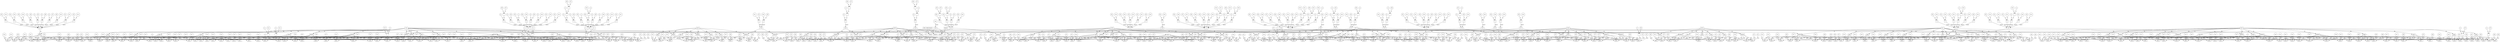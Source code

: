 // Horn Graph
digraph {
	"predicate_0" [label="h5"  nodeName="predicate_0" class=predicateName GNNNodeID=0 shape="box"]
	"predicateArgument_0" [label="Arg0"  nodeName="predicateArgument_0" class=predicateArgument GNNNodeID=1 shape="ellipse"]
		"predicate_0" -> "predicateArgument_0" [ label="PA"]
	"predicateArgument_1" [label="Arg1"  nodeName="predicateArgument_1" class=predicateArgument GNNNodeID=2 shape="ellipse"]
		"predicate_0" -> "predicateArgument_1" [ label="PA"]
	"predicateArgument_2" [label="Arg2"  nodeName="predicateArgument_2" class=predicateArgument GNNNodeID=3 shape="ellipse"]
		"predicate_0" -> "predicateArgument_2" [ label="PA"]
	"predicateArgument_3" [label="Arg3"  nodeName="predicateArgument_3" class=predicateArgument GNNNodeID=4 shape="ellipse"]
		"predicate_0" -> "predicateArgument_3" [ label="PA"]
	"predicateArgument_4" [label="Arg4"  nodeName="predicateArgument_4" class=predicateArgument GNNNodeID=5 shape="ellipse"]
		"predicate_0" -> "predicateArgument_4" [ label="PA"]
	"predicateArgument_5" [label="Arg5"  nodeName="predicateArgument_5" class=predicateArgument GNNNodeID=6 shape="ellipse"]
		"predicate_0" -> "predicateArgument_5" [ label="PA"]
	"predicateArgument_6" [label="Arg6"  nodeName="predicateArgument_6" class=predicateArgument GNNNodeID=7 shape="ellipse"]
		"predicate_0" -> "predicateArgument_6" [ label="PA"]
	"predicateArgument_7" [label="Arg7"  nodeName="predicateArgument_7" class=predicateArgument GNNNodeID=8 shape="ellipse"]
		"predicate_0" -> "predicateArgument_7" [ label="PA"]
	"predicateArgument_8" [label="Arg8"  nodeName="predicateArgument_8" class=predicateArgument GNNNodeID=9 shape="ellipse"]
		"predicate_0" -> "predicateArgument_8" [ label="PA"]
	"predicateArgument_9" [label="Arg9"  nodeName="predicateArgument_9" class=predicateArgument GNNNodeID=10 shape="ellipse"]
		"predicate_0" -> "predicateArgument_9" [ label="PA"]
	"predicate_1" [label="h10"  nodeName="predicate_1" class=predicateName GNNNodeID=11 shape="box"]
	"predicateArgument_10" [label="Arg0"  nodeName="predicateArgument_10" class=predicateArgument GNNNodeID=12 shape="ellipse"]
		"predicate_1" -> "predicateArgument_10" [ label="PA"]
	"predicateArgument_11" [label="Arg1"  nodeName="predicateArgument_11" class=predicateArgument GNNNodeID=13 shape="ellipse"]
		"predicate_1" -> "predicateArgument_11" [ label="PA"]
	"predicateArgument_12" [label="Arg2"  nodeName="predicateArgument_12" class=predicateArgument GNNNodeID=14 shape="ellipse"]
		"predicate_1" -> "predicateArgument_12" [ label="PA"]
	"predicateArgument_13" [label="Arg3"  nodeName="predicateArgument_13" class=predicateArgument GNNNodeID=15 shape="ellipse"]
		"predicate_1" -> "predicateArgument_13" [ label="PA"]
	"predicateArgument_14" [label="Arg4"  nodeName="predicateArgument_14" class=predicateArgument GNNNodeID=16 shape="ellipse"]
		"predicate_1" -> "predicateArgument_14" [ label="PA"]
	"predicateArgument_15" [label="Arg5"  nodeName="predicateArgument_15" class=predicateArgument GNNNodeID=17 shape="ellipse"]
		"predicate_1" -> "predicateArgument_15" [ label="PA"]
	"predicateArgument_16" [label="Arg6"  nodeName="predicateArgument_16" class=predicateArgument GNNNodeID=18 shape="ellipse"]
		"predicate_1" -> "predicateArgument_16" [ label="PA"]
	"predicateArgument_17" [label="Arg7"  nodeName="predicateArgument_17" class=predicateArgument GNNNodeID=19 shape="ellipse"]
		"predicate_1" -> "predicateArgument_17" [ label="PA"]
	"predicateArgument_18" [label="Arg8"  nodeName="predicateArgument_18" class=predicateArgument GNNNodeID=20 shape="ellipse"]
		"predicate_1" -> "predicateArgument_18" [ label="PA"]
	"predicateArgument_19" [label="Arg9"  nodeName="predicateArgument_19" class=predicateArgument GNNNodeID=21 shape="ellipse"]
		"predicate_1" -> "predicateArgument_19" [ label="PA"]
	"predicate_2" [label="h17"  nodeName="predicate_2" class=predicateName GNNNodeID=22 shape="box"]
	"predicateArgument_20" [label="Arg0"  nodeName="predicateArgument_20" class=predicateArgument GNNNodeID=23 shape="ellipse"]
		"predicate_2" -> "predicateArgument_20" [ label="PA"]
	"predicateArgument_21" [label="Arg1"  nodeName="predicateArgument_21" class=predicateArgument GNNNodeID=24 shape="ellipse"]
		"predicate_2" -> "predicateArgument_21" [ label="PA"]
	"predicateArgument_22" [label="Arg2"  nodeName="predicateArgument_22" class=predicateArgument GNNNodeID=25 shape="ellipse"]
		"predicate_2" -> "predicateArgument_22" [ label="PA"]
	"predicateArgument_23" [label="Arg3"  nodeName="predicateArgument_23" class=predicateArgument GNNNodeID=26 shape="ellipse"]
		"predicate_2" -> "predicateArgument_23" [ label="PA"]
	"predicateArgument_24" [label="Arg4"  nodeName="predicateArgument_24" class=predicateArgument GNNNodeID=27 shape="ellipse"]
		"predicate_2" -> "predicateArgument_24" [ label="PA"]
	"predicateArgument_25" [label="Arg5"  nodeName="predicateArgument_25" class=predicateArgument GNNNodeID=28 shape="ellipse"]
		"predicate_2" -> "predicateArgument_25" [ label="PA"]
	"predicateArgument_26" [label="Arg6"  nodeName="predicateArgument_26" class=predicateArgument GNNNodeID=29 shape="ellipse"]
		"predicate_2" -> "predicateArgument_26" [ label="PA"]
	"predicateArgument_27" [label="Arg7"  nodeName="predicateArgument_27" class=predicateArgument GNNNodeID=30 shape="ellipse"]
		"predicate_2" -> "predicateArgument_27" [ label="PA"]
	"predicateArgument_28" [label="Arg8"  nodeName="predicateArgument_28" class=predicateArgument GNNNodeID=31 shape="ellipse"]
		"predicate_2" -> "predicateArgument_28" [ label="PA"]
	"predicateArgument_29" [label="Arg9"  nodeName="predicateArgument_29" class=predicateArgument GNNNodeID=32 shape="ellipse"]
		"predicate_2" -> "predicateArgument_29" [ label="PA"]
	"predicate_3" [label="h25"  nodeName="predicate_3" class=predicateName GNNNodeID=33 shape="box"]
	"predicateArgument_30" [label="Arg0"  nodeName="predicateArgument_30" class=predicateArgument GNNNodeID=34 shape="ellipse"]
		"predicate_3" -> "predicateArgument_30" [ label="PA"]
	"predicateArgument_31" [label="Arg1"  nodeName="predicateArgument_31" class=predicateArgument GNNNodeID=35 shape="ellipse"]
		"predicate_3" -> "predicateArgument_31" [ label="PA"]
	"predicateArgument_32" [label="Arg2"  nodeName="predicateArgument_32" class=predicateArgument GNNNodeID=36 shape="ellipse"]
		"predicate_3" -> "predicateArgument_32" [ label="PA"]
	"predicateArgument_33" [label="Arg3"  nodeName="predicateArgument_33" class=predicateArgument GNNNodeID=37 shape="ellipse"]
		"predicate_3" -> "predicateArgument_33" [ label="PA"]
	"predicate_4" [label="h28"  nodeName="predicate_4" class=predicateName GNNNodeID=38 shape="box"]
	"predicateArgument_34" [label="Arg0"  nodeName="predicateArgument_34" class=predicateArgument GNNNodeID=39 shape="ellipse"]
		"predicate_4" -> "predicateArgument_34" [ label="PA"]
	"predicateArgument_35" [label="Arg1"  nodeName="predicateArgument_35" class=predicateArgument GNNNodeID=40 shape="ellipse"]
		"predicate_4" -> "predicateArgument_35" [ label="PA"]
	"predicateArgument_36" [label="Arg2"  nodeName="predicateArgument_36" class=predicateArgument GNNNodeID=41 shape="ellipse"]
		"predicate_4" -> "predicateArgument_36" [ label="PA"]
	"predicateArgument_37" [label="Arg3"  nodeName="predicateArgument_37" class=predicateArgument GNNNodeID=42 shape="ellipse"]
		"predicate_4" -> "predicateArgument_37" [ label="PA"]
	"predicate_5" [label="h33"  nodeName="predicate_5" class=predicateName GNNNodeID=43 shape="box"]
	"predicateArgument_38" [label="Arg0"  nodeName="predicateArgument_38" class=predicateArgument GNNNodeID=44 shape="ellipse"]
		"predicate_5" -> "predicateArgument_38" [ label="PA"]
	"predicateArgument_39" [label="Arg1"  nodeName="predicateArgument_39" class=predicateArgument GNNNodeID=45 shape="ellipse"]
		"predicate_5" -> "predicateArgument_39" [ label="PA"]
	"predicateArgument_40" [label="Arg2"  nodeName="predicateArgument_40" class=predicateArgument GNNNodeID=46 shape="ellipse"]
		"predicate_5" -> "predicateArgument_40" [ label="PA"]
	"predicateArgument_41" [label="Arg3"  nodeName="predicateArgument_41" class=predicateArgument GNNNodeID=47 shape="ellipse"]
		"predicate_5" -> "predicateArgument_41" [ label="PA"]
	"predicate_6" [label="h39"  nodeName="predicate_6" class=predicateName GNNNodeID=48 shape="box"]
	"predicateArgument_42" [label="Arg0"  nodeName="predicateArgument_42" class=predicateArgument GNNNodeID=49 shape="ellipse"]
		"predicate_6" -> "predicateArgument_42" [ label="PA"]
	"predicateArgument_43" [label="Arg1"  nodeName="predicateArgument_43" class=predicateArgument GNNNodeID=50 shape="ellipse"]
		"predicate_6" -> "predicateArgument_43" [ label="PA"]
	"predicateArgument_44" [label="Arg2"  nodeName="predicateArgument_44" class=predicateArgument GNNNodeID=51 shape="ellipse"]
		"predicate_6" -> "predicateArgument_44" [ label="PA"]
	"predicateArgument_45" [label="Arg3"  nodeName="predicateArgument_45" class=predicateArgument GNNNodeID=52 shape="ellipse"]
		"predicate_6" -> "predicateArgument_45" [ label="PA"]
	"predicate_7" [label="h44"  nodeName="predicate_7" class=predicateName GNNNodeID=53 shape="box"]
	"predicateArgument_46" [label="Arg0"  nodeName="predicateArgument_46" class=predicateArgument GNNNodeID=54 shape="ellipse"]
		"predicate_7" -> "predicateArgument_46" [ label="PA"]
	"predicateArgument_47" [label="Arg1"  nodeName="predicateArgument_47" class=predicateArgument GNNNodeID=55 shape="ellipse"]
		"predicate_7" -> "predicateArgument_47" [ label="PA"]
	"predicateArgument_48" [label="Arg2"  nodeName="predicateArgument_48" class=predicateArgument GNNNodeID=56 shape="ellipse"]
		"predicate_7" -> "predicateArgument_48" [ label="PA"]
	"predicateArgument_49" [label="Arg3"  nodeName="predicateArgument_49" class=predicateArgument GNNNodeID=57 shape="ellipse"]
		"predicate_7" -> "predicateArgument_49" [ label="PA"]
	"predicate_8" [label="h52"  nodeName="predicate_8" class=predicateName GNNNodeID=58 shape="box"]
	"predicateArgument_50" [label="Arg0"  nodeName="predicateArgument_50" class=predicateArgument GNNNodeID=59 shape="ellipse"]
		"predicate_8" -> "predicateArgument_50" [ label="PA"]
	"predicateArgument_51" [label="Arg1"  nodeName="predicateArgument_51" class=predicateArgument GNNNodeID=60 shape="ellipse"]
		"predicate_8" -> "predicateArgument_51" [ label="PA"]
	"predicateArgument_52" [label="Arg2"  nodeName="predicateArgument_52" class=predicateArgument GNNNodeID=61 shape="ellipse"]
		"predicate_8" -> "predicateArgument_52" [ label="PA"]
	"predicateArgument_53" [label="Arg3"  nodeName="predicateArgument_53" class=predicateArgument GNNNodeID=62 shape="ellipse"]
		"predicate_8" -> "predicateArgument_53" [ label="PA"]
	"predicate_9" [label="CHC_COMP_FALSE"  nodeName="predicate_9" class=predicateName GNNNodeID=63 shape="box"]
	"predicate_10" [label="FALSE"  nodeName="predicate_10" class=predicateName GNNNodeID=64 shape="box"]
	"clause_0" [label="C0"  nodeName="clause_0" class=clause GNNNodeID=65 shape="box"]
	"=_66" [label="="  nodeName="=_66" class=operator GNNNodeID=66 shape="square"]
		"=_66" -> "clause_0" [ label="guard"]
	"0_67" [label="0"  nodeName="0_67" class=constant GNNNodeID=67 shape="circle"]
		"0_67" -> "=_66" [ label="st"]
	"P6_68" [label="P6"  nodeName="P6_68" class=symbolicConstant GNNNodeID=68 shape="circle"]
		"P6_68" -> "=_66" [ label="st"]
	"=_69" [label="="  nodeName="=_69" class=operator GNNNodeID=69 shape="square"]
		"=_69" -> "clause_0" [ label="guard"]
	"0_70" [label="0"  nodeName="0_70" class=constant GNNNodeID=70 shape="circle"]
		"0_70" -> "=_69" [ label="st"]
	"P5_71" [label="P5"  nodeName="P5_71" class=symbolicConstant GNNNodeID=71 shape="circle"]
		"P5_71" -> "=_69" [ label="st"]
	"=_72" [label="="  nodeName="=_72" class=operator GNNNodeID=72 shape="square"]
		"=_72" -> "clause_0" [ label="guard"]
	"0_73" [label="0"  nodeName="0_73" class=constant GNNNodeID=73 shape="circle"]
		"0_73" -> "=_72" [ label="st"]
	"P8_74" [label="P8"  nodeName="P8_74" class=symbolicConstant GNNNodeID=74 shape="circle"]
		"P8_74" -> "=_72" [ label="st"]
	"=_75" [label="="  nodeName="=_75" class=operator GNNNodeID=75 shape="square"]
		"=_75" -> "clause_0" [ label="guard"]
	"0_76" [label="0"  nodeName="0_76" class=constant GNNNodeID=76 shape="circle"]
		"0_76" -> "=_75" [ label="st"]
	"P7_77" [label="P7"  nodeName="P7_77" class=symbolicConstant GNNNodeID=77 shape="circle"]
		"P7_77" -> "=_75" [ label="st"]
	"=_78" [label="="  nodeName="=_78" class=operator GNNNodeID=78 shape="square"]
		"=_78" -> "clause_0" [ label="guard"]
	"P0_79" [label="P0"  nodeName="P0_79" class=symbolicConstant GNNNodeID=79 shape="circle"]
		"P0_79" -> "=_78" [ label="st"]
	"P10_80" [label="P10"  nodeName="P10_80" class=symbolicConstant GNNNodeID=80 shape="circle"]
		"P10_80" -> "=_78" [ label="st"]
	"=_81" [label="="  nodeName="=_81" class=operator GNNNodeID=81 shape="square"]
		"=_81" -> "clause_0" [ label="guard"]
	"P1_82" [label="P1"  nodeName="P1_82" class=symbolicConstant GNNNodeID=82 shape="circle"]
		"P1_82" -> "=_81" [ label="st"]
	"P11_83" [label="P11"  nodeName="P11_83" class=symbolicConstant GNNNodeID=83 shape="circle"]
		"P11_83" -> "=_81" [ label="st"]
	"=_84" [label="="  nodeName="=_84" class=operator GNNNodeID=84 shape="square"]
		"=_84" -> "clause_0" [ label="guard"]
	"P2_85" [label="P2"  nodeName="P2_85" class=symbolicConstant GNNNodeID=85 shape="circle"]
		"P2_85" -> "=_84" [ label="st"]
	"P12_86" [label="P12"  nodeName="P12_86" class=symbolicConstant GNNNodeID=86 shape="circle"]
		"P12_86" -> "=_84" [ label="st"]
	"=_87" [label="="  nodeName="=_87" class=operator GNNNodeID=87 shape="square"]
		"=_87" -> "clause_0" [ label="guard"]
	"P3_88" [label="P3"  nodeName="P3_88" class=symbolicConstant GNNNodeID=88 shape="circle"]
		"P3_88" -> "=_87" [ label="st"]
	"P13_89" [label="P13"  nodeName="P13_89" class=symbolicConstant GNNNodeID=89 shape="circle"]
		"P13_89" -> "=_87" [ label="st"]
	"=_90" [label="="  nodeName="=_90" class=operator GNNNodeID=90 shape="square"]
		"=_90" -> "clause_0" [ label="guard"]
	"P4_91" [label="P4"  nodeName="P4_91" class=symbolicConstant GNNNodeID=91 shape="circle"]
		"P4_91" -> "=_90" [ label="st"]
	"P14_92" [label="P14"  nodeName="P14_92" class=symbolicConstant GNNNodeID=92 shape="circle"]
		"P14_92" -> "=_90" [ label="st"]
	"=_93" [label="="  nodeName="=_93" class=operator GNNNodeID=93 shape="square"]
		"=_93" -> "clause_0" [ label="guard"]
	"P9_94" [label="P9"  nodeName="P9_94" class=symbolicConstant GNNNodeID=94 shape="circle"]
		"P9_94" -> "=_93" [ label="st"]
	"P19_95" [label="P19"  nodeName="P19_95" class=symbolicConstant GNNNodeID=95 shape="circle"]
		"P19_95" -> "=_93" [ label="st"]
	"clauseHead_0" [label="HEAD"  nodeName="clauseHead_0" class=clauseHead GNNNodeID=96 shape="box"]
		"clause_0" -> "clauseHead_0" [ label="CH"]
		"predicate_0" -> "clauseHead_0" [ label="PI"]
	"clauseArgument_0" [label="ARG0"  nodeName="clauseArgument_0" class=clauseArg GNNNodeID=97 shape="ellipse"]
		"clauseHead_0" -> "clauseArgument_0" [ label="ARG"]
		"predicateArgument_0" -> "clauseArgument_0" [ label="AI"]
	"P14_98" [label="P14"  nodeName="P14_98" class=symbolicConstant GNNNodeID=98 shape="circle"]
		"P14_98" -> "clauseArgument_0" [ label="data"]
	"clauseArgument_1" [label="ARG1"  nodeName="clauseArgument_1" class=clauseArg GNNNodeID=99 shape="ellipse"]
		"clauseHead_0" -> "clauseArgument_1" [ label="ARG"]
		"predicateArgument_1" -> "clauseArgument_1" [ label="AI"]
	"P13_100" [label="P13"  nodeName="P13_100" class=symbolicConstant GNNNodeID=100 shape="circle"]
		"P13_100" -> "clauseArgument_1" [ label="data"]
	"clauseArgument_2" [label="ARG2"  nodeName="clauseArgument_2" class=clauseArg GNNNodeID=101 shape="ellipse"]
		"clauseHead_0" -> "clauseArgument_2" [ label="ARG"]
		"predicateArgument_2" -> "clauseArgument_2" [ label="AI"]
	"P12_102" [label="P12"  nodeName="P12_102" class=symbolicConstant GNNNodeID=102 shape="circle"]
		"P12_102" -> "clauseArgument_2" [ label="data"]
	"clauseArgument_3" [label="ARG3"  nodeName="clauseArgument_3" class=clauseArg GNNNodeID=103 shape="ellipse"]
		"clauseHead_0" -> "clauseArgument_3" [ label="ARG"]
		"predicateArgument_3" -> "clauseArgument_3" [ label="AI"]
	"P11_104" [label="P11"  nodeName="P11_104" class=symbolicConstant GNNNodeID=104 shape="circle"]
		"P11_104" -> "clauseArgument_3" [ label="data"]
	"clauseArgument_4" [label="ARG4"  nodeName="clauseArgument_4" class=clauseArg GNNNodeID=105 shape="ellipse"]
		"clauseHead_0" -> "clauseArgument_4" [ label="ARG"]
		"predicateArgument_4" -> "clauseArgument_4" [ label="AI"]
	"P10_106" [label="P10"  nodeName="P10_106" class=symbolicConstant GNNNodeID=106 shape="circle"]
		"P10_106" -> "clauseArgument_4" [ label="data"]
	"clauseArgument_5" [label="ARG5"  nodeName="clauseArgument_5" class=clauseArg GNNNodeID=107 shape="ellipse"]
		"clauseHead_0" -> "clauseArgument_5" [ label="ARG"]
		"predicateArgument_5" -> "clauseArgument_5" [ label="AI"]
	"P9_108" [label="P9"  nodeName="P9_108" class=symbolicConstant GNNNodeID=108 shape="circle"]
		"P9_108" -> "clauseArgument_5" [ label="data"]
	"clauseArgument_6" [label="ARG6"  nodeName="clauseArgument_6" class=clauseArg GNNNodeID=109 shape="ellipse"]
		"clauseHead_0" -> "clauseArgument_6" [ label="ARG"]
		"predicateArgument_6" -> "clauseArgument_6" [ label="AI"]
	"P8_110" [label="P8"  nodeName="P8_110" class=symbolicConstant GNNNodeID=110 shape="circle"]
		"P8_110" -> "clauseArgument_6" [ label="data"]
	"clauseArgument_7" [label="ARG7"  nodeName="clauseArgument_7" class=clauseArg GNNNodeID=111 shape="ellipse"]
		"clauseHead_0" -> "clauseArgument_7" [ label="ARG"]
		"predicateArgument_7" -> "clauseArgument_7" [ label="AI"]
	"P7_112" [label="P7"  nodeName="P7_112" class=symbolicConstant GNNNodeID=112 shape="circle"]
		"P7_112" -> "clauseArgument_7" [ label="data"]
	"clauseArgument_8" [label="ARG8"  nodeName="clauseArgument_8" class=clauseArg GNNNodeID=113 shape="ellipse"]
		"clauseHead_0" -> "clauseArgument_8" [ label="ARG"]
		"predicateArgument_8" -> "clauseArgument_8" [ label="AI"]
	"P6_114" [label="P6"  nodeName="P6_114" class=symbolicConstant GNNNodeID=114 shape="circle"]
		"P6_114" -> "clauseArgument_8" [ label="data"]
	"clauseArgument_9" [label="ARG9"  nodeName="clauseArgument_9" class=clauseArg GNNNodeID=115 shape="ellipse"]
		"clauseHead_0" -> "clauseArgument_9" [ label="ARG"]
		"predicateArgument_9" -> "clauseArgument_9" [ label="AI"]
	"P5_116" [label="P5"  nodeName="P5_116" class=symbolicConstant GNNNodeID=116 shape="circle"]
		"P5_116" -> "clauseArgument_9" [ label="data"]
	"clause_1" [label="C1"  nodeName="clause_1" class=clause GNNNodeID=117 shape="box"]
	"=_118" [label="="  nodeName="=_118" class=operator GNNNodeID=118 shape="square"]
		"=_118" -> "clause_1" [ label="guard"]
	"P0_119" [label="P0"  nodeName="P0_119" class=symbolicConstant GNNNodeID=119 shape="circle"]
		"P0_119" -> "=_118" [ label="st"]
	"-_120" [label="-"  nodeName="-_120" class=operator GNNNodeID=120 shape="square"]
		"-_120" -> "=_118" [ label="st"]
	"P10_121" [label="P10"  nodeName="P10_121" class=symbolicConstant GNNNodeID=121 shape="circle"]
		"P10_121" -> "-_120" [ label="st"]
	"P11_122" [label="P11"  nodeName="P11_122" class=symbolicConstant GNNNodeID=122 shape="circle"]
		"P11_122" -> "-_120" [ label="st"]
	"=_123" [label="="  nodeName="=_123" class=operator GNNNodeID=123 shape="square"]
		"=_123" -> "clause_1" [ label="guard"]
	"P2_124" [label="P2"  nodeName="P2_124" class=symbolicConstant GNNNodeID=124 shape="circle"]
		"P2_124" -> "=_123" [ label="st"]
	"-_125" [label="-"  nodeName="-_125" class=operator GNNNodeID=125 shape="square"]
		"-_125" -> "=_123" [ label="st"]
	"P9_126" [label="P9"  nodeName="P9_126" class=symbolicConstant GNNNodeID=126 shape="circle"]
		"P9_126" -> "-_125" [ label="st"]
	"P12_127" [label="P12"  nodeName="P12_127" class=symbolicConstant GNNNodeID=127 shape="circle"]
		"P12_127" -> "-_125" [ label="st"]
	">=_128" [label="="  nodeName=">=_128" class=operator GNNNodeID=128 shape="square"]
		">=_128" -> "clause_1" [ label="guard"]
	"0_129" [label="0"  nodeName="0_129" class=constant GNNNodeID=129 shape="circle"]
		"0_129" -> ">=_128" [ label="st"]
	"-_130" [label="-"  nodeName="-_130" class=operator GNNNodeID=130 shape="square"]
		"-_130" -> ">=_128" [ label="st"]
	"-1_131" [label="-1"  nodeName="-1_131" class=constant GNNNodeID=131 shape="circle"]
		"-1_131" -> "-_130" [ label="st"]
	"P18_132" [label="P18"  nodeName="P18_132" class=symbolicConstant GNNNodeID=132 shape="circle"]
		"P18_132" -> "-_130" [ label="st"]
	"=_133" [label="="  nodeName="=_133" class=operator GNNNodeID=133 shape="square"]
		"=_133" -> "clause_1" [ label="guard"]
	"P8_134" [label="P8"  nodeName="P8_134" class=symbolicConstant GNNNodeID=134 shape="circle"]
		"P8_134" -> "=_133" [ label="st"]
	"P18_135" [label="P18"  nodeName="P18_135" class=symbolicConstant GNNNodeID=135 shape="circle"]
		"P18_135" -> "=_133" [ label="st"]
	"=_136" [label="="  nodeName="=_136" class=operator GNNNodeID=136 shape="square"]
		"=_136" -> "clause_1" [ label="guard"]
	"P7_137" [label="P7"  nodeName="P7_137" class=symbolicConstant GNNNodeID=137 shape="circle"]
		"P7_137" -> "=_136" [ label="st"]
	"P17_138" [label="P17"  nodeName="P17_138" class=symbolicConstant GNNNodeID=138 shape="circle"]
		"P17_138" -> "=_136" [ label="st"]
	"=_139" [label="="  nodeName="=_139" class=operator GNNNodeID=139 shape="square"]
		"=_139" -> "clause_1" [ label="guard"]
	"P6_140" [label="P6"  nodeName="P6_140" class=symbolicConstant GNNNodeID=140 shape="circle"]
		"P6_140" -> "=_139" [ label="st"]
	"P16_141" [label="P16"  nodeName="P16_141" class=symbolicConstant GNNNodeID=141 shape="circle"]
		"P16_141" -> "=_139" [ label="st"]
	"=_142" [label="="  nodeName="=_142" class=operator GNNNodeID=142 shape="square"]
		"=_142" -> "clause_1" [ label="guard"]
	"P5_143" [label="P5"  nodeName="P5_143" class=symbolicConstant GNNNodeID=143 shape="circle"]
		"P5_143" -> "=_142" [ label="st"]
	"P15_144" [label="P15"  nodeName="P15_144" class=symbolicConstant GNNNodeID=144 shape="circle"]
		"P15_144" -> "=_142" [ label="st"]
	"=_145" [label="="  nodeName="=_145" class=operator GNNNodeID=145 shape="square"]
		"=_145" -> "clause_1" [ label="guard"]
	"P4_146" [label="P4"  nodeName="P4_146" class=symbolicConstant GNNNodeID=146 shape="circle"]
		"P4_146" -> "=_145" [ label="st"]
	"P14_147" [label="P14"  nodeName="P14_147" class=symbolicConstant GNNNodeID=147 shape="circle"]
		"P14_147" -> "=_145" [ label="st"]
	"clauseHead_1" [label="HEAD"  nodeName="clauseHead_1" class=clauseHead GNNNodeID=148 shape="box"]
		"clause_1" -> "clauseHead_1" [ label="CH"]
		"predicate_1" -> "clauseHead_1" [ label="PI"]
	"clauseArgument_10" [label="ARG0"  nodeName="clauseArgument_10" class=clauseArg GNNNodeID=149 shape="ellipse"]
		"clauseHead_1" -> "clauseArgument_10" [ label="ARG"]
		"predicateArgument_10" -> "clauseArgument_10" [ label="AI"]
	"P18_150" [label="P18"  nodeName="P18_150" class=symbolicConstant GNNNodeID=150 shape="circle"]
		"P18_150" -> "clauseArgument_10" [ label="data"]
	"clauseArgument_11" [label="ARG1"  nodeName="clauseArgument_11" class=clauseArg GNNNodeID=151 shape="ellipse"]
		"clauseHead_1" -> "clauseArgument_11" [ label="ARG"]
		"predicateArgument_11" -> "clauseArgument_11" [ label="AI"]
	"P17_152" [label="P17"  nodeName="P17_152" class=symbolicConstant GNNNodeID=152 shape="circle"]
		"P17_152" -> "clauseArgument_11" [ label="data"]
	"clauseArgument_12" [label="ARG2"  nodeName="clauseArgument_12" class=clauseArg GNNNodeID=153 shape="ellipse"]
		"clauseHead_1" -> "clauseArgument_12" [ label="ARG"]
		"predicateArgument_12" -> "clauseArgument_12" [ label="AI"]
	"P16_154" [label="P16"  nodeName="P16_154" class=symbolicConstant GNNNodeID=154 shape="circle"]
		"P16_154" -> "clauseArgument_12" [ label="data"]
	"clauseArgument_13" [label="ARG3"  nodeName="clauseArgument_13" class=clauseArg GNNNodeID=155 shape="ellipse"]
		"clauseHead_1" -> "clauseArgument_13" [ label="ARG"]
		"predicateArgument_13" -> "clauseArgument_13" [ label="AI"]
	"P15_156" [label="P15"  nodeName="P15_156" class=symbolicConstant GNNNodeID=156 shape="circle"]
		"P15_156" -> "clauseArgument_13" [ label="data"]
	"clauseArgument_14" [label="ARG4"  nodeName="clauseArgument_14" class=clauseArg GNNNodeID=157 shape="ellipse"]
		"clauseHead_1" -> "clauseArgument_14" [ label="ARG"]
		"predicateArgument_14" -> "clauseArgument_14" [ label="AI"]
	"P14_158" [label="P14"  nodeName="P14_158" class=symbolicConstant GNNNodeID=158 shape="circle"]
		"P14_158" -> "clauseArgument_14" [ label="data"]
	"clauseArgument_15" [label="ARG5"  nodeName="clauseArgument_15" class=clauseArg GNNNodeID=159 shape="ellipse"]
		"clauseHead_1" -> "clauseArgument_15" [ label="ARG"]
		"predicateArgument_15" -> "clauseArgument_15" [ label="AI"]
	"P13_160" [label="P13"  nodeName="P13_160" class=symbolicConstant GNNNodeID=160 shape="circle"]
		"P13_160" -> "clauseArgument_15" [ label="data"]
	"clauseArgument_16" [label="ARG6"  nodeName="clauseArgument_16" class=clauseArg GNNNodeID=161 shape="ellipse"]
		"clauseHead_1" -> "clauseArgument_16" [ label="ARG"]
		"predicateArgument_16" -> "clauseArgument_16" [ label="AI"]
	"P12_162" [label="P12"  nodeName="P12_162" class=symbolicConstant GNNNodeID=162 shape="circle"]
		"P12_162" -> "clauseArgument_16" [ label="data"]
	"clauseArgument_17" [label="ARG7"  nodeName="clauseArgument_17" class=clauseArg GNNNodeID=163 shape="ellipse"]
		"clauseHead_1" -> "clauseArgument_17" [ label="ARG"]
		"predicateArgument_17" -> "clauseArgument_17" [ label="AI"]
	"P11_164" [label="P11"  nodeName="P11_164" class=symbolicConstant GNNNodeID=164 shape="circle"]
		"P11_164" -> "clauseArgument_17" [ label="data"]
	"clauseArgument_18" [label="ARG8"  nodeName="clauseArgument_18" class=clauseArg GNNNodeID=165 shape="ellipse"]
		"clauseHead_1" -> "clauseArgument_18" [ label="ARG"]
		"predicateArgument_18" -> "clauseArgument_18" [ label="AI"]
	"P10_166" [label="P10"  nodeName="P10_166" class=symbolicConstant GNNNodeID=166 shape="circle"]
		"P10_166" -> "clauseArgument_18" [ label="data"]
	"clauseArgument_19" [label="ARG9"  nodeName="clauseArgument_19" class=clauseArg GNNNodeID=167 shape="ellipse"]
		"clauseHead_1" -> "clauseArgument_19" [ label="ARG"]
		"predicateArgument_19" -> "clauseArgument_19" [ label="AI"]
	"P9_168" [label="P9"  nodeName="P9_168" class=symbolicConstant GNNNodeID=168 shape="circle"]
		"P9_168" -> "clauseArgument_19" [ label="data"]
	"clauseBody_0" [label="BODY0"  nodeName="clauseBody_0" class=clauseBody GNNNodeID=169 shape="box"]
		"clause_1" -> "clauseBody_0" [ label="CB"]
		"predicate_0" -> "clauseBody_0" [ label="PI"]
	"clauseArgument_20" [label="ARG0"  nodeName="clauseArgument_20" class=clauseArg GNNNodeID=170 shape="ellipse"]
		"clauseBody_0" -> "clauseArgument_20" [ label="ARG"]
		"predicateArgument_0" -> "clauseArgument_20" [ label="AI"]
	"P18_171" [label="P18"  nodeName="P18_171" class=symbolicConstant GNNNodeID=171 shape="circle"]
		"P18_171" -> "clauseArgument_20" [ label="data"]
	"clauseArgument_21" [label="ARG1"  nodeName="clauseArgument_21" class=clauseArg GNNNodeID=172 shape="ellipse"]
		"clauseBody_0" -> "clauseArgument_21" [ label="ARG"]
		"predicateArgument_1" -> "clauseArgument_21" [ label="AI"]
	"P17_173" [label="P17"  nodeName="P17_173" class=symbolicConstant GNNNodeID=173 shape="circle"]
		"P17_173" -> "clauseArgument_21" [ label="data"]
	"clauseArgument_22" [label="ARG2"  nodeName="clauseArgument_22" class=clauseArg GNNNodeID=174 shape="ellipse"]
		"clauseBody_0" -> "clauseArgument_22" [ label="ARG"]
		"predicateArgument_2" -> "clauseArgument_22" [ label="AI"]
	"P16_175" [label="P16"  nodeName="P16_175" class=symbolicConstant GNNNodeID=175 shape="circle"]
		"P16_175" -> "clauseArgument_22" [ label="data"]
	"clauseArgument_23" [label="ARG3"  nodeName="clauseArgument_23" class=clauseArg GNNNodeID=176 shape="ellipse"]
		"clauseBody_0" -> "clauseArgument_23" [ label="ARG"]
		"predicateArgument_3" -> "clauseArgument_23" [ label="AI"]
	"P15_177" [label="P15"  nodeName="P15_177" class=symbolicConstant GNNNodeID=177 shape="circle"]
		"P15_177" -> "clauseArgument_23" [ label="data"]
	"clauseArgument_24" [label="ARG4"  nodeName="clauseArgument_24" class=clauseArg GNNNodeID=178 shape="ellipse"]
		"clauseBody_0" -> "clauseArgument_24" [ label="ARG"]
		"predicateArgument_4" -> "clauseArgument_24" [ label="AI"]
	"P14_179" [label="P14"  nodeName="P14_179" class=symbolicConstant GNNNodeID=179 shape="circle"]
		"P14_179" -> "clauseArgument_24" [ label="data"]
	"clauseArgument_25" [label="ARG5"  nodeName="clauseArgument_25" class=clauseArg GNNNodeID=180 shape="ellipse"]
		"clauseBody_0" -> "clauseArgument_25" [ label="ARG"]
		"predicateArgument_5" -> "clauseArgument_25" [ label="AI"]
	"P13_181" [label="P13"  nodeName="P13_181" class=symbolicConstant GNNNodeID=181 shape="circle"]
		"P13_181" -> "clauseArgument_25" [ label="data"]
	"clauseArgument_26" [label="ARG6"  nodeName="clauseArgument_26" class=clauseArg GNNNodeID=182 shape="ellipse"]
		"clauseBody_0" -> "clauseArgument_26" [ label="ARG"]
		"predicateArgument_6" -> "clauseArgument_26" [ label="AI"]
	"-_183" [label="-"  nodeName="-_183" class=operator GNNNodeID=183 shape="square"]
		"-_183" -> "clauseArgument_26" [ label="data"]
	"P12_184" [label="P12"  nodeName="P12_184" class=symbolicConstant GNNNodeID=184 shape="circle"]
		"P12_184" -> "-_183" [ label="st"]
	"1_185" [label="1"  nodeName="1_185" class=constant GNNNodeID=185 shape="circle"]
		"1_185" -> "-_183" [ label="st"]
	"clauseArgument_27" [label="ARG7"  nodeName="clauseArgument_27" class=clauseArg GNNNodeID=186 shape="ellipse"]
		"clauseBody_0" -> "clauseArgument_27" [ label="ARG"]
		"predicateArgument_7" -> "clauseArgument_27" [ label="AI"]
	"-_187" [label="-"  nodeName="-_187" class=operator GNNNodeID=187 shape="square"]
		"-_187" -> "clauseArgument_27" [ label="data"]
	"P11_188" [label="P11"  nodeName="P11_188" class=symbolicConstant GNNNodeID=188 shape="circle"]
		"P11_188" -> "-_187" [ label="st"]
	"1_189" [label="1"  nodeName="1_189" class=constant GNNNodeID=189 shape="circle"]
		"1_189" -> "-_187" [ label="st"]
	"clauseArgument_28" [label="ARG8"  nodeName="clauseArgument_28" class=clauseArg GNNNodeID=190 shape="ellipse"]
		"clauseBody_0" -> "clauseArgument_28" [ label="ARG"]
		"predicateArgument_8" -> "clauseArgument_28" [ label="AI"]
	"P0_191" [label="P0"  nodeName="P0_191" class=symbolicConstant GNNNodeID=191 shape="circle"]
		"P0_191" -> "clauseArgument_28" [ label="data"]
	"clauseArgument_29" [label="ARG9"  nodeName="clauseArgument_29" class=clauseArg GNNNodeID=192 shape="ellipse"]
		"clauseBody_0" -> "clauseArgument_29" [ label="ARG"]
		"predicateArgument_9" -> "clauseArgument_29" [ label="AI"]
	"P2_193" [label="P2"  nodeName="P2_193" class=symbolicConstant GNNNodeID=193 shape="circle"]
		"P2_193" -> "clauseArgument_29" [ label="data"]
	"clause_2" [label="C2"  nodeName="clause_2" class=clause GNNNodeID=194 shape="box"]
	"=_195" [label="="  nodeName="=_195" class=operator GNNNodeID=195 shape="square"]
		"=_195" -> "clause_2" [ label="guard"]
	"P0_196" [label="P0"  nodeName="P0_196" class=symbolicConstant GNNNodeID=196 shape="circle"]
		"P0_196" -> "=_195" [ label="st"]
	"-_197" [label="-"  nodeName="-_197" class=operator GNNNodeID=197 shape="square"]
		"-_197" -> "=_195" [ label="st"]
	"P10_198" [label="P10"  nodeName="P10_198" class=symbolicConstant GNNNodeID=198 shape="circle"]
		"P10_198" -> "-_197" [ label="st"]
	"P11_199" [label="P11"  nodeName="P11_199" class=symbolicConstant GNNNodeID=199 shape="circle"]
		"P11_199" -> "-_197" [ label="st"]
	"=_200" [label="="  nodeName="=_200" class=operator GNNNodeID=200 shape="square"]
		"=_200" -> "clause_2" [ label="guard"]
	"P2_201" [label="P2"  nodeName="P2_201" class=symbolicConstant GNNNodeID=201 shape="circle"]
		"P2_201" -> "=_200" [ label="st"]
	"-_202" [label="-"  nodeName="-_202" class=operator GNNNodeID=202 shape="square"]
		"-_202" -> "=_200" [ label="st"]
	"P9_203" [label="P9"  nodeName="P9_203" class=symbolicConstant GNNNodeID=203 shape="circle"]
		"P9_203" -> "-_202" [ label="st"]
	"P12_204" [label="P12"  nodeName="P12_204" class=symbolicConstant GNNNodeID=204 shape="circle"]
		"P12_204" -> "-_202" [ label="st"]
	">=_205" [label="="  nodeName=">=_205" class=operator GNNNodeID=205 shape="square"]
		">=_205" -> "clause_2" [ label="guard"]
	"0_206" [label="0"  nodeName="0_206" class=constant GNNNodeID=206 shape="circle"]
		"0_206" -> ">=_205" [ label="st"]
	"-_207" [label="-"  nodeName="-_207" class=operator GNNNodeID=207 shape="square"]
		"-_207" -> ">=_205" [ label="st"]
	"P18_208" [label="P18"  nodeName="P18_208" class=symbolicConstant GNNNodeID=208 shape="circle"]
		"P18_208" -> "-_207" [ label="st"]
	"1_209" [label="1"  nodeName="1_209" class=constant GNNNodeID=209 shape="circle"]
		"1_209" -> "-_207" [ label="st"]
	"=_210" [label="="  nodeName="=_210" class=operator GNNNodeID=210 shape="square"]
		"=_210" -> "clause_2" [ label="guard"]
	"P8_211" [label="P8"  nodeName="P8_211" class=symbolicConstant GNNNodeID=211 shape="circle"]
		"P8_211" -> "=_210" [ label="st"]
	"P18_212" [label="P18"  nodeName="P18_212" class=symbolicConstant GNNNodeID=212 shape="circle"]
		"P18_212" -> "=_210" [ label="st"]
	"=_213" [label="="  nodeName="=_213" class=operator GNNNodeID=213 shape="square"]
		"=_213" -> "clause_2" [ label="guard"]
	"P7_214" [label="P7"  nodeName="P7_214" class=symbolicConstant GNNNodeID=214 shape="circle"]
		"P7_214" -> "=_213" [ label="st"]
	"P17_215" [label="P17"  nodeName="P17_215" class=symbolicConstant GNNNodeID=215 shape="circle"]
		"P17_215" -> "=_213" [ label="st"]
	"=_216" [label="="  nodeName="=_216" class=operator GNNNodeID=216 shape="square"]
		"=_216" -> "clause_2" [ label="guard"]
	"P6_217" [label="P6"  nodeName="P6_217" class=symbolicConstant GNNNodeID=217 shape="circle"]
		"P6_217" -> "=_216" [ label="st"]
	"P16_218" [label="P16"  nodeName="P16_218" class=symbolicConstant GNNNodeID=218 shape="circle"]
		"P16_218" -> "=_216" [ label="st"]
	"=_219" [label="="  nodeName="=_219" class=operator GNNNodeID=219 shape="square"]
		"=_219" -> "clause_2" [ label="guard"]
	"P5_220" [label="P5"  nodeName="P5_220" class=symbolicConstant GNNNodeID=220 shape="circle"]
		"P5_220" -> "=_219" [ label="st"]
	"P15_221" [label="P15"  nodeName="P15_221" class=symbolicConstant GNNNodeID=221 shape="circle"]
		"P15_221" -> "=_219" [ label="st"]
	"=_222" [label="="  nodeName="=_222" class=operator GNNNodeID=222 shape="square"]
		"=_222" -> "clause_2" [ label="guard"]
	"P4_223" [label="P4"  nodeName="P4_223" class=symbolicConstant GNNNodeID=223 shape="circle"]
		"P4_223" -> "=_222" [ label="st"]
	"P14_224" [label="P14"  nodeName="P14_224" class=symbolicConstant GNNNodeID=224 shape="circle"]
		"P14_224" -> "=_222" [ label="st"]
	"clauseHead_2" [label="HEAD"  nodeName="clauseHead_2" class=clauseHead GNNNodeID=225 shape="box"]
		"clause_2" -> "clauseHead_2" [ label="CH"]
		"predicate_1" -> "clauseHead_2" [ label="PI"]
	"clauseArgument_30" [label="ARG0"  nodeName="clauseArgument_30" class=clauseArg GNNNodeID=226 shape="ellipse"]
		"clauseHead_2" -> "clauseArgument_30" [ label="ARG"]
		"predicateArgument_10" -> "clauseArgument_30" [ label="AI"]
	"P18_227" [label="P18"  nodeName="P18_227" class=symbolicConstant GNNNodeID=227 shape="circle"]
		"P18_227" -> "clauseArgument_30" [ label="data"]
	"clauseArgument_31" [label="ARG1"  nodeName="clauseArgument_31" class=clauseArg GNNNodeID=228 shape="ellipse"]
		"clauseHead_2" -> "clauseArgument_31" [ label="ARG"]
		"predicateArgument_11" -> "clauseArgument_31" [ label="AI"]
	"P17_229" [label="P17"  nodeName="P17_229" class=symbolicConstant GNNNodeID=229 shape="circle"]
		"P17_229" -> "clauseArgument_31" [ label="data"]
	"clauseArgument_32" [label="ARG2"  nodeName="clauseArgument_32" class=clauseArg GNNNodeID=230 shape="ellipse"]
		"clauseHead_2" -> "clauseArgument_32" [ label="ARG"]
		"predicateArgument_12" -> "clauseArgument_32" [ label="AI"]
	"P16_231" [label="P16"  nodeName="P16_231" class=symbolicConstant GNNNodeID=231 shape="circle"]
		"P16_231" -> "clauseArgument_32" [ label="data"]
	"clauseArgument_33" [label="ARG3"  nodeName="clauseArgument_33" class=clauseArg GNNNodeID=232 shape="ellipse"]
		"clauseHead_2" -> "clauseArgument_33" [ label="ARG"]
		"predicateArgument_13" -> "clauseArgument_33" [ label="AI"]
	"P15_233" [label="P15"  nodeName="P15_233" class=symbolicConstant GNNNodeID=233 shape="circle"]
		"P15_233" -> "clauseArgument_33" [ label="data"]
	"clauseArgument_34" [label="ARG4"  nodeName="clauseArgument_34" class=clauseArg GNNNodeID=234 shape="ellipse"]
		"clauseHead_2" -> "clauseArgument_34" [ label="ARG"]
		"predicateArgument_14" -> "clauseArgument_34" [ label="AI"]
	"P14_235" [label="P14"  nodeName="P14_235" class=symbolicConstant GNNNodeID=235 shape="circle"]
		"P14_235" -> "clauseArgument_34" [ label="data"]
	"clauseArgument_35" [label="ARG5"  nodeName="clauseArgument_35" class=clauseArg GNNNodeID=236 shape="ellipse"]
		"clauseHead_2" -> "clauseArgument_35" [ label="ARG"]
		"predicateArgument_15" -> "clauseArgument_35" [ label="AI"]
	"P13_237" [label="P13"  nodeName="P13_237" class=symbolicConstant GNNNodeID=237 shape="circle"]
		"P13_237" -> "clauseArgument_35" [ label="data"]
	"clauseArgument_36" [label="ARG6"  nodeName="clauseArgument_36" class=clauseArg GNNNodeID=238 shape="ellipse"]
		"clauseHead_2" -> "clauseArgument_36" [ label="ARG"]
		"predicateArgument_16" -> "clauseArgument_36" [ label="AI"]
	"P12_239" [label="P12"  nodeName="P12_239" class=symbolicConstant GNNNodeID=239 shape="circle"]
		"P12_239" -> "clauseArgument_36" [ label="data"]
	"clauseArgument_37" [label="ARG7"  nodeName="clauseArgument_37" class=clauseArg GNNNodeID=240 shape="ellipse"]
		"clauseHead_2" -> "clauseArgument_37" [ label="ARG"]
		"predicateArgument_17" -> "clauseArgument_37" [ label="AI"]
	"P11_241" [label="P11"  nodeName="P11_241" class=symbolicConstant GNNNodeID=241 shape="circle"]
		"P11_241" -> "clauseArgument_37" [ label="data"]
	"clauseArgument_38" [label="ARG8"  nodeName="clauseArgument_38" class=clauseArg GNNNodeID=242 shape="ellipse"]
		"clauseHead_2" -> "clauseArgument_38" [ label="ARG"]
		"predicateArgument_18" -> "clauseArgument_38" [ label="AI"]
	"P10_243" [label="P10"  nodeName="P10_243" class=symbolicConstant GNNNodeID=243 shape="circle"]
		"P10_243" -> "clauseArgument_38" [ label="data"]
	"clauseArgument_39" [label="ARG9"  nodeName="clauseArgument_39" class=clauseArg GNNNodeID=244 shape="ellipse"]
		"clauseHead_2" -> "clauseArgument_39" [ label="ARG"]
		"predicateArgument_19" -> "clauseArgument_39" [ label="AI"]
	"P9_245" [label="P9"  nodeName="P9_245" class=symbolicConstant GNNNodeID=245 shape="circle"]
		"P9_245" -> "clauseArgument_39" [ label="data"]
	"clauseBody_1" [label="BODY0"  nodeName="clauseBody_1" class=clauseBody GNNNodeID=246 shape="box"]
		"clause_2" -> "clauseBody_1" [ label="CB"]
		"predicate_0" -> "clauseBody_1" [ label="PI"]
	"clauseArgument_40" [label="ARG0"  nodeName="clauseArgument_40" class=clauseArg GNNNodeID=247 shape="ellipse"]
		"clauseBody_1" -> "clauseArgument_40" [ label="ARG"]
		"predicateArgument_0" -> "clauseArgument_40" [ label="AI"]
	"P18_248" [label="P18"  nodeName="P18_248" class=symbolicConstant GNNNodeID=248 shape="circle"]
		"P18_248" -> "clauseArgument_40" [ label="data"]
	"clauseArgument_41" [label="ARG1"  nodeName="clauseArgument_41" class=clauseArg GNNNodeID=249 shape="ellipse"]
		"clauseBody_1" -> "clauseArgument_41" [ label="ARG"]
		"predicateArgument_1" -> "clauseArgument_41" [ label="AI"]
	"P17_250" [label="P17"  nodeName="P17_250" class=symbolicConstant GNNNodeID=250 shape="circle"]
		"P17_250" -> "clauseArgument_41" [ label="data"]
	"clauseArgument_42" [label="ARG2"  nodeName="clauseArgument_42" class=clauseArg GNNNodeID=251 shape="ellipse"]
		"clauseBody_1" -> "clauseArgument_42" [ label="ARG"]
		"predicateArgument_2" -> "clauseArgument_42" [ label="AI"]
	"P16_252" [label="P16"  nodeName="P16_252" class=symbolicConstant GNNNodeID=252 shape="circle"]
		"P16_252" -> "clauseArgument_42" [ label="data"]
	"clauseArgument_43" [label="ARG3"  nodeName="clauseArgument_43" class=clauseArg GNNNodeID=253 shape="ellipse"]
		"clauseBody_1" -> "clauseArgument_43" [ label="ARG"]
		"predicateArgument_3" -> "clauseArgument_43" [ label="AI"]
	"P15_254" [label="P15"  nodeName="P15_254" class=symbolicConstant GNNNodeID=254 shape="circle"]
		"P15_254" -> "clauseArgument_43" [ label="data"]
	"clauseArgument_44" [label="ARG4"  nodeName="clauseArgument_44" class=clauseArg GNNNodeID=255 shape="ellipse"]
		"clauseBody_1" -> "clauseArgument_44" [ label="ARG"]
		"predicateArgument_4" -> "clauseArgument_44" [ label="AI"]
	"P14_256" [label="P14"  nodeName="P14_256" class=symbolicConstant GNNNodeID=256 shape="circle"]
		"P14_256" -> "clauseArgument_44" [ label="data"]
	"clauseArgument_45" [label="ARG5"  nodeName="clauseArgument_45" class=clauseArg GNNNodeID=257 shape="ellipse"]
		"clauseBody_1" -> "clauseArgument_45" [ label="ARG"]
		"predicateArgument_5" -> "clauseArgument_45" [ label="AI"]
	"P13_258" [label="P13"  nodeName="P13_258" class=symbolicConstant GNNNodeID=258 shape="circle"]
		"P13_258" -> "clauseArgument_45" [ label="data"]
	"clauseArgument_46" [label="ARG6"  nodeName="clauseArgument_46" class=clauseArg GNNNodeID=259 shape="ellipse"]
		"clauseBody_1" -> "clauseArgument_46" [ label="ARG"]
		"predicateArgument_6" -> "clauseArgument_46" [ label="AI"]
	"-_260" [label="-"  nodeName="-_260" class=operator GNNNodeID=260 shape="square"]
		"-_260" -> "clauseArgument_46" [ label="data"]
	"P12_261" [label="P12"  nodeName="P12_261" class=symbolicConstant GNNNodeID=261 shape="circle"]
		"P12_261" -> "-_260" [ label="st"]
	"1_262" [label="1"  nodeName="1_262" class=constant GNNNodeID=262 shape="circle"]
		"1_262" -> "-_260" [ label="st"]
	"clauseArgument_47" [label="ARG7"  nodeName="clauseArgument_47" class=clauseArg GNNNodeID=263 shape="ellipse"]
		"clauseBody_1" -> "clauseArgument_47" [ label="ARG"]
		"predicateArgument_7" -> "clauseArgument_47" [ label="AI"]
	"-_264" [label="-"  nodeName="-_264" class=operator GNNNodeID=264 shape="square"]
		"-_264" -> "clauseArgument_47" [ label="data"]
	"P11_265" [label="P11"  nodeName="P11_265" class=symbolicConstant GNNNodeID=265 shape="circle"]
		"P11_265" -> "-_264" [ label="st"]
	"1_266" [label="1"  nodeName="1_266" class=constant GNNNodeID=266 shape="circle"]
		"1_266" -> "-_264" [ label="st"]
	"clauseArgument_48" [label="ARG8"  nodeName="clauseArgument_48" class=clauseArg GNNNodeID=267 shape="ellipse"]
		"clauseBody_1" -> "clauseArgument_48" [ label="ARG"]
		"predicateArgument_8" -> "clauseArgument_48" [ label="AI"]
	"P0_268" [label="P0"  nodeName="P0_268" class=symbolicConstant GNNNodeID=268 shape="circle"]
		"P0_268" -> "clauseArgument_48" [ label="data"]
	"clauseArgument_49" [label="ARG9"  nodeName="clauseArgument_49" class=clauseArg GNNNodeID=269 shape="ellipse"]
		"clauseBody_1" -> "clauseArgument_49" [ label="ARG"]
		"predicateArgument_9" -> "clauseArgument_49" [ label="AI"]
	"P2_270" [label="P2"  nodeName="P2_270" class=symbolicConstant GNNNodeID=270 shape="circle"]
		"P2_270" -> "clauseArgument_49" [ label="data"]
	"clause_3" [label="C3"  nodeName="clause_3" class=clause GNNNodeID=271 shape="box"]
	">=_272" [label="="  nodeName=">=_272" class=operator GNNNodeID=272 shape="square"]
		">=_272" -> "clause_3" [ label="guard"]
	"0_273" [label="0"  nodeName="0_273" class=constant GNNNodeID=273 shape="circle"]
		"0_273" -> ">=_272" [ label="st"]
	"-_274" [label="-"  nodeName="-_274" class=operator GNNNodeID=274 shape="square"]
		"-_274" -> ">=_272" [ label="st"]
	"-1_275" [label="-1"  nodeName="-1_275" class=constant GNNNodeID=275 shape="circle"]
		"-1_275" -> "-_274" [ label="st"]
	"P10_276" [label="P10"  nodeName="P10_276" class=symbolicConstant GNNNodeID=276 shape="circle"]
		"P10_276" -> "-_274" [ label="st"]
	"=_277" [label="="  nodeName="=_277" class=operator GNNNodeID=277 shape="square"]
		"=_277" -> "clause_3" [ label="guard"]
	"P5_278" [label="P5"  nodeName="P5_278" class=symbolicConstant GNNNodeID=278 shape="circle"]
		"P5_278" -> "=_277" [ label="st"]
	"P15_279" [label="P15"  nodeName="P15_279" class=symbolicConstant GNNNodeID=279 shape="circle"]
		"P15_279" -> "=_277" [ label="st"]
	"=_280" [label="="  nodeName="=_280" class=operator GNNNodeID=280 shape="square"]
		"=_280" -> "clause_3" [ label="guard"]
	"P4_281" [label="P4"  nodeName="P4_281" class=symbolicConstant GNNNodeID=281 shape="circle"]
		"P4_281" -> "=_280" [ label="st"]
	"P14_282" [label="P14"  nodeName="P14_282" class=symbolicConstant GNNNodeID=282 shape="circle"]
		"P14_282" -> "=_280" [ label="st"]
	"=_283" [label="="  nodeName="=_283" class=operator GNNNodeID=283 shape="square"]
		"=_283" -> "clause_3" [ label="guard"]
	"P3_284" [label="P3"  nodeName="P3_284" class=symbolicConstant GNNNodeID=284 shape="circle"]
		"P3_284" -> "=_283" [ label="st"]
	"P13_285" [label="P13"  nodeName="P13_285" class=symbolicConstant GNNNodeID=285 shape="circle"]
		"P13_285" -> "=_283" [ label="st"]
	"=_286" [label="="  nodeName="=_286" class=operator GNNNodeID=286 shape="square"]
		"=_286" -> "clause_3" [ label="guard"]
	"P2_287" [label="P2"  nodeName="P2_287" class=symbolicConstant GNNNodeID=287 shape="circle"]
		"P2_287" -> "=_286" [ label="st"]
	"P12_288" [label="P12"  nodeName="P12_288" class=symbolicConstant GNNNodeID=288 shape="circle"]
		"P12_288" -> "=_286" [ label="st"]
	"=_289" [label="="  nodeName="=_289" class=operator GNNNodeID=289 shape="square"]
		"=_289" -> "clause_3" [ label="guard"]
	"P1_290" [label="P1"  nodeName="P1_290" class=symbolicConstant GNNNodeID=290 shape="circle"]
		"P1_290" -> "=_289" [ label="st"]
	"P11_291" [label="P11"  nodeName="P11_291" class=symbolicConstant GNNNodeID=291 shape="circle"]
		"P11_291" -> "=_289" [ label="st"]
	"clauseHead_3" [label="HEAD"  nodeName="clauseHead_3" class=clauseHead GNNNodeID=292 shape="box"]
		"clause_3" -> "clauseHead_3" [ label="CH"]
		"predicate_2" -> "clauseHead_3" [ label="PI"]
	"clauseArgument_50" [label="ARG0"  nodeName="clauseArgument_50" class=clauseArg GNNNodeID=293 shape="ellipse"]
		"clauseHead_3" -> "clauseArgument_50" [ label="ARG"]
		"predicateArgument_20" -> "clauseArgument_50" [ label="AI"]
	"P15_294" [label="P15"  nodeName="P15_294" class=symbolicConstant GNNNodeID=294 shape="circle"]
		"P15_294" -> "clauseArgument_50" [ label="data"]
	"clauseArgument_51" [label="ARG1"  nodeName="clauseArgument_51" class=clauseArg GNNNodeID=295 shape="ellipse"]
		"clauseHead_3" -> "clauseArgument_51" [ label="ARG"]
		"predicateArgument_21" -> "clauseArgument_51" [ label="AI"]
	"P14_296" [label="P14"  nodeName="P14_296" class=symbolicConstant GNNNodeID=296 shape="circle"]
		"P14_296" -> "clauseArgument_51" [ label="data"]
	"clauseArgument_52" [label="ARG2"  nodeName="clauseArgument_52" class=clauseArg GNNNodeID=297 shape="ellipse"]
		"clauseHead_3" -> "clauseArgument_52" [ label="ARG"]
		"predicateArgument_22" -> "clauseArgument_52" [ label="AI"]
	"P13_298" [label="P13"  nodeName="P13_298" class=symbolicConstant GNNNodeID=298 shape="circle"]
		"P13_298" -> "clauseArgument_52" [ label="data"]
	"clauseArgument_53" [label="ARG3"  nodeName="clauseArgument_53" class=clauseArg GNNNodeID=299 shape="ellipse"]
		"clauseHead_3" -> "clauseArgument_53" [ label="ARG"]
		"predicateArgument_23" -> "clauseArgument_53" [ label="AI"]
	"P12_300" [label="P12"  nodeName="P12_300" class=symbolicConstant GNNNodeID=300 shape="circle"]
		"P12_300" -> "clauseArgument_53" [ label="data"]
	"clauseArgument_54" [label="ARG4"  nodeName="clauseArgument_54" class=clauseArg GNNNodeID=301 shape="ellipse"]
		"clauseHead_3" -> "clauseArgument_54" [ label="ARG"]
		"predicateArgument_24" -> "clauseArgument_54" [ label="AI"]
	"P11_302" [label="P11"  nodeName="P11_302" class=symbolicConstant GNNNodeID=302 shape="circle"]
		"P11_302" -> "clauseArgument_54" [ label="data"]
	"clauseArgument_55" [label="ARG5"  nodeName="clauseArgument_55" class=clauseArg GNNNodeID=303 shape="ellipse"]
		"clauseHead_3" -> "clauseArgument_55" [ label="ARG"]
		"predicateArgument_25" -> "clauseArgument_55" [ label="AI"]
	"P10_304" [label="P10"  nodeName="P10_304" class=symbolicConstant GNNNodeID=304 shape="circle"]
		"P10_304" -> "clauseArgument_55" [ label="data"]
	"clauseArgument_56" [label="ARG6"  nodeName="clauseArgument_56" class=clauseArg GNNNodeID=305 shape="ellipse"]
		"clauseHead_3" -> "clauseArgument_56" [ label="ARG"]
		"predicateArgument_26" -> "clauseArgument_56" [ label="AI"]
	"P9_306" [label="P9"  nodeName="P9_306" class=symbolicConstant GNNNodeID=306 shape="circle"]
		"P9_306" -> "clauseArgument_56" [ label="data"]
	"clauseArgument_57" [label="ARG7"  nodeName="clauseArgument_57" class=clauseArg GNNNodeID=307 shape="ellipse"]
		"clauseHead_3" -> "clauseArgument_57" [ label="ARG"]
		"predicateArgument_27" -> "clauseArgument_57" [ label="AI"]
	"P8_308" [label="P8"  nodeName="P8_308" class=symbolicConstant GNNNodeID=308 shape="circle"]
		"P8_308" -> "clauseArgument_57" [ label="data"]
	"clauseArgument_58" [label="ARG8"  nodeName="clauseArgument_58" class=clauseArg GNNNodeID=309 shape="ellipse"]
		"clauseHead_3" -> "clauseArgument_58" [ label="ARG"]
		"predicateArgument_28" -> "clauseArgument_58" [ label="AI"]
	"P7_310" [label="P7"  nodeName="P7_310" class=symbolicConstant GNNNodeID=310 shape="circle"]
		"P7_310" -> "clauseArgument_58" [ label="data"]
	"clauseArgument_59" [label="ARG9"  nodeName="clauseArgument_59" class=clauseArg GNNNodeID=311 shape="ellipse"]
		"clauseHead_3" -> "clauseArgument_59" [ label="ARG"]
		"predicateArgument_29" -> "clauseArgument_59" [ label="AI"]
	"P6_312" [label="P6"  nodeName="P6_312" class=symbolicConstant GNNNodeID=312 shape="circle"]
		"P6_312" -> "clauseArgument_59" [ label="data"]
	"clauseBody_2" [label="BODY0"  nodeName="clauseBody_2" class=clauseBody GNNNodeID=313 shape="box"]
		"clause_3" -> "clauseBody_2" [ label="CB"]
		"predicate_1" -> "clauseBody_2" [ label="PI"]
	"clauseArgument_60" [label="ARG0"  nodeName="clauseArgument_60" class=clauseArg GNNNodeID=314 shape="ellipse"]
		"clauseBody_2" -> "clauseArgument_60" [ label="ARG"]
		"predicateArgument_10" -> "clauseArgument_60" [ label="AI"]
	"P15_315" [label="P15"  nodeName="P15_315" class=symbolicConstant GNNNodeID=315 shape="circle"]
		"P15_315" -> "clauseArgument_60" [ label="data"]
	"clauseArgument_61" [label="ARG1"  nodeName="clauseArgument_61" class=clauseArg GNNNodeID=316 shape="ellipse"]
		"clauseBody_2" -> "clauseArgument_61" [ label="ARG"]
		"predicateArgument_11" -> "clauseArgument_61" [ label="AI"]
	"P14_317" [label="P14"  nodeName="P14_317" class=symbolicConstant GNNNodeID=317 shape="circle"]
		"P14_317" -> "clauseArgument_61" [ label="data"]
	"clauseArgument_62" [label="ARG2"  nodeName="clauseArgument_62" class=clauseArg GNNNodeID=318 shape="ellipse"]
		"clauseBody_2" -> "clauseArgument_62" [ label="ARG"]
		"predicateArgument_12" -> "clauseArgument_62" [ label="AI"]
	"P13_319" [label="P13"  nodeName="P13_319" class=symbolicConstant GNNNodeID=319 shape="circle"]
		"P13_319" -> "clauseArgument_62" [ label="data"]
	"clauseArgument_63" [label="ARG3"  nodeName="clauseArgument_63" class=clauseArg GNNNodeID=320 shape="ellipse"]
		"clauseBody_2" -> "clauseArgument_63" [ label="ARG"]
		"predicateArgument_13" -> "clauseArgument_63" [ label="AI"]
	"P12_321" [label="P12"  nodeName="P12_321" class=symbolicConstant GNNNodeID=321 shape="circle"]
		"P12_321" -> "clauseArgument_63" [ label="data"]
	"clauseArgument_64" [label="ARG4"  nodeName="clauseArgument_64" class=clauseArg GNNNodeID=322 shape="ellipse"]
		"clauseBody_2" -> "clauseArgument_64" [ label="ARG"]
		"predicateArgument_14" -> "clauseArgument_64" [ label="AI"]
	"P11_323" [label="P11"  nodeName="P11_323" class=symbolicConstant GNNNodeID=323 shape="circle"]
		"P11_323" -> "clauseArgument_64" [ label="data"]
	"clauseArgument_65" [label="ARG5"  nodeName="clauseArgument_65" class=clauseArg GNNNodeID=324 shape="ellipse"]
		"clauseBody_2" -> "clauseArgument_65" [ label="ARG"]
		"predicateArgument_15" -> "clauseArgument_65" [ label="AI"]
	"P10_325" [label="P10"  nodeName="P10_325" class=symbolicConstant GNNNodeID=325 shape="circle"]
		"P10_325" -> "clauseArgument_65" [ label="data"]
	"clauseArgument_66" [label="ARG6"  nodeName="clauseArgument_66" class=clauseArg GNNNodeID=326 shape="ellipse"]
		"clauseBody_2" -> "clauseArgument_66" [ label="ARG"]
		"predicateArgument_16" -> "clauseArgument_66" [ label="AI"]
	"P9_327" [label="P9"  nodeName="P9_327" class=symbolicConstant GNNNodeID=327 shape="circle"]
		"P9_327" -> "clauseArgument_66" [ label="data"]
	"clauseArgument_67" [label="ARG7"  nodeName="clauseArgument_67" class=clauseArg GNNNodeID=328 shape="ellipse"]
		"clauseBody_2" -> "clauseArgument_67" [ label="ARG"]
		"predicateArgument_17" -> "clauseArgument_67" [ label="AI"]
	"P8_329" [label="P8"  nodeName="P8_329" class=symbolicConstant GNNNodeID=329 shape="circle"]
		"P8_329" -> "clauseArgument_67" [ label="data"]
	"clauseArgument_68" [label="ARG8"  nodeName="clauseArgument_68" class=clauseArg GNNNodeID=330 shape="ellipse"]
		"clauseBody_2" -> "clauseArgument_68" [ label="ARG"]
		"predicateArgument_18" -> "clauseArgument_68" [ label="AI"]
	"-_331" [label="-"  nodeName="-_331" class=operator GNNNodeID=331 shape="square"]
		"-_331" -> "clauseArgument_68" [ label="data"]
	"P7_332" [label="P7"  nodeName="P7_332" class=symbolicConstant GNNNodeID=332 shape="circle"]
		"P7_332" -> "-_331" [ label="st"]
	"1_333" [label="1"  nodeName="1_333" class=constant GNNNodeID=333 shape="circle"]
		"1_333" -> "-_331" [ label="st"]
	"clauseArgument_69" [label="ARG9"  nodeName="clauseArgument_69" class=clauseArg GNNNodeID=334 shape="ellipse"]
		"clauseBody_2" -> "clauseArgument_69" [ label="ARG"]
		"predicateArgument_19" -> "clauseArgument_69" [ label="AI"]
	"P6_335" [label="P6"  nodeName="P6_335" class=symbolicConstant GNNNodeID=335 shape="circle"]
		"P6_335" -> "clauseArgument_69" [ label="data"]
	"clause_4" [label="C4"  nodeName="clause_4" class=clause GNNNodeID=336 shape="box"]
	">=_337" [label="="  nodeName=">=_337" class=operator GNNNodeID=337 shape="square"]
		">=_337" -> "clause_4" [ label="guard"]
	"0_338" [label="0"  nodeName="0_338" class=constant GNNNodeID=338 shape="circle"]
		"0_338" -> ">=_337" [ label="st"]
	"-_339" [label="-"  nodeName="-_339" class=operator GNNNodeID=339 shape="square"]
		"-_339" -> ">=_337" [ label="st"]
	"P10_340" [label="P10"  nodeName="P10_340" class=symbolicConstant GNNNodeID=340 shape="circle"]
		"P10_340" -> "-_339" [ label="st"]
	"1_341" [label="1"  nodeName="1_341" class=constant GNNNodeID=341 shape="circle"]
		"1_341" -> "-_339" [ label="st"]
	"=_342" [label="="  nodeName="=_342" class=operator GNNNodeID=342 shape="square"]
		"=_342" -> "clause_4" [ label="guard"]
	"P5_343" [label="P5"  nodeName="P5_343" class=symbolicConstant GNNNodeID=343 shape="circle"]
		"P5_343" -> "=_342" [ label="st"]
	"P15_344" [label="P15"  nodeName="P15_344" class=symbolicConstant GNNNodeID=344 shape="circle"]
		"P15_344" -> "=_342" [ label="st"]
	"=_345" [label="="  nodeName="=_345" class=operator GNNNodeID=345 shape="square"]
		"=_345" -> "clause_4" [ label="guard"]
	"P4_346" [label="P4"  nodeName="P4_346" class=symbolicConstant GNNNodeID=346 shape="circle"]
		"P4_346" -> "=_345" [ label="st"]
	"P14_347" [label="P14"  nodeName="P14_347" class=symbolicConstant GNNNodeID=347 shape="circle"]
		"P14_347" -> "=_345" [ label="st"]
	"=_348" [label="="  nodeName="=_348" class=operator GNNNodeID=348 shape="square"]
		"=_348" -> "clause_4" [ label="guard"]
	"P3_349" [label="P3"  nodeName="P3_349" class=symbolicConstant GNNNodeID=349 shape="circle"]
		"P3_349" -> "=_348" [ label="st"]
	"P13_350" [label="P13"  nodeName="P13_350" class=symbolicConstant GNNNodeID=350 shape="circle"]
		"P13_350" -> "=_348" [ label="st"]
	"=_351" [label="="  nodeName="=_351" class=operator GNNNodeID=351 shape="square"]
		"=_351" -> "clause_4" [ label="guard"]
	"P2_352" [label="P2"  nodeName="P2_352" class=symbolicConstant GNNNodeID=352 shape="circle"]
		"P2_352" -> "=_351" [ label="st"]
	"P12_353" [label="P12"  nodeName="P12_353" class=symbolicConstant GNNNodeID=353 shape="circle"]
		"P12_353" -> "=_351" [ label="st"]
	"=_354" [label="="  nodeName="=_354" class=operator GNNNodeID=354 shape="square"]
		"=_354" -> "clause_4" [ label="guard"]
	"P1_355" [label="P1"  nodeName="P1_355" class=symbolicConstant GNNNodeID=355 shape="circle"]
		"P1_355" -> "=_354" [ label="st"]
	"P11_356" [label="P11"  nodeName="P11_356" class=symbolicConstant GNNNodeID=356 shape="circle"]
		"P11_356" -> "=_354" [ label="st"]
	"clauseHead_4" [label="HEAD"  nodeName="clauseHead_4" class=clauseHead GNNNodeID=357 shape="box"]
		"clause_4" -> "clauseHead_4" [ label="CH"]
		"predicate_2" -> "clauseHead_4" [ label="PI"]
	"clauseArgument_70" [label="ARG0"  nodeName="clauseArgument_70" class=clauseArg GNNNodeID=358 shape="ellipse"]
		"clauseHead_4" -> "clauseArgument_70" [ label="ARG"]
		"predicateArgument_20" -> "clauseArgument_70" [ label="AI"]
	"P15_359" [label="P15"  nodeName="P15_359" class=symbolicConstant GNNNodeID=359 shape="circle"]
		"P15_359" -> "clauseArgument_70" [ label="data"]
	"clauseArgument_71" [label="ARG1"  nodeName="clauseArgument_71" class=clauseArg GNNNodeID=360 shape="ellipse"]
		"clauseHead_4" -> "clauseArgument_71" [ label="ARG"]
		"predicateArgument_21" -> "clauseArgument_71" [ label="AI"]
	"P14_361" [label="P14"  nodeName="P14_361" class=symbolicConstant GNNNodeID=361 shape="circle"]
		"P14_361" -> "clauseArgument_71" [ label="data"]
	"clauseArgument_72" [label="ARG2"  nodeName="clauseArgument_72" class=clauseArg GNNNodeID=362 shape="ellipse"]
		"clauseHead_4" -> "clauseArgument_72" [ label="ARG"]
		"predicateArgument_22" -> "clauseArgument_72" [ label="AI"]
	"P13_363" [label="P13"  nodeName="P13_363" class=symbolicConstant GNNNodeID=363 shape="circle"]
		"P13_363" -> "clauseArgument_72" [ label="data"]
	"clauseArgument_73" [label="ARG3"  nodeName="clauseArgument_73" class=clauseArg GNNNodeID=364 shape="ellipse"]
		"clauseHead_4" -> "clauseArgument_73" [ label="ARG"]
		"predicateArgument_23" -> "clauseArgument_73" [ label="AI"]
	"P12_365" [label="P12"  nodeName="P12_365" class=symbolicConstant GNNNodeID=365 shape="circle"]
		"P12_365" -> "clauseArgument_73" [ label="data"]
	"clauseArgument_74" [label="ARG4"  nodeName="clauseArgument_74" class=clauseArg GNNNodeID=366 shape="ellipse"]
		"clauseHead_4" -> "clauseArgument_74" [ label="ARG"]
		"predicateArgument_24" -> "clauseArgument_74" [ label="AI"]
	"P11_367" [label="P11"  nodeName="P11_367" class=symbolicConstant GNNNodeID=367 shape="circle"]
		"P11_367" -> "clauseArgument_74" [ label="data"]
	"clauseArgument_75" [label="ARG5"  nodeName="clauseArgument_75" class=clauseArg GNNNodeID=368 shape="ellipse"]
		"clauseHead_4" -> "clauseArgument_75" [ label="ARG"]
		"predicateArgument_25" -> "clauseArgument_75" [ label="AI"]
	"P10_369" [label="P10"  nodeName="P10_369" class=symbolicConstant GNNNodeID=369 shape="circle"]
		"P10_369" -> "clauseArgument_75" [ label="data"]
	"clauseArgument_76" [label="ARG6"  nodeName="clauseArgument_76" class=clauseArg GNNNodeID=370 shape="ellipse"]
		"clauseHead_4" -> "clauseArgument_76" [ label="ARG"]
		"predicateArgument_26" -> "clauseArgument_76" [ label="AI"]
	"P9_371" [label="P9"  nodeName="P9_371" class=symbolicConstant GNNNodeID=371 shape="circle"]
		"P9_371" -> "clauseArgument_76" [ label="data"]
	"clauseArgument_77" [label="ARG7"  nodeName="clauseArgument_77" class=clauseArg GNNNodeID=372 shape="ellipse"]
		"clauseHead_4" -> "clauseArgument_77" [ label="ARG"]
		"predicateArgument_27" -> "clauseArgument_77" [ label="AI"]
	"P8_373" [label="P8"  nodeName="P8_373" class=symbolicConstant GNNNodeID=373 shape="circle"]
		"P8_373" -> "clauseArgument_77" [ label="data"]
	"clauseArgument_78" [label="ARG8"  nodeName="clauseArgument_78" class=clauseArg GNNNodeID=374 shape="ellipse"]
		"clauseHead_4" -> "clauseArgument_78" [ label="ARG"]
		"predicateArgument_28" -> "clauseArgument_78" [ label="AI"]
	"P7_375" [label="P7"  nodeName="P7_375" class=symbolicConstant GNNNodeID=375 shape="circle"]
		"P7_375" -> "clauseArgument_78" [ label="data"]
	"clauseArgument_79" [label="ARG9"  nodeName="clauseArgument_79" class=clauseArg GNNNodeID=376 shape="ellipse"]
		"clauseHead_4" -> "clauseArgument_79" [ label="ARG"]
		"predicateArgument_29" -> "clauseArgument_79" [ label="AI"]
	"P6_377" [label="P6"  nodeName="P6_377" class=symbolicConstant GNNNodeID=377 shape="circle"]
		"P6_377" -> "clauseArgument_79" [ label="data"]
	"clauseBody_3" [label="BODY0"  nodeName="clauseBody_3" class=clauseBody GNNNodeID=378 shape="box"]
		"clause_4" -> "clauseBody_3" [ label="CB"]
		"predicate_1" -> "clauseBody_3" [ label="PI"]
	"clauseArgument_80" [label="ARG0"  nodeName="clauseArgument_80" class=clauseArg GNNNodeID=379 shape="ellipse"]
		"clauseBody_3" -> "clauseArgument_80" [ label="ARG"]
		"predicateArgument_10" -> "clauseArgument_80" [ label="AI"]
	"P15_380" [label="P15"  nodeName="P15_380" class=symbolicConstant GNNNodeID=380 shape="circle"]
		"P15_380" -> "clauseArgument_80" [ label="data"]
	"clauseArgument_81" [label="ARG1"  nodeName="clauseArgument_81" class=clauseArg GNNNodeID=381 shape="ellipse"]
		"clauseBody_3" -> "clauseArgument_81" [ label="ARG"]
		"predicateArgument_11" -> "clauseArgument_81" [ label="AI"]
	"P14_382" [label="P14"  nodeName="P14_382" class=symbolicConstant GNNNodeID=382 shape="circle"]
		"P14_382" -> "clauseArgument_81" [ label="data"]
	"clauseArgument_82" [label="ARG2"  nodeName="clauseArgument_82" class=clauseArg GNNNodeID=383 shape="ellipse"]
		"clauseBody_3" -> "clauseArgument_82" [ label="ARG"]
		"predicateArgument_12" -> "clauseArgument_82" [ label="AI"]
	"P13_384" [label="P13"  nodeName="P13_384" class=symbolicConstant GNNNodeID=384 shape="circle"]
		"P13_384" -> "clauseArgument_82" [ label="data"]
	"clauseArgument_83" [label="ARG3"  nodeName="clauseArgument_83" class=clauseArg GNNNodeID=385 shape="ellipse"]
		"clauseBody_3" -> "clauseArgument_83" [ label="ARG"]
		"predicateArgument_13" -> "clauseArgument_83" [ label="AI"]
	"P12_386" [label="P12"  nodeName="P12_386" class=symbolicConstant GNNNodeID=386 shape="circle"]
		"P12_386" -> "clauseArgument_83" [ label="data"]
	"clauseArgument_84" [label="ARG4"  nodeName="clauseArgument_84" class=clauseArg GNNNodeID=387 shape="ellipse"]
		"clauseBody_3" -> "clauseArgument_84" [ label="ARG"]
		"predicateArgument_14" -> "clauseArgument_84" [ label="AI"]
	"P11_388" [label="P11"  nodeName="P11_388" class=symbolicConstant GNNNodeID=388 shape="circle"]
		"P11_388" -> "clauseArgument_84" [ label="data"]
	"clauseArgument_85" [label="ARG5"  nodeName="clauseArgument_85" class=clauseArg GNNNodeID=389 shape="ellipse"]
		"clauseBody_3" -> "clauseArgument_85" [ label="ARG"]
		"predicateArgument_15" -> "clauseArgument_85" [ label="AI"]
	"P10_390" [label="P10"  nodeName="P10_390" class=symbolicConstant GNNNodeID=390 shape="circle"]
		"P10_390" -> "clauseArgument_85" [ label="data"]
	"clauseArgument_86" [label="ARG6"  nodeName="clauseArgument_86" class=clauseArg GNNNodeID=391 shape="ellipse"]
		"clauseBody_3" -> "clauseArgument_86" [ label="ARG"]
		"predicateArgument_16" -> "clauseArgument_86" [ label="AI"]
	"P9_392" [label="P9"  nodeName="P9_392" class=symbolicConstant GNNNodeID=392 shape="circle"]
		"P9_392" -> "clauseArgument_86" [ label="data"]
	"clauseArgument_87" [label="ARG7"  nodeName="clauseArgument_87" class=clauseArg GNNNodeID=393 shape="ellipse"]
		"clauseBody_3" -> "clauseArgument_87" [ label="ARG"]
		"predicateArgument_17" -> "clauseArgument_87" [ label="AI"]
	"P8_394" [label="P8"  nodeName="P8_394" class=symbolicConstant GNNNodeID=394 shape="circle"]
		"P8_394" -> "clauseArgument_87" [ label="data"]
	"clauseArgument_88" [label="ARG8"  nodeName="clauseArgument_88" class=clauseArg GNNNodeID=395 shape="ellipse"]
		"clauseBody_3" -> "clauseArgument_88" [ label="ARG"]
		"predicateArgument_18" -> "clauseArgument_88" [ label="AI"]
	"-_396" [label="-"  nodeName="-_396" class=operator GNNNodeID=396 shape="square"]
		"-_396" -> "clauseArgument_88" [ label="data"]
	"P7_397" [label="P7"  nodeName="P7_397" class=symbolicConstant GNNNodeID=397 shape="circle"]
		"P7_397" -> "-_396" [ label="st"]
	"1_398" [label="1"  nodeName="1_398" class=constant GNNNodeID=398 shape="circle"]
		"1_398" -> "-_396" [ label="st"]
	"clauseArgument_89" [label="ARG9"  nodeName="clauseArgument_89" class=clauseArg GNNNodeID=399 shape="ellipse"]
		"clauseBody_3" -> "clauseArgument_89" [ label="ARG"]
		"predicateArgument_19" -> "clauseArgument_89" [ label="AI"]
	"P6_400" [label="P6"  nodeName="P6_400" class=symbolicConstant GNNNodeID=400 shape="circle"]
		"P6_400" -> "clauseArgument_89" [ label="data"]
	"clause_5" [label="C5"  nodeName="clause_5" class=clause GNNNodeID=401 shape="box"]
	"=_402" [label="="  nodeName="=_402" class=operator GNNNodeID=402 shape="square"]
		"=_402" -> "clause_5" [ label="guard"]
	"0_403" [label="0"  nodeName="0_403" class=constant GNNNodeID=403 shape="circle"]
		"0_403" -> "=_402" [ label="st"]
	"P9_404" [label="P9"  nodeName="P9_404" class=symbolicConstant GNNNodeID=404 shape="circle"]
		"P9_404" -> "=_402" [ label="st"]
	"=_405" [label="="  nodeName="=_405" class=operator GNNNodeID=405 shape="square"]
		"=_405" -> "clause_5" [ label="guard"]
	"P4_406" [label="P4"  nodeName="P4_406" class=symbolicConstant GNNNodeID=406 shape="circle"]
		"P4_406" -> "=_405" [ label="st"]
	"P14_407" [label="P14"  nodeName="P14_407" class=symbolicConstant GNNNodeID=407 shape="circle"]
		"P14_407" -> "=_405" [ label="st"]
	"=_408" [label="="  nodeName="=_408" class=operator GNNNodeID=408 shape="square"]
		"=_408" -> "clause_5" [ label="guard"]
	"P3_409" [label="P3"  nodeName="P3_409" class=symbolicConstant GNNNodeID=409 shape="circle"]
		"P3_409" -> "=_408" [ label="st"]
	"P13_410" [label="P13"  nodeName="P13_410" class=symbolicConstant GNNNodeID=410 shape="circle"]
		"P13_410" -> "=_408" [ label="st"]
	"=_411" [label="="  nodeName="=_411" class=operator GNNNodeID=411 shape="square"]
		"=_411" -> "clause_5" [ label="guard"]
	"P2_412" [label="P2"  nodeName="P2_412" class=symbolicConstant GNNNodeID=412 shape="circle"]
		"P2_412" -> "=_411" [ label="st"]
	"P12_413" [label="P12"  nodeName="P12_413" class=symbolicConstant GNNNodeID=413 shape="circle"]
		"P12_413" -> "=_411" [ label="st"]
	"=_414" [label="="  nodeName="=_414" class=operator GNNNodeID=414 shape="square"]
		"=_414" -> "clause_5" [ label="guard"]
	"P1_415" [label="P1"  nodeName="P1_415" class=symbolicConstant GNNNodeID=415 shape="circle"]
		"P1_415" -> "=_414" [ label="st"]
	"P11_416" [label="P11"  nodeName="P11_416" class=symbolicConstant GNNNodeID=416 shape="circle"]
		"P11_416" -> "=_414" [ label="st"]
	"=_417" [label="="  nodeName="=_417" class=operator GNNNodeID=417 shape="square"]
		"=_417" -> "clause_5" [ label="guard"]
	"P0_418" [label="P0"  nodeName="P0_418" class=symbolicConstant GNNNodeID=418 shape="circle"]
		"P0_418" -> "=_417" [ label="st"]
	"P10_419" [label="P10"  nodeName="P10_419" class=symbolicConstant GNNNodeID=419 shape="circle"]
		"P10_419" -> "=_417" [ label="st"]
	"clauseHead_5" [label="HEAD"  nodeName="clauseHead_5" class=clauseHead GNNNodeID=420 shape="box"]
		"clause_5" -> "clauseHead_5" [ label="CH"]
		"predicate_0" -> "clauseHead_5" [ label="PI"]
	"clauseArgument_90" [label="ARG0"  nodeName="clauseArgument_90" class=clauseArg GNNNodeID=421 shape="ellipse"]
		"clauseHead_5" -> "clauseArgument_90" [ label="ARG"]
		"predicateArgument_0" -> "clauseArgument_90" [ label="AI"]
	"P14_422" [label="P14"  nodeName="P14_422" class=symbolicConstant GNNNodeID=422 shape="circle"]
		"P14_422" -> "clauseArgument_90" [ label="data"]
	"clauseArgument_91" [label="ARG1"  nodeName="clauseArgument_91" class=clauseArg GNNNodeID=423 shape="ellipse"]
		"clauseHead_5" -> "clauseArgument_91" [ label="ARG"]
		"predicateArgument_1" -> "clauseArgument_91" [ label="AI"]
	"P13_424" [label="P13"  nodeName="P13_424" class=symbolicConstant GNNNodeID=424 shape="circle"]
		"P13_424" -> "clauseArgument_91" [ label="data"]
	"clauseArgument_92" [label="ARG2"  nodeName="clauseArgument_92" class=clauseArg GNNNodeID=425 shape="ellipse"]
		"clauseHead_5" -> "clauseArgument_92" [ label="ARG"]
		"predicateArgument_2" -> "clauseArgument_92" [ label="AI"]
	"P12_426" [label="P12"  nodeName="P12_426" class=symbolicConstant GNNNodeID=426 shape="circle"]
		"P12_426" -> "clauseArgument_92" [ label="data"]
	"clauseArgument_93" [label="ARG3"  nodeName="clauseArgument_93" class=clauseArg GNNNodeID=427 shape="ellipse"]
		"clauseHead_5" -> "clauseArgument_93" [ label="ARG"]
		"predicateArgument_3" -> "clauseArgument_93" [ label="AI"]
	"P11_428" [label="P11"  nodeName="P11_428" class=symbolicConstant GNNNodeID=428 shape="circle"]
		"P11_428" -> "clauseArgument_93" [ label="data"]
	"clauseArgument_94" [label="ARG4"  nodeName="clauseArgument_94" class=clauseArg GNNNodeID=429 shape="ellipse"]
		"clauseHead_5" -> "clauseArgument_94" [ label="ARG"]
		"predicateArgument_4" -> "clauseArgument_94" [ label="AI"]
	"P10_430" [label="P10"  nodeName="P10_430" class=symbolicConstant GNNNodeID=430 shape="circle"]
		"P10_430" -> "clauseArgument_94" [ label="data"]
	"clauseArgument_95" [label="ARG5"  nodeName="clauseArgument_95" class=clauseArg GNNNodeID=431 shape="ellipse"]
		"clauseHead_5" -> "clauseArgument_95" [ label="ARG"]
		"predicateArgument_5" -> "clauseArgument_95" [ label="AI"]
	"P9_432" [label="P9"  nodeName="P9_432" class=symbolicConstant GNNNodeID=432 shape="circle"]
		"P9_432" -> "clauseArgument_95" [ label="data"]
	"clauseArgument_96" [label="ARG6"  nodeName="clauseArgument_96" class=clauseArg GNNNodeID=433 shape="ellipse"]
		"clauseHead_5" -> "clauseArgument_96" [ label="ARG"]
		"predicateArgument_6" -> "clauseArgument_96" [ label="AI"]
	"P8_434" [label="P8"  nodeName="P8_434" class=symbolicConstant GNNNodeID=434 shape="circle"]
		"P8_434" -> "clauseArgument_96" [ label="data"]
	"clauseArgument_97" [label="ARG7"  nodeName="clauseArgument_97" class=clauseArg GNNNodeID=435 shape="ellipse"]
		"clauseHead_5" -> "clauseArgument_97" [ label="ARG"]
		"predicateArgument_7" -> "clauseArgument_97" [ label="AI"]
	"P7_436" [label="P7"  nodeName="P7_436" class=symbolicConstant GNNNodeID=436 shape="circle"]
		"P7_436" -> "clauseArgument_97" [ label="data"]
	"clauseArgument_98" [label="ARG8"  nodeName="clauseArgument_98" class=clauseArg GNNNodeID=437 shape="ellipse"]
		"clauseHead_5" -> "clauseArgument_98" [ label="ARG"]
		"predicateArgument_8" -> "clauseArgument_98" [ label="AI"]
	"P6_438" [label="P6"  nodeName="P6_438" class=symbolicConstant GNNNodeID=438 shape="circle"]
		"P6_438" -> "clauseArgument_98" [ label="data"]
	"clauseArgument_99" [label="ARG9"  nodeName="clauseArgument_99" class=clauseArg GNNNodeID=439 shape="ellipse"]
		"clauseHead_5" -> "clauseArgument_99" [ label="ARG"]
		"predicateArgument_9" -> "clauseArgument_99" [ label="AI"]
	"P5_440" [label="P5"  nodeName="P5_440" class=symbolicConstant GNNNodeID=440 shape="circle"]
		"P5_440" -> "clauseArgument_99" [ label="data"]
	"clauseBody_4" [label="BODY0"  nodeName="clauseBody_4" class=clauseBody GNNNodeID=441 shape="box"]
		"clause_5" -> "clauseBody_4" [ label="CB"]
		"predicate_1" -> "clauseBody_4" [ label="PI"]
	"clauseArgument_100" [label="ARG0"  nodeName="clauseArgument_100" class=clauseArg GNNNodeID=442 shape="ellipse"]
		"clauseBody_4" -> "clauseArgument_100" [ label="ARG"]
		"predicateArgument_10" -> "clauseArgument_100" [ label="AI"]
	"P14_443" [label="P14"  nodeName="P14_443" class=symbolicConstant GNNNodeID=443 shape="circle"]
		"P14_443" -> "clauseArgument_100" [ label="data"]
	"clauseArgument_101" [label="ARG1"  nodeName="clauseArgument_101" class=clauseArg GNNNodeID=444 shape="ellipse"]
		"clauseBody_4" -> "clauseArgument_101" [ label="ARG"]
		"predicateArgument_11" -> "clauseArgument_101" [ label="AI"]
	"P13_445" [label="P13"  nodeName="P13_445" class=symbolicConstant GNNNodeID=445 shape="circle"]
		"P13_445" -> "clauseArgument_101" [ label="data"]
	"clauseArgument_102" [label="ARG2"  nodeName="clauseArgument_102" class=clauseArg GNNNodeID=446 shape="ellipse"]
		"clauseBody_4" -> "clauseArgument_102" [ label="ARG"]
		"predicateArgument_12" -> "clauseArgument_102" [ label="AI"]
	"P12_447" [label="P12"  nodeName="P12_447" class=symbolicConstant GNNNodeID=447 shape="circle"]
		"P12_447" -> "clauseArgument_102" [ label="data"]
	"clauseArgument_103" [label="ARG3"  nodeName="clauseArgument_103" class=clauseArg GNNNodeID=448 shape="ellipse"]
		"clauseBody_4" -> "clauseArgument_103" [ label="ARG"]
		"predicateArgument_13" -> "clauseArgument_103" [ label="AI"]
	"P11_449" [label="P11"  nodeName="P11_449" class=symbolicConstant GNNNodeID=449 shape="circle"]
		"P11_449" -> "clauseArgument_103" [ label="data"]
	"clauseArgument_104" [label="ARG4"  nodeName="clauseArgument_104" class=clauseArg GNNNodeID=450 shape="ellipse"]
		"clauseBody_4" -> "clauseArgument_104" [ label="ARG"]
		"predicateArgument_14" -> "clauseArgument_104" [ label="AI"]
	"P10_451" [label="P10"  nodeName="P10_451" class=symbolicConstant GNNNodeID=451 shape="circle"]
		"P10_451" -> "clauseArgument_104" [ label="data"]
	"clauseArgument_105" [label="ARG5"  nodeName="clauseArgument_105" class=clauseArg GNNNodeID=452 shape="ellipse"]
		"clauseBody_4" -> "clauseArgument_105" [ label="ARG"]
		"predicateArgument_15" -> "clauseArgument_105" [ label="AI"]
	"0_453" [label="0"  nodeName="0_453" class=constant GNNNodeID=453 shape="circle"]
		"0_453" -> "clauseArgument_105" [ label="data"]
	"clauseArgument_106" [label="ARG6"  nodeName="clauseArgument_106" class=clauseArg GNNNodeID=454 shape="ellipse"]
		"clauseBody_4" -> "clauseArgument_106" [ label="ARG"]
		"predicateArgument_16" -> "clauseArgument_106" [ label="AI"]
	"P8_455" [label="P8"  nodeName="P8_455" class=symbolicConstant GNNNodeID=455 shape="circle"]
		"P8_455" -> "clauseArgument_106" [ label="data"]
	"clauseArgument_107" [label="ARG7"  nodeName="clauseArgument_107" class=clauseArg GNNNodeID=456 shape="ellipse"]
		"clauseBody_4" -> "clauseArgument_107" [ label="ARG"]
		"predicateArgument_17" -> "clauseArgument_107" [ label="AI"]
	"P7_457" [label="P7"  nodeName="P7_457" class=symbolicConstant GNNNodeID=457 shape="circle"]
		"P7_457" -> "clauseArgument_107" [ label="data"]
	"clauseArgument_108" [label="ARG8"  nodeName="clauseArgument_108" class=clauseArg GNNNodeID=458 shape="ellipse"]
		"clauseBody_4" -> "clauseArgument_108" [ label="ARG"]
		"predicateArgument_18" -> "clauseArgument_108" [ label="AI"]
	"P6_459" [label="P6"  nodeName="P6_459" class=symbolicConstant GNNNodeID=459 shape="circle"]
		"P6_459" -> "clauseArgument_108" [ label="data"]
	"clauseArgument_109" [label="ARG9"  nodeName="clauseArgument_109" class=clauseArg GNNNodeID=460 shape="ellipse"]
		"clauseBody_4" -> "clauseArgument_109" [ label="ARG"]
		"predicateArgument_19" -> "clauseArgument_109" [ label="AI"]
	"P5_461" [label="P5"  nodeName="P5_461" class=symbolicConstant GNNNodeID=461 shape="circle"]
		"P5_461" -> "clauseArgument_109" [ label="data"]
	"clause_6" [label="C6"  nodeName="clause_6" class=clause GNNNodeID=462 shape="box"]
	"=_463" [label="="  nodeName="=_463" class=operator GNNNodeID=463 shape="square"]
		"=_463" -> "clause_6" [ label="guard"]
	"P4_464" [label="P4"  nodeName="P4_464" class=symbolicConstant GNNNodeID=464 shape="circle"]
		"P4_464" -> "=_463" [ label="st"]
	"P14_465" [label="P14"  nodeName="P14_465" class=symbolicConstant GNNNodeID=465 shape="circle"]
		"P14_465" -> "=_463" [ label="st"]
	"=_466" [label="="  nodeName="=_466" class=operator GNNNodeID=466 shape="square"]
		"=_466" -> "clause_6" [ label="guard"]
	"P3_467" [label="P3"  nodeName="P3_467" class=symbolicConstant GNNNodeID=467 shape="circle"]
		"P3_467" -> "=_466" [ label="st"]
	"P13_468" [label="P13"  nodeName="P13_468" class=symbolicConstant GNNNodeID=468 shape="circle"]
		"P13_468" -> "=_466" [ label="st"]
	"=_469" [label="="  nodeName="=_469" class=operator GNNNodeID=469 shape="square"]
		"=_469" -> "clause_6" [ label="guard"]
	"P2_470" [label="P2"  nodeName="P2_470" class=symbolicConstant GNNNodeID=470 shape="circle"]
		"P2_470" -> "=_469" [ label="st"]
	"P12_471" [label="P12"  nodeName="P12_471" class=symbolicConstant GNNNodeID=471 shape="circle"]
		"P12_471" -> "=_469" [ label="st"]
	"=_472" [label="="  nodeName="=_472" class=operator GNNNodeID=472 shape="square"]
		"=_472" -> "clause_6" [ label="guard"]
	"P1_473" [label="P1"  nodeName="P1_473" class=symbolicConstant GNNNodeID=473 shape="circle"]
		"P1_473" -> "=_472" [ label="st"]
	"P11_474" [label="P11"  nodeName="P11_474" class=symbolicConstant GNNNodeID=474 shape="circle"]
		"P11_474" -> "=_472" [ label="st"]
	"=_475" [label="="  nodeName="=_475" class=operator GNNNodeID=475 shape="square"]
		"=_475" -> "clause_6" [ label="guard"]
	"P0_476" [label="P0"  nodeName="P0_476" class=symbolicConstant GNNNodeID=476 shape="circle"]
		"P0_476" -> "=_475" [ label="st"]
	"P10_477" [label="P10"  nodeName="P10_477" class=symbolicConstant GNNNodeID=477 shape="circle"]
		"P10_477" -> "=_475" [ label="st"]
	"clauseHead_6" [label="HEAD"  nodeName="clauseHead_6" class=clauseHead GNNNodeID=478 shape="box"]
		"clause_6" -> "clauseHead_6" [ label="CH"]
		"predicate_0" -> "clauseHead_6" [ label="PI"]
	"clauseArgument_110" [label="ARG0"  nodeName="clauseArgument_110" class=clauseArg GNNNodeID=479 shape="ellipse"]
		"clauseHead_6" -> "clauseArgument_110" [ label="ARG"]
		"predicateArgument_0" -> "clauseArgument_110" [ label="AI"]
	"P14_480" [label="P14"  nodeName="P14_480" class=symbolicConstant GNNNodeID=480 shape="circle"]
		"P14_480" -> "clauseArgument_110" [ label="data"]
	"clauseArgument_111" [label="ARG1"  nodeName="clauseArgument_111" class=clauseArg GNNNodeID=481 shape="ellipse"]
		"clauseHead_6" -> "clauseArgument_111" [ label="ARG"]
		"predicateArgument_1" -> "clauseArgument_111" [ label="AI"]
	"P13_482" [label="P13"  nodeName="P13_482" class=symbolicConstant GNNNodeID=482 shape="circle"]
		"P13_482" -> "clauseArgument_111" [ label="data"]
	"clauseArgument_112" [label="ARG2"  nodeName="clauseArgument_112" class=clauseArg GNNNodeID=483 shape="ellipse"]
		"clauseHead_6" -> "clauseArgument_112" [ label="ARG"]
		"predicateArgument_2" -> "clauseArgument_112" [ label="AI"]
	"P12_484" [label="P12"  nodeName="P12_484" class=symbolicConstant GNNNodeID=484 shape="circle"]
		"P12_484" -> "clauseArgument_112" [ label="data"]
	"clauseArgument_113" [label="ARG3"  nodeName="clauseArgument_113" class=clauseArg GNNNodeID=485 shape="ellipse"]
		"clauseHead_6" -> "clauseArgument_113" [ label="ARG"]
		"predicateArgument_3" -> "clauseArgument_113" [ label="AI"]
	"P11_486" [label="P11"  nodeName="P11_486" class=symbolicConstant GNNNodeID=486 shape="circle"]
		"P11_486" -> "clauseArgument_113" [ label="data"]
	"clauseArgument_114" [label="ARG4"  nodeName="clauseArgument_114" class=clauseArg GNNNodeID=487 shape="ellipse"]
		"clauseHead_6" -> "clauseArgument_114" [ label="ARG"]
		"predicateArgument_4" -> "clauseArgument_114" [ label="AI"]
	"P10_488" [label="P10"  nodeName="P10_488" class=symbolicConstant GNNNodeID=488 shape="circle"]
		"P10_488" -> "clauseArgument_114" [ label="data"]
	"clauseArgument_115" [label="ARG5"  nodeName="clauseArgument_115" class=clauseArg GNNNodeID=489 shape="ellipse"]
		"clauseHead_6" -> "clauseArgument_115" [ label="ARG"]
		"predicateArgument_5" -> "clauseArgument_115" [ label="AI"]
	"P9_490" [label="P9"  nodeName="P9_490" class=symbolicConstant GNNNodeID=490 shape="circle"]
		"P9_490" -> "clauseArgument_115" [ label="data"]
	"clauseArgument_116" [label="ARG6"  nodeName="clauseArgument_116" class=clauseArg GNNNodeID=491 shape="ellipse"]
		"clauseHead_6" -> "clauseArgument_116" [ label="ARG"]
		"predicateArgument_6" -> "clauseArgument_116" [ label="AI"]
	"P8_492" [label="P8"  nodeName="P8_492" class=symbolicConstant GNNNodeID=492 shape="circle"]
		"P8_492" -> "clauseArgument_116" [ label="data"]
	"clauseArgument_117" [label="ARG7"  nodeName="clauseArgument_117" class=clauseArg GNNNodeID=493 shape="ellipse"]
		"clauseHead_6" -> "clauseArgument_117" [ label="ARG"]
		"predicateArgument_7" -> "clauseArgument_117" [ label="AI"]
	"P7_494" [label="P7"  nodeName="P7_494" class=symbolicConstant GNNNodeID=494 shape="circle"]
		"P7_494" -> "clauseArgument_117" [ label="data"]
	"clauseArgument_118" [label="ARG8"  nodeName="clauseArgument_118" class=clauseArg GNNNodeID=495 shape="ellipse"]
		"clauseHead_6" -> "clauseArgument_118" [ label="ARG"]
		"predicateArgument_8" -> "clauseArgument_118" [ label="AI"]
	"P6_496" [label="P6"  nodeName="P6_496" class=symbolicConstant GNNNodeID=496 shape="circle"]
		"P6_496" -> "clauseArgument_118" [ label="data"]
	"clauseArgument_119" [label="ARG9"  nodeName="clauseArgument_119" class=clauseArg GNNNodeID=497 shape="ellipse"]
		"clauseHead_6" -> "clauseArgument_119" [ label="ARG"]
		"predicateArgument_9" -> "clauseArgument_119" [ label="AI"]
	"P5_498" [label="P5"  nodeName="P5_498" class=symbolicConstant GNNNodeID=498 shape="circle"]
		"P5_498" -> "clauseArgument_119" [ label="data"]
	"clauseBody_5" [label="BODY0"  nodeName="clauseBody_5" class=clauseBody GNNNodeID=499 shape="box"]
		"clause_6" -> "clauseBody_5" [ label="CB"]
		"predicate_2" -> "clauseBody_5" [ label="PI"]
	"clauseArgument_120" [label="ARG0"  nodeName="clauseArgument_120" class=clauseArg GNNNodeID=500 shape="ellipse"]
		"clauseBody_5" -> "clauseArgument_120" [ label="ARG"]
		"predicateArgument_20" -> "clauseArgument_120" [ label="AI"]
	"P14_501" [label="P14"  nodeName="P14_501" class=symbolicConstant GNNNodeID=501 shape="circle"]
		"P14_501" -> "clauseArgument_120" [ label="data"]
	"clauseArgument_121" [label="ARG1"  nodeName="clauseArgument_121" class=clauseArg GNNNodeID=502 shape="ellipse"]
		"clauseBody_5" -> "clauseArgument_121" [ label="ARG"]
		"predicateArgument_21" -> "clauseArgument_121" [ label="AI"]
	"P13_503" [label="P13"  nodeName="P13_503" class=symbolicConstant GNNNodeID=503 shape="circle"]
		"P13_503" -> "clauseArgument_121" [ label="data"]
	"clauseArgument_122" [label="ARG2"  nodeName="clauseArgument_122" class=clauseArg GNNNodeID=504 shape="ellipse"]
		"clauseBody_5" -> "clauseArgument_122" [ label="ARG"]
		"predicateArgument_22" -> "clauseArgument_122" [ label="AI"]
	"P12_505" [label="P12"  nodeName="P12_505" class=symbolicConstant GNNNodeID=505 shape="circle"]
		"P12_505" -> "clauseArgument_122" [ label="data"]
	"clauseArgument_123" [label="ARG3"  nodeName="clauseArgument_123" class=clauseArg GNNNodeID=506 shape="ellipse"]
		"clauseBody_5" -> "clauseArgument_123" [ label="ARG"]
		"predicateArgument_23" -> "clauseArgument_123" [ label="AI"]
	"P11_507" [label="P11"  nodeName="P11_507" class=symbolicConstant GNNNodeID=507 shape="circle"]
		"P11_507" -> "clauseArgument_123" [ label="data"]
	"clauseArgument_124" [label="ARG4"  nodeName="clauseArgument_124" class=clauseArg GNNNodeID=508 shape="ellipse"]
		"clauseBody_5" -> "clauseArgument_124" [ label="ARG"]
		"predicateArgument_24" -> "clauseArgument_124" [ label="AI"]
	"P10_509" [label="P10"  nodeName="P10_509" class=symbolicConstant GNNNodeID=509 shape="circle"]
		"P10_509" -> "clauseArgument_124" [ label="data"]
	"clauseArgument_125" [label="ARG5"  nodeName="clauseArgument_125" class=clauseArg GNNNodeID=510 shape="ellipse"]
		"clauseBody_5" -> "clauseArgument_125" [ label="ARG"]
		"predicateArgument_25" -> "clauseArgument_125" [ label="AI"]
	"P9_511" [label="P9"  nodeName="P9_511" class=symbolicConstant GNNNodeID=511 shape="circle"]
		"P9_511" -> "clauseArgument_125" [ label="data"]
	"clauseArgument_126" [label="ARG6"  nodeName="clauseArgument_126" class=clauseArg GNNNodeID=512 shape="ellipse"]
		"clauseBody_5" -> "clauseArgument_126" [ label="ARG"]
		"predicateArgument_26" -> "clauseArgument_126" [ label="AI"]
	"P8_513" [label="P8"  nodeName="P8_513" class=symbolicConstant GNNNodeID=513 shape="circle"]
		"P8_513" -> "clauseArgument_126" [ label="data"]
	"clauseArgument_127" [label="ARG7"  nodeName="clauseArgument_127" class=clauseArg GNNNodeID=514 shape="ellipse"]
		"clauseBody_5" -> "clauseArgument_127" [ label="ARG"]
		"predicateArgument_27" -> "clauseArgument_127" [ label="AI"]
	"P7_515" [label="P7"  nodeName="P7_515" class=symbolicConstant GNNNodeID=515 shape="circle"]
		"P7_515" -> "clauseArgument_127" [ label="data"]
	"clauseArgument_128" [label="ARG8"  nodeName="clauseArgument_128" class=clauseArg GNNNodeID=516 shape="ellipse"]
		"clauseBody_5" -> "clauseArgument_128" [ label="ARG"]
		"predicateArgument_28" -> "clauseArgument_128" [ label="AI"]
	"P6_517" [label="P6"  nodeName="P6_517" class=symbolicConstant GNNNodeID=517 shape="circle"]
		"P6_517" -> "clauseArgument_128" [ label="data"]
	"clauseArgument_129" [label="ARG9"  nodeName="clauseArgument_129" class=clauseArg GNNNodeID=518 shape="ellipse"]
		"clauseBody_5" -> "clauseArgument_129" [ label="ARG"]
		"predicateArgument_29" -> "clauseArgument_129" [ label="AI"]
	"P5_519" [label="P5"  nodeName="P5_519" class=symbolicConstant GNNNodeID=519 shape="circle"]
		"P5_519" -> "clauseArgument_129" [ label="data"]
	"clause_7" [label="C7"  nodeName="clause_7" class=clause GNNNodeID=520 shape="box"]
	">=_521" [label="="  nodeName=">=_521" class=operator GNNNodeID=521 shape="square"]
		">=_521" -> "clause_7" [ label="guard"]
	"0_522" [label="0"  nodeName="0_522" class=constant GNNNodeID=522 shape="circle"]
		"0_522" -> ">=_521" [ label="st"]
	"-_523" [label="-"  nodeName="-_523" class=operator GNNNodeID=523 shape="square"]
		"-_523" -> ">=_521" [ label="st"]
	"P8_524" [label="P8"  nodeName="P8_524" class=symbolicConstant GNNNodeID=524 shape="circle"]
		"P8_524" -> "-_523" [ label="st"]
	"P7_525" [label="P7"  nodeName="P7_525" class=symbolicConstant GNNNodeID=525 shape="circle"]
		"P7_525" -> "-_523" [ label="st"]
	"=_526" [label="="  nodeName="=_526" class=operator GNNNodeID=526 shape="square"]
		"=_526" -> "clause_7" [ label="guard"]
	"0_527" [label="0"  nodeName="0_527" class=constant GNNNodeID=527 shape="circle"]
		"0_527" -> "=_526" [ label="st"]
	"P4_528" [label="P4"  nodeName="P4_528" class=symbolicConstant GNNNodeID=528 shape="circle"]
		"P4_528" -> "=_526" [ label="st"]
	"=_529" [label="="  nodeName="=_529" class=operator GNNNodeID=529 shape="square"]
		"=_529" -> "clause_7" [ label="guard"]
	"P5_530" [label="P5"  nodeName="P5_530" class=symbolicConstant GNNNodeID=530 shape="circle"]
		"P5_530" -> "=_529" [ label="st"]
	"1_531" [label="1"  nodeName="1_531" class=constant GNNNodeID=531 shape="circle"]
		"1_531" -> "=_529" [ label="st"]
	"=_532" [label="="  nodeName="=_532" class=operator GNNNodeID=532 shape="square"]
		"=_532" -> "clause_7" [ label="guard"]
	"P9_533" [label="P9"  nodeName="P9_533" class=symbolicConstant GNNNodeID=533 shape="circle"]
		"P9_533" -> "=_532" [ label="st"]
	"P10_534" [label="P10"  nodeName="P10_534" class=symbolicConstant GNNNodeID=534 shape="circle"]
		"P10_534" -> "=_532" [ label="st"]
	"=_535" [label="="  nodeName="=_535" class=operator GNNNodeID=535 shape="square"]
		"=_535" -> "clause_7" [ label="guard"]
	"0_536" [label="0"  nodeName="0_536" class=constant GNNNodeID=536 shape="circle"]
		"0_536" -> "=_535" [ label="st"]
	"P6_537" [label="P6"  nodeName="P6_537" class=symbolicConstant GNNNodeID=537 shape="circle"]
		"P6_537" -> "=_535" [ label="st"]
	"=_538" [label="="  nodeName="=_538" class=operator GNNNodeID=538 shape="square"]
		"=_538" -> "clause_7" [ label="guard"]
	"0_539" [label="0"  nodeName="0_539" class=constant GNNNodeID=539 shape="circle"]
		"0_539" -> "=_538" [ label="st"]
	"P16_540" [label="P16"  nodeName="P16_540" class=symbolicConstant GNNNodeID=540 shape="circle"]
		"P16_540" -> "=_538" [ label="st"]
	"=_541" [label="="  nodeName="=_541" class=operator GNNNodeID=541 shape="square"]
		"=_541" -> "clause_7" [ label="guard"]
	"P3_542" [label="P3"  nodeName="P3_542" class=symbolicConstant GNNNodeID=542 shape="circle"]
		"P3_542" -> "=_541" [ label="st"]
	"P13_543" [label="P13"  nodeName="P13_543" class=symbolicConstant GNNNodeID=543 shape="circle"]
		"P13_543" -> "=_541" [ label="st"]
	"=_544" [label="="  nodeName="=_544" class=operator GNNNodeID=544 shape="square"]
		"=_544" -> "clause_7" [ label="guard"]
	"P2_545" [label="P2"  nodeName="P2_545" class=symbolicConstant GNNNodeID=545 shape="circle"]
		"P2_545" -> "=_544" [ label="st"]
	"P12_546" [label="P12"  nodeName="P12_546" class=symbolicConstant GNNNodeID=546 shape="circle"]
		"P12_546" -> "=_544" [ label="st"]
	"clauseHead_7" [label="HEAD"  nodeName="clauseHead_7" class=clauseHead GNNNodeID=547 shape="box"]
		"clause_7" -> "clauseHead_7" [ label="CH"]
		"predicate_3" -> "clauseHead_7" [ label="PI"]
	"clauseArgument_130" [label="ARG0"  nodeName="clauseArgument_130" class=clauseArg GNNNodeID=548 shape="ellipse"]
		"clauseHead_7" -> "clauseArgument_130" [ label="ARG"]
		"predicateArgument_30" -> "clauseArgument_130" [ label="AI"]
	"P13_549" [label="P13"  nodeName="P13_549" class=symbolicConstant GNNNodeID=549 shape="circle"]
		"P13_549" -> "clauseArgument_130" [ label="data"]
	"clauseArgument_131" [label="ARG1"  nodeName="clauseArgument_131" class=clauseArg GNNNodeID=550 shape="ellipse"]
		"clauseHead_7" -> "clauseArgument_131" [ label="ARG"]
		"predicateArgument_31" -> "clauseArgument_131" [ label="AI"]
	"P12_551" [label="P12"  nodeName="P12_551" class=symbolicConstant GNNNodeID=551 shape="circle"]
		"P12_551" -> "clauseArgument_131" [ label="data"]
	"clauseArgument_132" [label="ARG2"  nodeName="clauseArgument_132" class=clauseArg GNNNodeID=552 shape="ellipse"]
		"clauseHead_7" -> "clauseArgument_132" [ label="ARG"]
		"predicateArgument_32" -> "clauseArgument_132" [ label="AI"]
	"P10_553" [label="P10"  nodeName="P10_553" class=symbolicConstant GNNNodeID=553 shape="circle"]
		"P10_553" -> "clauseArgument_132" [ label="data"]
	"clauseArgument_133" [label="ARG3"  nodeName="clauseArgument_133" class=clauseArg GNNNodeID=554 shape="ellipse"]
		"clauseHead_7" -> "clauseArgument_133" [ label="ARG"]
		"predicateArgument_33" -> "clauseArgument_133" [ label="AI"]
	"P9_555" [label="P9"  nodeName="P9_555" class=symbolicConstant GNNNodeID=555 shape="circle"]
		"P9_555" -> "clauseArgument_133" [ label="data"]
	"clauseBody_6" [label="BODY0"  nodeName="clauseBody_6" class=clauseBody GNNNodeID=556 shape="box"]
		"clause_7" -> "clauseBody_6" [ label="CB"]
		"predicate_0" -> "clauseBody_6" [ label="PI"]
	"clauseArgument_134" [label="ARG0"  nodeName="clauseArgument_134" class=clauseArg GNNNodeID=557 shape="ellipse"]
		"clauseBody_6" -> "clauseArgument_134" [ label="ARG"]
		"predicateArgument_0" -> "clauseArgument_134" [ label="AI"]
	"0_558" [label="0"  nodeName="0_558" class=constant GNNNodeID=558 shape="circle"]
		"0_558" -> "clauseArgument_134" [ label="data"]
	"clauseArgument_135" [label="ARG1"  nodeName="clauseArgument_135" class=clauseArg GNNNodeID=559 shape="ellipse"]
		"clauseBody_6" -> "clauseArgument_135" [ label="ARG"]
		"predicateArgument_1" -> "clauseArgument_135" [ label="AI"]
	"P15_560" [label="P15"  nodeName="P15_560" class=symbolicConstant GNNNodeID=560 shape="circle"]
		"P15_560" -> "clauseArgument_135" [ label="data"]
	"clauseArgument_136" [label="ARG2"  nodeName="clauseArgument_136" class=clauseArg GNNNodeID=561 shape="ellipse"]
		"clauseBody_6" -> "clauseArgument_136" [ label="ARG"]
		"predicateArgument_2" -> "clauseArgument_136" [ label="AI"]
	"P14_562" [label="P14"  nodeName="P14_562" class=symbolicConstant GNNNodeID=562 shape="circle"]
		"P14_562" -> "clauseArgument_136" [ label="data"]
	"clauseArgument_137" [label="ARG3"  nodeName="clauseArgument_137" class=clauseArg GNNNodeID=563 shape="ellipse"]
		"clauseBody_6" -> "clauseArgument_137" [ label="ARG"]
		"predicateArgument_3" -> "clauseArgument_137" [ label="AI"]
	"P13_564" [label="P13"  nodeName="P13_564" class=symbolicConstant GNNNodeID=564 shape="circle"]
		"P13_564" -> "clauseArgument_137" [ label="data"]
	"clauseArgument_138" [label="ARG4"  nodeName="clauseArgument_138" class=clauseArg GNNNodeID=565 shape="ellipse"]
		"clauseBody_6" -> "clauseArgument_138" [ label="ARG"]
		"predicateArgument_4" -> "clauseArgument_138" [ label="AI"]
	"P12_566" [label="P12"  nodeName="P12_566" class=symbolicConstant GNNNodeID=566 shape="circle"]
		"P12_566" -> "clauseArgument_138" [ label="data"]
	"clauseArgument_139" [label="ARG5"  nodeName="clauseArgument_139" class=clauseArg GNNNodeID=567 shape="ellipse"]
		"clauseBody_6" -> "clauseArgument_139" [ label="ARG"]
		"predicateArgument_5" -> "clauseArgument_139" [ label="AI"]
	"P11_568" [label="P11"  nodeName="P11_568" class=symbolicConstant GNNNodeID=568 shape="circle"]
		"P11_568" -> "clauseArgument_139" [ label="data"]
	"clauseArgument_140" [label="ARG6"  nodeName="clauseArgument_140" class=clauseArg GNNNodeID=569 shape="ellipse"]
		"clauseBody_6" -> "clauseArgument_140" [ label="ARG"]
		"predicateArgument_6" -> "clauseArgument_140" [ label="AI"]
	"P0_570" [label="P0"  nodeName="P0_570" class=symbolicConstant GNNNodeID=570 shape="circle"]
		"P0_570" -> "clauseArgument_140" [ label="data"]
	"clauseArgument_141" [label="ARG7"  nodeName="clauseArgument_141" class=clauseArg GNNNodeID=571 shape="ellipse"]
		"clauseBody_6" -> "clauseArgument_141" [ label="ARG"]
		"predicateArgument_7" -> "clauseArgument_141" [ label="AI"]
	"P10_572" [label="P10"  nodeName="P10_572" class=symbolicConstant GNNNodeID=572 shape="circle"]
		"P10_572" -> "clauseArgument_141" [ label="data"]
	"clauseArgument_142" [label="ARG8"  nodeName="clauseArgument_142" class=clauseArg GNNNodeID=573 shape="ellipse"]
		"clauseBody_6" -> "clauseArgument_142" [ label="ARG"]
		"predicateArgument_8" -> "clauseArgument_142" [ label="AI"]
	"P8_574" [label="P8"  nodeName="P8_574" class=symbolicConstant GNNNodeID=574 shape="circle"]
		"P8_574" -> "clauseArgument_142" [ label="data"]
	"clauseArgument_143" [label="ARG9"  nodeName="clauseArgument_143" class=clauseArg GNNNodeID=575 shape="ellipse"]
		"clauseBody_6" -> "clauseArgument_143" [ label="ARG"]
		"predicateArgument_9" -> "clauseArgument_143" [ label="AI"]
	"P7_576" [label="P7"  nodeName="P7_576" class=symbolicConstant GNNNodeID=576 shape="circle"]
		"P7_576" -> "clauseArgument_143" [ label="data"]
	"clause_8" [label="C8"  nodeName="clause_8" class=clause GNNNodeID=577 shape="box"]
	">=_578" [label="="  nodeName=">=_578" class=operator GNNNodeID=578 shape="square"]
		">=_578" -> "clause_8" [ label="guard"]
	"0_579" [label="0"  nodeName="0_579" class=constant GNNNodeID=579 shape="circle"]
		"0_579" -> ">=_578" [ label="st"]
	"-_580" [label="-"  nodeName="-_580" class=operator GNNNodeID=580 shape="square"]
		"-_580" -> ">=_578" [ label="st"]
	"-1_581" [label="-1"  nodeName="-1_581" class=constant GNNNodeID=581 shape="circle"]
		"-1_581" -> "-_580" [ label="st"]
	"-_582" [label="-"  nodeName="-_582" class=operator GNNNodeID=582 shape="square"]
		"-_582" -> "-_580" [ label="st"]
	"P8_583" [label="P8"  nodeName="P8_583" class=symbolicConstant GNNNodeID=583 shape="circle"]
		"P8_583" -> "-_582" [ label="st"]
	"P7_584" [label="P7"  nodeName="P7_584" class=symbolicConstant GNNNodeID=584 shape="circle"]
		"P7_584" -> "-_582" [ label="st"]
	"=_585" [label="="  nodeName="=_585" class=operator GNNNodeID=585 shape="square"]
		"=_585" -> "clause_8" [ label="guard"]
	"0_586" [label="0"  nodeName="0_586" class=constant GNNNodeID=586 shape="circle"]
		"0_586" -> "=_585" [ label="st"]
	"P4_587" [label="P4"  nodeName="P4_587" class=symbolicConstant GNNNodeID=587 shape="circle"]
		"P4_587" -> "=_585" [ label="st"]
	"=_588" [label="="  nodeName="=_588" class=operator GNNNodeID=588 shape="square"]
		"=_588" -> "clause_8" [ label="guard"]
	"P5_589" [label="P5"  nodeName="P5_589" class=symbolicConstant GNNNodeID=589 shape="circle"]
		"P5_589" -> "=_588" [ label="st"]
	"1_590" [label="1"  nodeName="1_590" class=constant GNNNodeID=590 shape="circle"]
		"1_590" -> "=_588" [ label="st"]
	"=_591" [label="="  nodeName="=_591" class=operator GNNNodeID=591 shape="square"]
		"=_591" -> "clause_8" [ label="guard"]
	"P9_592" [label="P9"  nodeName="P9_592" class=symbolicConstant GNNNodeID=592 shape="circle"]
		"P9_592" -> "=_591" [ label="st"]
	"-_593" [label="-"  nodeName="-_593" class=operator GNNNodeID=593 shape="square"]
		"-_593" -> "=_591" [ label="st"]
	"P10_594" [label="P10"  nodeName="P10_594" class=symbolicConstant GNNNodeID=594 shape="circle"]
		"P10_594" -> "-_593" [ label="st"]
	"1_595" [label="1"  nodeName="1_595" class=constant GNNNodeID=595 shape="circle"]
		"1_595" -> "-_593" [ label="st"]
	"=_596" [label="="  nodeName="=_596" class=operator GNNNodeID=596 shape="square"]
		"=_596" -> "clause_8" [ label="guard"]
	"0_597" [label="0"  nodeName="0_597" class=constant GNNNodeID=597 shape="circle"]
		"0_597" -> "=_596" [ label="st"]
	"P6_598" [label="P6"  nodeName="P6_598" class=symbolicConstant GNNNodeID=598 shape="circle"]
		"P6_598" -> "=_596" [ label="st"]
	"=_599" [label="="  nodeName="=_599" class=operator GNNNodeID=599 shape="square"]
		"=_599" -> "clause_8" [ label="guard"]
	"0_600" [label="0"  nodeName="0_600" class=constant GNNNodeID=600 shape="circle"]
		"0_600" -> "=_599" [ label="st"]
	"P16_601" [label="P16"  nodeName="P16_601" class=symbolicConstant GNNNodeID=601 shape="circle"]
		"P16_601" -> "=_599" [ label="st"]
	"=_602" [label="="  nodeName="=_602" class=operator GNNNodeID=602 shape="square"]
		"=_602" -> "clause_8" [ label="guard"]
	"P3_603" [label="P3"  nodeName="P3_603" class=symbolicConstant GNNNodeID=603 shape="circle"]
		"P3_603" -> "=_602" [ label="st"]
	"P13_604" [label="P13"  nodeName="P13_604" class=symbolicConstant GNNNodeID=604 shape="circle"]
		"P13_604" -> "=_602" [ label="st"]
	"=_605" [label="="  nodeName="=_605" class=operator GNNNodeID=605 shape="square"]
		"=_605" -> "clause_8" [ label="guard"]
	"P2_606" [label="P2"  nodeName="P2_606" class=symbolicConstant GNNNodeID=606 shape="circle"]
		"P2_606" -> "=_605" [ label="st"]
	"P12_607" [label="P12"  nodeName="P12_607" class=symbolicConstant GNNNodeID=607 shape="circle"]
		"P12_607" -> "=_605" [ label="st"]
	"clauseHead_8" [label="HEAD"  nodeName="clauseHead_8" class=clauseHead GNNNodeID=608 shape="box"]
		"clause_8" -> "clauseHead_8" [ label="CH"]
		"predicate_3" -> "clauseHead_8" [ label="PI"]
	"clauseArgument_144" [label="ARG0"  nodeName="clauseArgument_144" class=clauseArg GNNNodeID=609 shape="ellipse"]
		"clauseHead_8" -> "clauseArgument_144" [ label="ARG"]
		"predicateArgument_30" -> "clauseArgument_144" [ label="AI"]
	"P13_610" [label="P13"  nodeName="P13_610" class=symbolicConstant GNNNodeID=610 shape="circle"]
		"P13_610" -> "clauseArgument_144" [ label="data"]
	"clauseArgument_145" [label="ARG1"  nodeName="clauseArgument_145" class=clauseArg GNNNodeID=611 shape="ellipse"]
		"clauseHead_8" -> "clauseArgument_145" [ label="ARG"]
		"predicateArgument_31" -> "clauseArgument_145" [ label="AI"]
	"P12_612" [label="P12"  nodeName="P12_612" class=symbolicConstant GNNNodeID=612 shape="circle"]
		"P12_612" -> "clauseArgument_145" [ label="data"]
	"clauseArgument_146" [label="ARG2"  nodeName="clauseArgument_146" class=clauseArg GNNNodeID=613 shape="ellipse"]
		"clauseHead_8" -> "clauseArgument_146" [ label="ARG"]
		"predicateArgument_32" -> "clauseArgument_146" [ label="AI"]
	"P10_614" [label="P10"  nodeName="P10_614" class=symbolicConstant GNNNodeID=614 shape="circle"]
		"P10_614" -> "clauseArgument_146" [ label="data"]
	"clauseArgument_147" [label="ARG3"  nodeName="clauseArgument_147" class=clauseArg GNNNodeID=615 shape="ellipse"]
		"clauseHead_8" -> "clauseArgument_147" [ label="ARG"]
		"predicateArgument_33" -> "clauseArgument_147" [ label="AI"]
	"P9_616" [label="P9"  nodeName="P9_616" class=symbolicConstant GNNNodeID=616 shape="circle"]
		"P9_616" -> "clauseArgument_147" [ label="data"]
	"clauseBody_7" [label="BODY0"  nodeName="clauseBody_7" class=clauseBody GNNNodeID=617 shape="box"]
		"clause_8" -> "clauseBody_7" [ label="CB"]
		"predicate_0" -> "clauseBody_7" [ label="PI"]
	"clauseArgument_148" [label="ARG0"  nodeName="clauseArgument_148" class=clauseArg GNNNodeID=618 shape="ellipse"]
		"clauseBody_7" -> "clauseArgument_148" [ label="ARG"]
		"predicateArgument_0" -> "clauseArgument_148" [ label="AI"]
	"0_619" [label="0"  nodeName="0_619" class=constant GNNNodeID=619 shape="circle"]
		"0_619" -> "clauseArgument_148" [ label="data"]
	"clauseArgument_149" [label="ARG1"  nodeName="clauseArgument_149" class=clauseArg GNNNodeID=620 shape="ellipse"]
		"clauseBody_7" -> "clauseArgument_149" [ label="ARG"]
		"predicateArgument_1" -> "clauseArgument_149" [ label="AI"]
	"P15_621" [label="P15"  nodeName="P15_621" class=symbolicConstant GNNNodeID=621 shape="circle"]
		"P15_621" -> "clauseArgument_149" [ label="data"]
	"clauseArgument_150" [label="ARG2"  nodeName="clauseArgument_150" class=clauseArg GNNNodeID=622 shape="ellipse"]
		"clauseBody_7" -> "clauseArgument_150" [ label="ARG"]
		"predicateArgument_2" -> "clauseArgument_150" [ label="AI"]
	"P14_623" [label="P14"  nodeName="P14_623" class=symbolicConstant GNNNodeID=623 shape="circle"]
		"P14_623" -> "clauseArgument_150" [ label="data"]
	"clauseArgument_151" [label="ARG3"  nodeName="clauseArgument_151" class=clauseArg GNNNodeID=624 shape="ellipse"]
		"clauseBody_7" -> "clauseArgument_151" [ label="ARG"]
		"predicateArgument_3" -> "clauseArgument_151" [ label="AI"]
	"P13_625" [label="P13"  nodeName="P13_625" class=symbolicConstant GNNNodeID=625 shape="circle"]
		"P13_625" -> "clauseArgument_151" [ label="data"]
	"clauseArgument_152" [label="ARG4"  nodeName="clauseArgument_152" class=clauseArg GNNNodeID=626 shape="ellipse"]
		"clauseBody_7" -> "clauseArgument_152" [ label="ARG"]
		"predicateArgument_4" -> "clauseArgument_152" [ label="AI"]
	"P12_627" [label="P12"  nodeName="P12_627" class=symbolicConstant GNNNodeID=627 shape="circle"]
		"P12_627" -> "clauseArgument_152" [ label="data"]
	"clauseArgument_153" [label="ARG5"  nodeName="clauseArgument_153" class=clauseArg GNNNodeID=628 shape="ellipse"]
		"clauseBody_7" -> "clauseArgument_153" [ label="ARG"]
		"predicateArgument_5" -> "clauseArgument_153" [ label="AI"]
	"P11_629" [label="P11"  nodeName="P11_629" class=symbolicConstant GNNNodeID=629 shape="circle"]
		"P11_629" -> "clauseArgument_153" [ label="data"]
	"clauseArgument_154" [label="ARG6"  nodeName="clauseArgument_154" class=clauseArg GNNNodeID=630 shape="ellipse"]
		"clauseBody_7" -> "clauseArgument_154" [ label="ARG"]
		"predicateArgument_6" -> "clauseArgument_154" [ label="AI"]
	"P0_631" [label="P0"  nodeName="P0_631" class=symbolicConstant GNNNodeID=631 shape="circle"]
		"P0_631" -> "clauseArgument_154" [ label="data"]
	"clauseArgument_155" [label="ARG7"  nodeName="clauseArgument_155" class=clauseArg GNNNodeID=632 shape="ellipse"]
		"clauseBody_7" -> "clauseArgument_155" [ label="ARG"]
		"predicateArgument_7" -> "clauseArgument_155" [ label="AI"]
	"-_633" [label="-"  nodeName="-_633" class=operator GNNNodeID=633 shape="square"]
		"-_633" -> "clauseArgument_155" [ label="data"]
	"P10_634" [label="P10"  nodeName="P10_634" class=symbolicConstant GNNNodeID=634 shape="circle"]
		"P10_634" -> "-_633" [ label="st"]
	"1_635" [label="1"  nodeName="1_635" class=constant GNNNodeID=635 shape="circle"]
		"1_635" -> "-_633" [ label="st"]
	"clauseArgument_156" [label="ARG8"  nodeName="clauseArgument_156" class=clauseArg GNNNodeID=636 shape="ellipse"]
		"clauseBody_7" -> "clauseArgument_156" [ label="ARG"]
		"predicateArgument_8" -> "clauseArgument_156" [ label="AI"]
	"P8_637" [label="P8"  nodeName="P8_637" class=symbolicConstant GNNNodeID=637 shape="circle"]
		"P8_637" -> "clauseArgument_156" [ label="data"]
	"clauseArgument_157" [label="ARG9"  nodeName="clauseArgument_157" class=clauseArg GNNNodeID=638 shape="ellipse"]
		"clauseBody_7" -> "clauseArgument_157" [ label="ARG"]
		"predicateArgument_9" -> "clauseArgument_157" [ label="AI"]
	"P7_639" [label="P7"  nodeName="P7_639" class=symbolicConstant GNNNodeID=639 shape="circle"]
		"P7_639" -> "clauseArgument_157" [ label="data"]
	"clause_9" [label="C9"  nodeName="clause_9" class=clause GNNNodeID=640 shape="box"]
	"=_641" [label="="  nodeName="=_641" class=operator GNNNodeID=641 shape="square"]
		"=_641" -> "clause_9" [ label="guard"]
	"P11_642" [label="P11"  nodeName="P11_642" class=symbolicConstant GNNNodeID=642 shape="circle"]
		"P11_642" -> "=_641" [ label="st"]
	"P1_643" [label="P1"  nodeName="P1_643" class=symbolicConstant GNNNodeID=643 shape="circle"]
		"P1_643" -> "=_641" [ label="st"]
	"=_644" [label="="  nodeName="=_644" class=operator GNNNodeID=644 shape="square"]
		"=_644" -> "clause_9" [ label="guard"]
	"P10_645" [label="P10"  nodeName="P10_645" class=symbolicConstant GNNNodeID=645 shape="circle"]
		"P10_645" -> "=_644" [ label="st"]
	"P0_646" [label="P0"  nodeName="P0_646" class=symbolicConstant GNNNodeID=646 shape="circle"]
		"P0_646" -> "=_644" [ label="st"]
	"clauseHead_9" [label="HEAD"  nodeName="clauseHead_9" class=clauseHead GNNNodeID=647 shape="box"]
		"clause_9" -> "clauseHead_9" [ label="CH"]
		"predicate_4" -> "clauseHead_9" [ label="PI"]
	"clauseArgument_158" [label="ARG0"  nodeName="clauseArgument_158" class=clauseArg GNNNodeID=648 shape="ellipse"]
		"clauseHead_9" -> "clauseArgument_158" [ label="ARG"]
		"predicateArgument_34" -> "clauseArgument_158" [ label="AI"]
	"P10_649" [label="P10"  nodeName="P10_649" class=symbolicConstant GNNNodeID=649 shape="circle"]
		"P10_649" -> "clauseArgument_158" [ label="data"]
	"clauseArgument_159" [label="ARG1"  nodeName="clauseArgument_159" class=clauseArg GNNNodeID=650 shape="ellipse"]
		"clauseHead_9" -> "clauseArgument_159" [ label="ARG"]
		"predicateArgument_35" -> "clauseArgument_159" [ label="AI"]
	"P8_651" [label="P8"  nodeName="P8_651" class=symbolicConstant GNNNodeID=651 shape="circle"]
		"P8_651" -> "clauseArgument_159" [ label="data"]
	"clauseArgument_160" [label="ARG2"  nodeName="clauseArgument_160" class=clauseArg GNNNodeID=652 shape="ellipse"]
		"clauseHead_9" -> "clauseArgument_160" [ label="ARG"]
		"predicateArgument_36" -> "clauseArgument_160" [ label="AI"]
	"P7_653" [label="P7"  nodeName="P7_653" class=symbolicConstant GNNNodeID=653 shape="circle"]
		"P7_653" -> "clauseArgument_160" [ label="data"]
	"clauseArgument_161" [label="ARG3"  nodeName="clauseArgument_161" class=clauseArg GNNNodeID=654 shape="ellipse"]
		"clauseHead_9" -> "clauseArgument_161" [ label="ARG"]
		"predicateArgument_37" -> "clauseArgument_161" [ label="AI"]
	"P1_655" [label="P1"  nodeName="P1_655" class=symbolicConstant GNNNodeID=655 shape="circle"]
		"P1_655" -> "clauseArgument_161" [ label="data"]
	"clauseBody_8" [label="BODY0"  nodeName="clauseBody_8" class=clauseBody GNNNodeID=656 shape="box"]
		"clause_9" -> "clauseBody_8" [ label="CB"]
		"predicate_3" -> "clauseBody_8" [ label="PI"]
	"clauseArgument_162" [label="ARG0"  nodeName="clauseArgument_162" class=clauseArg GNNNodeID=657 shape="ellipse"]
		"clauseBody_8" -> "clauseArgument_162" [ label="ARG"]
		"predicateArgument_30" -> "clauseArgument_162" [ label="AI"]
	"P1_658" [label="P1"  nodeName="P1_658" class=symbolicConstant GNNNodeID=658 shape="circle"]
		"P1_658" -> "clauseArgument_162" [ label="data"]
	"clauseArgument_163" [label="ARG1"  nodeName="clauseArgument_163" class=clauseArg GNNNodeID=659 shape="ellipse"]
		"clauseBody_8" -> "clauseArgument_163" [ label="ARG"]
		"predicateArgument_31" -> "clauseArgument_163" [ label="AI"]
	"P0_660" [label="P0"  nodeName="P0_660" class=symbolicConstant GNNNodeID=660 shape="circle"]
		"P0_660" -> "clauseArgument_163" [ label="data"]
	"clauseArgument_164" [label="ARG2"  nodeName="clauseArgument_164" class=clauseArg GNNNodeID=661 shape="ellipse"]
		"clauseBody_8" -> "clauseArgument_164" [ label="ARG"]
		"predicateArgument_32" -> "clauseArgument_164" [ label="AI"]
	"P8_662" [label="P8"  nodeName="P8_662" class=symbolicConstant GNNNodeID=662 shape="circle"]
		"P8_662" -> "clauseArgument_164" [ label="data"]
	"clauseArgument_165" [label="ARG3"  nodeName="clauseArgument_165" class=clauseArg GNNNodeID=663 shape="ellipse"]
		"clauseBody_8" -> "clauseArgument_165" [ label="ARG"]
		"predicateArgument_33" -> "clauseArgument_165" [ label="AI"]
	"P7_664" [label="P7"  nodeName="P7_664" class=symbolicConstant GNNNodeID=664 shape="circle"]
		"P7_664" -> "clauseArgument_165" [ label="data"]
	"clause_10" [label="C10"  nodeName="clause_10" class=clause GNNNodeID=665 shape="box"]
	">=_666" [label="="  nodeName=">=_666" class=operator GNNNodeID=666 shape="square"]
		">=_666" -> "clause_10" [ label="guard"]
	"0_667" [label="0"  nodeName="0_667" class=constant GNNNodeID=667 shape="circle"]
		"0_667" -> ">=_666" [ label="st"]
	"-_668" [label="-"  nodeName="-_668" class=operator GNNNodeID=668 shape="square"]
		"-_668" -> ">=_666" [ label="st"]
	"-1_669" [label="-1"  nodeName="-1_669" class=constant GNNNodeID=669 shape="circle"]
		"-1_669" -> "-_668" [ label="st"]
	"P0_670" [label="P0"  nodeName="P0_670" class=symbolicConstant GNNNodeID=670 shape="circle"]
		"P0_670" -> "-_668" [ label="st"]
	"=_671" [label="="  nodeName="=_671" class=operator GNNNodeID=671 shape="square"]
		"=_671" -> "clause_10" [ label="guard"]
	"P10_672" [label="P10"  nodeName="P10_672" class=symbolicConstant GNNNodeID=672 shape="circle"]
		"P10_672" -> "=_671" [ label="st"]
	"P0_673" [label="P0"  nodeName="P0_673" class=symbolicConstant GNNNodeID=673 shape="circle"]
		"P0_673" -> "=_671" [ label="st"]
	"clauseHead_10" [label="HEAD"  nodeName="clauseHead_10" class=clauseHead GNNNodeID=674 shape="box"]
		"clause_10" -> "clauseHead_10" [ label="CH"]
		"predicate_5" -> "clauseHead_10" [ label="PI"]
	"clauseArgument_166" [label="ARG0"  nodeName="clauseArgument_166" class=clauseArg GNNNodeID=675 shape="ellipse"]
		"clauseHead_10" -> "clauseArgument_166" [ label="ARG"]
		"predicateArgument_38" -> "clauseArgument_166" [ label="AI"]
	"P10_676" [label="P10"  nodeName="P10_676" class=symbolicConstant GNNNodeID=676 shape="circle"]
		"P10_676" -> "clauseArgument_166" [ label="data"]
	"clauseArgument_167" [label="ARG1"  nodeName="clauseArgument_167" class=clauseArg GNNNodeID=677 shape="ellipse"]
		"clauseHead_10" -> "clauseArgument_167" [ label="ARG"]
		"predicateArgument_39" -> "clauseArgument_167" [ label="AI"]
	"P8_678" [label="P8"  nodeName="P8_678" class=symbolicConstant GNNNodeID=678 shape="circle"]
		"P8_678" -> "clauseArgument_167" [ label="data"]
	"clauseArgument_168" [label="ARG2"  nodeName="clauseArgument_168" class=clauseArg GNNNodeID=679 shape="ellipse"]
		"clauseHead_10" -> "clauseArgument_168" [ label="ARG"]
		"predicateArgument_40" -> "clauseArgument_168" [ label="AI"]
	"P7_680" [label="P7"  nodeName="P7_680" class=symbolicConstant GNNNodeID=680 shape="circle"]
		"P7_680" -> "clauseArgument_168" [ label="data"]
	"clauseArgument_169" [label="ARG3"  nodeName="clauseArgument_169" class=clauseArg GNNNodeID=681 shape="ellipse"]
		"clauseHead_10" -> "clauseArgument_169" [ label="ARG"]
		"predicateArgument_41" -> "clauseArgument_169" [ label="AI"]
	"P1_682" [label="P1"  nodeName="P1_682" class=symbolicConstant GNNNodeID=682 shape="circle"]
		"P1_682" -> "clauseArgument_169" [ label="data"]
	"clauseBody_9" [label="BODY0"  nodeName="clauseBody_9" class=clauseBody GNNNodeID=683 shape="box"]
		"clause_10" -> "clauseBody_9" [ label="CB"]
		"predicate_4" -> "clauseBody_9" [ label="PI"]
	"clauseArgument_170" [label="ARG0"  nodeName="clauseArgument_170" class=clauseArg GNNNodeID=684 shape="ellipse"]
		"clauseBody_9" -> "clauseArgument_170" [ label="ARG"]
		"predicateArgument_34" -> "clauseArgument_170" [ label="AI"]
	"P0_685" [label="P0"  nodeName="P0_685" class=symbolicConstant GNNNodeID=685 shape="circle"]
		"P0_685" -> "clauseArgument_170" [ label="data"]
	"clauseArgument_171" [label="ARG1"  nodeName="clauseArgument_171" class=clauseArg GNNNodeID=686 shape="ellipse"]
		"clauseBody_9" -> "clauseArgument_171" [ label="ARG"]
		"predicateArgument_35" -> "clauseArgument_171" [ label="AI"]
	"P8_687" [label="P8"  nodeName="P8_687" class=symbolicConstant GNNNodeID=687 shape="circle"]
		"P8_687" -> "clauseArgument_171" [ label="data"]
	"clauseArgument_172" [label="ARG2"  nodeName="clauseArgument_172" class=clauseArg GNNNodeID=688 shape="ellipse"]
		"clauseBody_9" -> "clauseArgument_172" [ label="ARG"]
		"predicateArgument_36" -> "clauseArgument_172" [ label="AI"]
	"P7_689" [label="P7"  nodeName="P7_689" class=symbolicConstant GNNNodeID=689 shape="circle"]
		"P7_689" -> "clauseArgument_172" [ label="data"]
	"clauseArgument_173" [label="ARG3"  nodeName="clauseArgument_173" class=clauseArg GNNNodeID=690 shape="ellipse"]
		"clauseBody_9" -> "clauseArgument_173" [ label="ARG"]
		"predicateArgument_37" -> "clauseArgument_173" [ label="AI"]
	"P1_691" [label="P1"  nodeName="P1_691" class=symbolicConstant GNNNodeID=691 shape="circle"]
		"P1_691" -> "clauseArgument_173" [ label="data"]
	"clause_11" [label="C11"  nodeName="clause_11" class=clause GNNNodeID=692 shape="box"]
	">=_693" [label="="  nodeName=">=_693" class=operator GNNNodeID=693 shape="square"]
		">=_693" -> "clause_11" [ label="guard"]
	"0_694" [label="0"  nodeName="0_694" class=constant GNNNodeID=694 shape="circle"]
		"0_694" -> ">=_693" [ label="st"]
	"-_695" [label="-"  nodeName="-_695" class=operator GNNNodeID=695 shape="square"]
		"-_695" -> ">=_693" [ label="st"]
	"P0_696" [label="P0"  nodeName="P0_696" class=symbolicConstant GNNNodeID=696 shape="circle"]
		"P0_696" -> "-_695" [ label="st"]
	"1_697" [label="1"  nodeName="1_697" class=constant GNNNodeID=697 shape="circle"]
		"1_697" -> "-_695" [ label="st"]
	"=_698" [label="="  nodeName="=_698" class=operator GNNNodeID=698 shape="square"]
		"=_698" -> "clause_11" [ label="guard"]
	"P10_699" [label="P10"  nodeName="P10_699" class=symbolicConstant GNNNodeID=699 shape="circle"]
		"P10_699" -> "=_698" [ label="st"]
	"P0_700" [label="P0"  nodeName="P0_700" class=symbolicConstant GNNNodeID=700 shape="circle"]
		"P0_700" -> "=_698" [ label="st"]
	"clauseHead_11" [label="HEAD"  nodeName="clauseHead_11" class=clauseHead GNNNodeID=701 shape="box"]
		"clause_11" -> "clauseHead_11" [ label="CH"]
		"predicate_5" -> "clauseHead_11" [ label="PI"]
	"clauseArgument_174" [label="ARG0"  nodeName="clauseArgument_174" class=clauseArg GNNNodeID=702 shape="ellipse"]
		"clauseHead_11" -> "clauseArgument_174" [ label="ARG"]
		"predicateArgument_38" -> "clauseArgument_174" [ label="AI"]
	"P10_703" [label="P10"  nodeName="P10_703" class=symbolicConstant GNNNodeID=703 shape="circle"]
		"P10_703" -> "clauseArgument_174" [ label="data"]
	"clauseArgument_175" [label="ARG1"  nodeName="clauseArgument_175" class=clauseArg GNNNodeID=704 shape="ellipse"]
		"clauseHead_11" -> "clauseArgument_175" [ label="ARG"]
		"predicateArgument_39" -> "clauseArgument_175" [ label="AI"]
	"P8_705" [label="P8"  nodeName="P8_705" class=symbolicConstant GNNNodeID=705 shape="circle"]
		"P8_705" -> "clauseArgument_175" [ label="data"]
	"clauseArgument_176" [label="ARG2"  nodeName="clauseArgument_176" class=clauseArg GNNNodeID=706 shape="ellipse"]
		"clauseHead_11" -> "clauseArgument_176" [ label="ARG"]
		"predicateArgument_40" -> "clauseArgument_176" [ label="AI"]
	"P7_707" [label="P7"  nodeName="P7_707" class=symbolicConstant GNNNodeID=707 shape="circle"]
		"P7_707" -> "clauseArgument_176" [ label="data"]
	"clauseArgument_177" [label="ARG3"  nodeName="clauseArgument_177" class=clauseArg GNNNodeID=708 shape="ellipse"]
		"clauseHead_11" -> "clauseArgument_177" [ label="ARG"]
		"predicateArgument_41" -> "clauseArgument_177" [ label="AI"]
	"P1_709" [label="P1"  nodeName="P1_709" class=symbolicConstant GNNNodeID=709 shape="circle"]
		"P1_709" -> "clauseArgument_177" [ label="data"]
	"clauseBody_10" [label="BODY0"  nodeName="clauseBody_10" class=clauseBody GNNNodeID=710 shape="box"]
		"clause_11" -> "clauseBody_10" [ label="CB"]
		"predicate_4" -> "clauseBody_10" [ label="PI"]
	"clauseArgument_178" [label="ARG0"  nodeName="clauseArgument_178" class=clauseArg GNNNodeID=711 shape="ellipse"]
		"clauseBody_10" -> "clauseArgument_178" [ label="ARG"]
		"predicateArgument_34" -> "clauseArgument_178" [ label="AI"]
	"P0_712" [label="P0"  nodeName="P0_712" class=symbolicConstant GNNNodeID=712 shape="circle"]
		"P0_712" -> "clauseArgument_178" [ label="data"]
	"clauseArgument_179" [label="ARG1"  nodeName="clauseArgument_179" class=clauseArg GNNNodeID=713 shape="ellipse"]
		"clauseBody_10" -> "clauseArgument_179" [ label="ARG"]
		"predicateArgument_35" -> "clauseArgument_179" [ label="AI"]
	"P8_714" [label="P8"  nodeName="P8_714" class=symbolicConstant GNNNodeID=714 shape="circle"]
		"P8_714" -> "clauseArgument_179" [ label="data"]
	"clauseArgument_180" [label="ARG2"  nodeName="clauseArgument_180" class=clauseArg GNNNodeID=715 shape="ellipse"]
		"clauseBody_10" -> "clauseArgument_180" [ label="ARG"]
		"predicateArgument_36" -> "clauseArgument_180" [ label="AI"]
	"P7_716" [label="P7"  nodeName="P7_716" class=symbolicConstant GNNNodeID=716 shape="circle"]
		"P7_716" -> "clauseArgument_180" [ label="data"]
	"clauseArgument_181" [label="ARG3"  nodeName="clauseArgument_181" class=clauseArg GNNNodeID=717 shape="ellipse"]
		"clauseBody_10" -> "clauseArgument_181" [ label="ARG"]
		"predicateArgument_37" -> "clauseArgument_181" [ label="AI"]
	"P1_718" [label="P1"  nodeName="P1_718" class=symbolicConstant GNNNodeID=718 shape="circle"]
		"P1_718" -> "clauseArgument_181" [ label="data"]
	"clause_12" [label="C12"  nodeName="clause_12" class=clause GNNNodeID=719 shape="box"]
	"=_720" [label="="  nodeName="=_720" class=operator GNNNodeID=720 shape="square"]
		"=_720" -> "clause_12" [ label="guard"]
	"P0_721" [label="P0"  nodeName="P0_721" class=symbolicConstant GNNNodeID=721 shape="circle"]
		"P0_721" -> "=_720" [ label="st"]
	"P10_722" [label="P10"  nodeName="P10_722" class=symbolicConstant GNNNodeID=722 shape="circle"]
		"P10_722" -> "=_720" [ label="st"]
	"clauseHead_12" [label="HEAD"  nodeName="clauseHead_12" class=clauseHead GNNNodeID=723 shape="box"]
		"clause_12" -> "clauseHead_12" [ label="CH"]
		"predicate_6" -> "clauseHead_12" [ label="PI"]
	"clauseArgument_182" [label="ARG0"  nodeName="clauseArgument_182" class=clauseArg GNNNodeID=724 shape="ellipse"]
		"clauseHead_12" -> "clauseArgument_182" [ label="ARG"]
		"predicateArgument_42" -> "clauseArgument_182" [ label="AI"]
	"P10_725" [label="P10"  nodeName="P10_725" class=symbolicConstant GNNNodeID=725 shape="circle"]
		"P10_725" -> "clauseArgument_182" [ label="data"]
	"clauseArgument_183" [label="ARG1"  nodeName="clauseArgument_183" class=clauseArg GNNNodeID=726 shape="ellipse"]
		"clauseHead_12" -> "clauseArgument_183" [ label="ARG"]
		"predicateArgument_43" -> "clauseArgument_183" [ label="AI"]
	"P8_727" [label="P8"  nodeName="P8_727" class=symbolicConstant GNNNodeID=727 shape="circle"]
		"P8_727" -> "clauseArgument_183" [ label="data"]
	"clauseArgument_184" [label="ARG2"  nodeName="clauseArgument_184" class=clauseArg GNNNodeID=728 shape="ellipse"]
		"clauseHead_12" -> "clauseArgument_184" [ label="ARG"]
		"predicateArgument_44" -> "clauseArgument_184" [ label="AI"]
	"P7_729" [label="P7"  nodeName="P7_729" class=symbolicConstant GNNNodeID=729 shape="circle"]
		"P7_729" -> "clauseArgument_184" [ label="data"]
	"clauseArgument_185" [label="ARG3"  nodeName="clauseArgument_185" class=clauseArg GNNNodeID=730 shape="ellipse"]
		"clauseHead_12" -> "clauseArgument_185" [ label="ARG"]
		"predicateArgument_45" -> "clauseArgument_185" [ label="AI"]
	"P1_731" [label="P1"  nodeName="P1_731" class=symbolicConstant GNNNodeID=731 shape="circle"]
		"P1_731" -> "clauseArgument_185" [ label="data"]
	"clauseBody_11" [label="BODY0"  nodeName="clauseBody_11" class=clauseBody GNNNodeID=732 shape="box"]
		"clause_12" -> "clauseBody_11" [ label="CB"]
		"predicate_5" -> "clauseBody_11" [ label="PI"]
	"clauseArgument_186" [label="ARG0"  nodeName="clauseArgument_186" class=clauseArg GNNNodeID=733 shape="ellipse"]
		"clauseBody_11" -> "clauseArgument_186" [ label="ARG"]
		"predicateArgument_38" -> "clauseArgument_186" [ label="AI"]
	"P10_734" [label="P10"  nodeName="P10_734" class=symbolicConstant GNNNodeID=734 shape="circle"]
		"P10_734" -> "clauseArgument_186" [ label="data"]
	"clauseArgument_187" [label="ARG1"  nodeName="clauseArgument_187" class=clauseArg GNNNodeID=735 shape="ellipse"]
		"clauseBody_11" -> "clauseArgument_187" [ label="ARG"]
		"predicateArgument_39" -> "clauseArgument_187" [ label="AI"]
	"P8_736" [label="P8"  nodeName="P8_736" class=symbolicConstant GNNNodeID=736 shape="circle"]
		"P8_736" -> "clauseArgument_187" [ label="data"]
	"clauseArgument_188" [label="ARG2"  nodeName="clauseArgument_188" class=clauseArg GNNNodeID=737 shape="ellipse"]
		"clauseBody_11" -> "clauseArgument_188" [ label="ARG"]
		"predicateArgument_40" -> "clauseArgument_188" [ label="AI"]
	"P7_738" [label="P7"  nodeName="P7_738" class=symbolicConstant GNNNodeID=738 shape="circle"]
		"P7_738" -> "clauseArgument_188" [ label="data"]
	"clauseArgument_189" [label="ARG3"  nodeName="clauseArgument_189" class=clauseArg GNNNodeID=739 shape="ellipse"]
		"clauseBody_11" -> "clauseArgument_189" [ label="ARG"]
		"predicateArgument_41" -> "clauseArgument_189" [ label="AI"]
	"P1_740" [label="P1"  nodeName="P1_740" class=symbolicConstant GNNNodeID=740 shape="circle"]
		"P1_740" -> "clauseArgument_189" [ label="data"]
	"clause_13" [label="C13"  nodeName="clause_13" class=clause GNNNodeID=741 shape="box"]
	">=_742" [label="="  nodeName=">=_742" class=operator GNNNodeID=742 shape="square"]
		">=_742" -> "clause_13" [ label="guard"]
	"0_743" [label="0"  nodeName="0_743" class=constant GNNNodeID=743 shape="circle"]
		"0_743" -> ">=_742" [ label="st"]
	"-_744" [label="-"  nodeName="-_744" class=operator GNNNodeID=744 shape="square"]
		"-_744" -> ">=_742" [ label="st"]
	"-1_745" [label="-1"  nodeName="-1_745" class=constant GNNNodeID=745 shape="circle"]
		"-1_745" -> "-_744" [ label="st"]
	"P1_746" [label="P1"  nodeName="P1_746" class=symbolicConstant GNNNodeID=746 shape="circle"]
		"P1_746" -> "-_744" [ label="st"]
	"=_747" [label="="  nodeName="=_747" class=operator GNNNodeID=747 shape="square"]
		"=_747" -> "clause_13" [ label="guard"]
	"P0_748" [label="P0"  nodeName="P0_748" class=symbolicConstant GNNNodeID=748 shape="circle"]
		"P0_748" -> "=_747" [ label="st"]
	"P10_749" [label="P10"  nodeName="P10_749" class=symbolicConstant GNNNodeID=749 shape="circle"]
		"P10_749" -> "=_747" [ label="st"]
	"clauseHead_13" [label="HEAD"  nodeName="clauseHead_13" class=clauseHead GNNNodeID=750 shape="box"]
		"clause_13" -> "clauseHead_13" [ label="CH"]
		"predicate_7" -> "clauseHead_13" [ label="PI"]
	"clauseArgument_190" [label="ARG0"  nodeName="clauseArgument_190" class=clauseArg GNNNodeID=751 shape="ellipse"]
		"clauseHead_13" -> "clauseArgument_190" [ label="ARG"]
		"predicateArgument_46" -> "clauseArgument_190" [ label="AI"]
	"P10_752" [label="P10"  nodeName="P10_752" class=symbolicConstant GNNNodeID=752 shape="circle"]
		"P10_752" -> "clauseArgument_190" [ label="data"]
	"clauseArgument_191" [label="ARG1"  nodeName="clauseArgument_191" class=clauseArg GNNNodeID=753 shape="ellipse"]
		"clauseHead_13" -> "clauseArgument_191" [ label="ARG"]
		"predicateArgument_47" -> "clauseArgument_191" [ label="AI"]
	"P8_754" [label="P8"  nodeName="P8_754" class=symbolicConstant GNNNodeID=754 shape="circle"]
		"P8_754" -> "clauseArgument_191" [ label="data"]
	"clauseArgument_192" [label="ARG2"  nodeName="clauseArgument_192" class=clauseArg GNNNodeID=755 shape="ellipse"]
		"clauseHead_13" -> "clauseArgument_192" [ label="ARG"]
		"predicateArgument_48" -> "clauseArgument_192" [ label="AI"]
	"P7_756" [label="P7"  nodeName="P7_756" class=symbolicConstant GNNNodeID=756 shape="circle"]
		"P7_756" -> "clauseArgument_192" [ label="data"]
	"clauseArgument_193" [label="ARG3"  nodeName="clauseArgument_193" class=clauseArg GNNNodeID=757 shape="ellipse"]
		"clauseHead_13" -> "clauseArgument_193" [ label="ARG"]
		"predicateArgument_49" -> "clauseArgument_193" [ label="AI"]
	"P1_758" [label="P1"  nodeName="P1_758" class=symbolicConstant GNNNodeID=758 shape="circle"]
		"P1_758" -> "clauseArgument_193" [ label="data"]
	"clauseBody_12" [label="BODY0"  nodeName="clauseBody_12" class=clauseBody GNNNodeID=759 shape="box"]
		"clause_13" -> "clauseBody_12" [ label="CB"]
		"predicate_6" -> "clauseBody_12" [ label="PI"]
	"clauseArgument_194" [label="ARG0"  nodeName="clauseArgument_194" class=clauseArg GNNNodeID=760 shape="ellipse"]
		"clauseBody_12" -> "clauseArgument_194" [ label="ARG"]
		"predicateArgument_42" -> "clauseArgument_194" [ label="AI"]
	"P10_761" [label="P10"  nodeName="P10_761" class=symbolicConstant GNNNodeID=761 shape="circle"]
		"P10_761" -> "clauseArgument_194" [ label="data"]
	"clauseArgument_195" [label="ARG1"  nodeName="clauseArgument_195" class=clauseArg GNNNodeID=762 shape="ellipse"]
		"clauseBody_12" -> "clauseArgument_195" [ label="ARG"]
		"predicateArgument_43" -> "clauseArgument_195" [ label="AI"]
	"P8_763" [label="P8"  nodeName="P8_763" class=symbolicConstant GNNNodeID=763 shape="circle"]
		"P8_763" -> "clauseArgument_195" [ label="data"]
	"clauseArgument_196" [label="ARG2"  nodeName="clauseArgument_196" class=clauseArg GNNNodeID=764 shape="ellipse"]
		"clauseBody_12" -> "clauseArgument_196" [ label="ARG"]
		"predicateArgument_44" -> "clauseArgument_196" [ label="AI"]
	"P7_765" [label="P7"  nodeName="P7_765" class=symbolicConstant GNNNodeID=765 shape="circle"]
		"P7_765" -> "clauseArgument_196" [ label="data"]
	"clauseArgument_197" [label="ARG3"  nodeName="clauseArgument_197" class=clauseArg GNNNodeID=766 shape="ellipse"]
		"clauseBody_12" -> "clauseArgument_197" [ label="ARG"]
		"predicateArgument_45" -> "clauseArgument_197" [ label="AI"]
	"P1_767" [label="P1"  nodeName="P1_767" class=symbolicConstant GNNNodeID=767 shape="circle"]
		"P1_767" -> "clauseArgument_197" [ label="data"]
	"clause_14" [label="C14"  nodeName="clause_14" class=clause GNNNodeID=768 shape="box"]
	">=_769" [label="="  nodeName=">=_769" class=operator GNNNodeID=769 shape="square"]
		">=_769" -> "clause_14" [ label="guard"]
	"0_770" [label="0"  nodeName="0_770" class=constant GNNNodeID=770 shape="circle"]
		"0_770" -> ">=_769" [ label="st"]
	"-_771" [label="-"  nodeName="-_771" class=operator GNNNodeID=771 shape="square"]
		"-_771" -> ">=_769" [ label="st"]
	"P1_772" [label="P1"  nodeName="P1_772" class=symbolicConstant GNNNodeID=772 shape="circle"]
		"P1_772" -> "-_771" [ label="st"]
	"1_773" [label="1"  nodeName="1_773" class=constant GNNNodeID=773 shape="circle"]
		"1_773" -> "-_771" [ label="st"]
	"=_774" [label="="  nodeName="=_774" class=operator GNNNodeID=774 shape="square"]
		"=_774" -> "clause_14" [ label="guard"]
	"P0_775" [label="P0"  nodeName="P0_775" class=symbolicConstant GNNNodeID=775 shape="circle"]
		"P0_775" -> "=_774" [ label="st"]
	"P10_776" [label="P10"  nodeName="P10_776" class=symbolicConstant GNNNodeID=776 shape="circle"]
		"P10_776" -> "=_774" [ label="st"]
	"clauseHead_14" [label="HEAD"  nodeName="clauseHead_14" class=clauseHead GNNNodeID=777 shape="box"]
		"clause_14" -> "clauseHead_14" [ label="CH"]
		"predicate_7" -> "clauseHead_14" [ label="PI"]
	"clauseArgument_198" [label="ARG0"  nodeName="clauseArgument_198" class=clauseArg GNNNodeID=778 shape="ellipse"]
		"clauseHead_14" -> "clauseArgument_198" [ label="ARG"]
		"predicateArgument_46" -> "clauseArgument_198" [ label="AI"]
	"P10_779" [label="P10"  nodeName="P10_779" class=symbolicConstant GNNNodeID=779 shape="circle"]
		"P10_779" -> "clauseArgument_198" [ label="data"]
	"clauseArgument_199" [label="ARG1"  nodeName="clauseArgument_199" class=clauseArg GNNNodeID=780 shape="ellipse"]
		"clauseHead_14" -> "clauseArgument_199" [ label="ARG"]
		"predicateArgument_47" -> "clauseArgument_199" [ label="AI"]
	"P8_781" [label="P8"  nodeName="P8_781" class=symbolicConstant GNNNodeID=781 shape="circle"]
		"P8_781" -> "clauseArgument_199" [ label="data"]
	"clauseArgument_200" [label="ARG2"  nodeName="clauseArgument_200" class=clauseArg GNNNodeID=782 shape="ellipse"]
		"clauseHead_14" -> "clauseArgument_200" [ label="ARG"]
		"predicateArgument_48" -> "clauseArgument_200" [ label="AI"]
	"P7_783" [label="P7"  nodeName="P7_783" class=symbolicConstant GNNNodeID=783 shape="circle"]
		"P7_783" -> "clauseArgument_200" [ label="data"]
	"clauseArgument_201" [label="ARG3"  nodeName="clauseArgument_201" class=clauseArg GNNNodeID=784 shape="ellipse"]
		"clauseHead_14" -> "clauseArgument_201" [ label="ARG"]
		"predicateArgument_49" -> "clauseArgument_201" [ label="AI"]
	"P1_785" [label="P1"  nodeName="P1_785" class=symbolicConstant GNNNodeID=785 shape="circle"]
		"P1_785" -> "clauseArgument_201" [ label="data"]
	"clauseBody_13" [label="BODY0"  nodeName="clauseBody_13" class=clauseBody GNNNodeID=786 shape="box"]
		"clause_14" -> "clauseBody_13" [ label="CB"]
		"predicate_6" -> "clauseBody_13" [ label="PI"]
	"clauseArgument_202" [label="ARG0"  nodeName="clauseArgument_202" class=clauseArg GNNNodeID=787 shape="ellipse"]
		"clauseBody_13" -> "clauseArgument_202" [ label="ARG"]
		"predicateArgument_42" -> "clauseArgument_202" [ label="AI"]
	"P10_788" [label="P10"  nodeName="P10_788" class=symbolicConstant GNNNodeID=788 shape="circle"]
		"P10_788" -> "clauseArgument_202" [ label="data"]
	"clauseArgument_203" [label="ARG1"  nodeName="clauseArgument_203" class=clauseArg GNNNodeID=789 shape="ellipse"]
		"clauseBody_13" -> "clauseArgument_203" [ label="ARG"]
		"predicateArgument_43" -> "clauseArgument_203" [ label="AI"]
	"P8_790" [label="P8"  nodeName="P8_790" class=symbolicConstant GNNNodeID=790 shape="circle"]
		"P8_790" -> "clauseArgument_203" [ label="data"]
	"clauseArgument_204" [label="ARG2"  nodeName="clauseArgument_204" class=clauseArg GNNNodeID=791 shape="ellipse"]
		"clauseBody_13" -> "clauseArgument_204" [ label="ARG"]
		"predicateArgument_44" -> "clauseArgument_204" [ label="AI"]
	"P7_792" [label="P7"  nodeName="P7_792" class=symbolicConstant GNNNodeID=792 shape="circle"]
		"P7_792" -> "clauseArgument_204" [ label="data"]
	"clauseArgument_205" [label="ARG3"  nodeName="clauseArgument_205" class=clauseArg GNNNodeID=793 shape="ellipse"]
		"clauseBody_13" -> "clauseArgument_205" [ label="ARG"]
		"predicateArgument_45" -> "clauseArgument_205" [ label="AI"]
	"P1_794" [label="P1"  nodeName="P1_794" class=symbolicConstant GNNNodeID=794 shape="circle"]
		"P1_794" -> "clauseArgument_205" [ label="data"]
	"clause_15" [label="C15"  nodeName="clause_15" class=clause GNNNodeID=795 shape="box"]
	"=_796" [label="="  nodeName="=_796" class=operator GNNNodeID=796 shape="square"]
		"=_796" -> "clause_15" [ label="guard"]
	"P0_797" [label="P0"  nodeName="P0_797" class=symbolicConstant GNNNodeID=797 shape="circle"]
		"P0_797" -> "=_796" [ label="st"]
	"P10_798" [label="P10"  nodeName="P10_798" class=symbolicConstant GNNNodeID=798 shape="circle"]
		"P10_798" -> "=_796" [ label="st"]
	"clauseHead_15" [label="HEAD"  nodeName="clauseHead_15" class=clauseHead GNNNodeID=799 shape="box"]
		"clause_15" -> "clauseHead_15" [ label="CH"]
		"predicate_8" -> "clauseHead_15" [ label="PI"]
	"clauseArgument_206" [label="ARG0"  nodeName="clauseArgument_206" class=clauseArg GNNNodeID=800 shape="ellipse"]
		"clauseHead_15" -> "clauseArgument_206" [ label="ARG"]
		"predicateArgument_50" -> "clauseArgument_206" [ label="AI"]
	"P10_801" [label="P10"  nodeName="P10_801" class=symbolicConstant GNNNodeID=801 shape="circle"]
		"P10_801" -> "clauseArgument_206" [ label="data"]
	"clauseArgument_207" [label="ARG1"  nodeName="clauseArgument_207" class=clauseArg GNNNodeID=802 shape="ellipse"]
		"clauseHead_15" -> "clauseArgument_207" [ label="ARG"]
		"predicateArgument_51" -> "clauseArgument_207" [ label="AI"]
	"P8_803" [label="P8"  nodeName="P8_803" class=symbolicConstant GNNNodeID=803 shape="circle"]
		"P8_803" -> "clauseArgument_207" [ label="data"]
	"clauseArgument_208" [label="ARG2"  nodeName="clauseArgument_208" class=clauseArg GNNNodeID=804 shape="ellipse"]
		"clauseHead_15" -> "clauseArgument_208" [ label="ARG"]
		"predicateArgument_52" -> "clauseArgument_208" [ label="AI"]
	"P7_805" [label="P7"  nodeName="P7_805" class=symbolicConstant GNNNodeID=805 shape="circle"]
		"P7_805" -> "clauseArgument_208" [ label="data"]
	"clauseArgument_209" [label="ARG3"  nodeName="clauseArgument_209" class=clauseArg GNNNodeID=806 shape="ellipse"]
		"clauseHead_15" -> "clauseArgument_209" [ label="ARG"]
		"predicateArgument_53" -> "clauseArgument_209" [ label="AI"]
	"P1_807" [label="P1"  nodeName="P1_807" class=symbolicConstant GNNNodeID=807 shape="circle"]
		"P1_807" -> "clauseArgument_209" [ label="data"]
	"clauseBody_14" [label="BODY0"  nodeName="clauseBody_14" class=clauseBody GNNNodeID=808 shape="box"]
		"clause_15" -> "clauseBody_14" [ label="CB"]
		"predicate_7" -> "clauseBody_14" [ label="PI"]
	"clauseArgument_210" [label="ARG0"  nodeName="clauseArgument_210" class=clauseArg GNNNodeID=809 shape="ellipse"]
		"clauseBody_14" -> "clauseArgument_210" [ label="ARG"]
		"predicateArgument_46" -> "clauseArgument_210" [ label="AI"]
	"P10_810" [label="P10"  nodeName="P10_810" class=symbolicConstant GNNNodeID=810 shape="circle"]
		"P10_810" -> "clauseArgument_210" [ label="data"]
	"clauseArgument_211" [label="ARG1"  nodeName="clauseArgument_211" class=clauseArg GNNNodeID=811 shape="ellipse"]
		"clauseBody_14" -> "clauseArgument_211" [ label="ARG"]
		"predicateArgument_47" -> "clauseArgument_211" [ label="AI"]
	"P8_812" [label="P8"  nodeName="P8_812" class=symbolicConstant GNNNodeID=812 shape="circle"]
		"P8_812" -> "clauseArgument_211" [ label="data"]
	"clauseArgument_212" [label="ARG2"  nodeName="clauseArgument_212" class=clauseArg GNNNodeID=813 shape="ellipse"]
		"clauseBody_14" -> "clauseArgument_212" [ label="ARG"]
		"predicateArgument_48" -> "clauseArgument_212" [ label="AI"]
	"P7_814" [label="P7"  nodeName="P7_814" class=symbolicConstant GNNNodeID=814 shape="circle"]
		"P7_814" -> "clauseArgument_212" [ label="data"]
	"clauseArgument_213" [label="ARG3"  nodeName="clauseArgument_213" class=clauseArg GNNNodeID=815 shape="ellipse"]
		"clauseBody_14" -> "clauseArgument_213" [ label="ARG"]
		"predicateArgument_49" -> "clauseArgument_213" [ label="AI"]
	"P1_816" [label="P1"  nodeName="P1_816" class=symbolicConstant GNNNodeID=816 shape="circle"]
		"P1_816" -> "clauseArgument_213" [ label="data"]
	"clause_16" [label="C16"  nodeName="clause_16" class=clause GNNNodeID=817 shape="box"]
	"=_818" [label="="  nodeName="=_818" class=operator GNNNodeID=818 shape="square"]
		"=_818" -> "clause_16" [ label="guard"]
	"P0_819" [label="P0"  nodeName="P0_819" class=symbolicConstant GNNNodeID=819 shape="circle"]
		"P0_819" -> "=_818" [ label="st"]
	"P10_820" [label="P10"  nodeName="P10_820" class=symbolicConstant GNNNodeID=820 shape="circle"]
		"P10_820" -> "=_818" [ label="st"]
	"clauseHead_16" [label="HEAD"  nodeName="clauseHead_16" class=clauseHead GNNNodeID=821 shape="box"]
		"clause_16" -> "clauseHead_16" [ label="CH"]
		"predicate_8" -> "clauseHead_16" [ label="PI"]
	"clauseArgument_214" [label="ARG0"  nodeName="clauseArgument_214" class=clauseArg GNNNodeID=822 shape="ellipse"]
		"clauseHead_16" -> "clauseArgument_214" [ label="ARG"]
		"predicateArgument_50" -> "clauseArgument_214" [ label="AI"]
	"P10_823" [label="P10"  nodeName="P10_823" class=symbolicConstant GNNNodeID=823 shape="circle"]
		"P10_823" -> "clauseArgument_214" [ label="data"]
	"clauseArgument_215" [label="ARG1"  nodeName="clauseArgument_215" class=clauseArg GNNNodeID=824 shape="ellipse"]
		"clauseHead_16" -> "clauseArgument_215" [ label="ARG"]
		"predicateArgument_51" -> "clauseArgument_215" [ label="AI"]
	"P8_825" [label="P8"  nodeName="P8_825" class=symbolicConstant GNNNodeID=825 shape="circle"]
		"P8_825" -> "clauseArgument_215" [ label="data"]
	"clauseArgument_216" [label="ARG2"  nodeName="clauseArgument_216" class=clauseArg GNNNodeID=826 shape="ellipse"]
		"clauseHead_16" -> "clauseArgument_216" [ label="ARG"]
		"predicateArgument_52" -> "clauseArgument_216" [ label="AI"]
	"P7_827" [label="P7"  nodeName="P7_827" class=symbolicConstant GNNNodeID=827 shape="circle"]
		"P7_827" -> "clauseArgument_216" [ label="data"]
	"clauseArgument_217" [label="ARG3"  nodeName="clauseArgument_217" class=clauseArg GNNNodeID=828 shape="ellipse"]
		"clauseHead_16" -> "clauseArgument_217" [ label="ARG"]
		"predicateArgument_53" -> "clauseArgument_217" [ label="AI"]
	"P1_829" [label="P1"  nodeName="P1_829" class=symbolicConstant GNNNodeID=829 shape="circle"]
		"P1_829" -> "clauseArgument_217" [ label="data"]
	"clauseBody_15" [label="BODY0"  nodeName="clauseBody_15" class=clauseBody GNNNodeID=830 shape="box"]
		"clause_16" -> "clauseBody_15" [ label="CB"]
		"predicate_7" -> "clauseBody_15" [ label="PI"]
	"clauseArgument_218" [label="ARG0"  nodeName="clauseArgument_218" class=clauseArg GNNNodeID=831 shape="ellipse"]
		"clauseBody_15" -> "clauseArgument_218" [ label="ARG"]
		"predicateArgument_46" -> "clauseArgument_218" [ label="AI"]
	"P10_832" [label="P10"  nodeName="P10_832" class=symbolicConstant GNNNodeID=832 shape="circle"]
		"P10_832" -> "clauseArgument_218" [ label="data"]
	"clauseArgument_219" [label="ARG1"  nodeName="clauseArgument_219" class=clauseArg GNNNodeID=833 shape="ellipse"]
		"clauseBody_15" -> "clauseArgument_219" [ label="ARG"]
		"predicateArgument_47" -> "clauseArgument_219" [ label="AI"]
	"P8_834" [label="P8"  nodeName="P8_834" class=symbolicConstant GNNNodeID=834 shape="circle"]
		"P8_834" -> "clauseArgument_219" [ label="data"]
	"clauseArgument_220" [label="ARG2"  nodeName="clauseArgument_220" class=clauseArg GNNNodeID=835 shape="ellipse"]
		"clauseBody_15" -> "clauseArgument_220" [ label="ARG"]
		"predicateArgument_48" -> "clauseArgument_220" [ label="AI"]
	"P7_836" [label="P7"  nodeName="P7_836" class=symbolicConstant GNNNodeID=836 shape="circle"]
		"P7_836" -> "clauseArgument_220" [ label="data"]
	"clauseArgument_221" [label="ARG3"  nodeName="clauseArgument_221" class=clauseArg GNNNodeID=837 shape="ellipse"]
		"clauseBody_15" -> "clauseArgument_221" [ label="ARG"]
		"predicateArgument_49" -> "clauseArgument_221" [ label="AI"]
	"P1_838" [label="P1"  nodeName="P1_838" class=symbolicConstant GNNNodeID=838 shape="circle"]
		"P1_838" -> "clauseArgument_221" [ label="data"]
	"clause_17" [label="C17"  nodeName="clause_17" class=clause GNNNodeID=839 shape="box"]
	"=_840" [label="="  nodeName="=_840" class=operator GNNNodeID=840 shape="square"]
		"=_840" -> "clause_17" [ label="guard"]
	"P0_841" [label="P0"  nodeName="P0_841" class=symbolicConstant GNNNodeID=841 shape="circle"]
		"P0_841" -> "=_840" [ label="st"]
	"P10_842" [label="P10"  nodeName="P10_842" class=symbolicConstant GNNNodeID=842 shape="circle"]
		"P10_842" -> "=_840" [ label="st"]
	"clauseHead_17" [label="HEAD"  nodeName="clauseHead_17" class=clauseHead GNNNodeID=843 shape="box"]
		"clause_17" -> "clauseHead_17" [ label="CH"]
		"predicate_8" -> "clauseHead_17" [ label="PI"]
	"clauseArgument_222" [label="ARG0"  nodeName="clauseArgument_222" class=clauseArg GNNNodeID=844 shape="ellipse"]
		"clauseHead_17" -> "clauseArgument_222" [ label="ARG"]
		"predicateArgument_50" -> "clauseArgument_222" [ label="AI"]
	"P10_845" [label="P10"  nodeName="P10_845" class=symbolicConstant GNNNodeID=845 shape="circle"]
		"P10_845" -> "clauseArgument_222" [ label="data"]
	"clauseArgument_223" [label="ARG1"  nodeName="clauseArgument_223" class=clauseArg GNNNodeID=846 shape="ellipse"]
		"clauseHead_17" -> "clauseArgument_223" [ label="ARG"]
		"predicateArgument_51" -> "clauseArgument_223" [ label="AI"]
	"P8_847" [label="P8"  nodeName="P8_847" class=symbolicConstant GNNNodeID=847 shape="circle"]
		"P8_847" -> "clauseArgument_223" [ label="data"]
	"clauseArgument_224" [label="ARG2"  nodeName="clauseArgument_224" class=clauseArg GNNNodeID=848 shape="ellipse"]
		"clauseHead_17" -> "clauseArgument_224" [ label="ARG"]
		"predicateArgument_52" -> "clauseArgument_224" [ label="AI"]
	"P7_849" [label="P7"  nodeName="P7_849" class=symbolicConstant GNNNodeID=849 shape="circle"]
		"P7_849" -> "clauseArgument_224" [ label="data"]
	"clauseArgument_225" [label="ARG3"  nodeName="clauseArgument_225" class=clauseArg GNNNodeID=850 shape="ellipse"]
		"clauseHead_17" -> "clauseArgument_225" [ label="ARG"]
		"predicateArgument_53" -> "clauseArgument_225" [ label="AI"]
	"P1_851" [label="P1"  nodeName="P1_851" class=symbolicConstant GNNNodeID=851 shape="circle"]
		"P1_851" -> "clauseArgument_225" [ label="data"]
	"clauseBody_16" [label="BODY0"  nodeName="clauseBody_16" class=clauseBody GNNNodeID=852 shape="box"]
		"clause_17" -> "clauseBody_16" [ label="CB"]
		"predicate_7" -> "clauseBody_16" [ label="PI"]
	"clauseArgument_226" [label="ARG0"  nodeName="clauseArgument_226" class=clauseArg GNNNodeID=853 shape="ellipse"]
		"clauseBody_16" -> "clauseArgument_226" [ label="ARG"]
		"predicateArgument_46" -> "clauseArgument_226" [ label="AI"]
	"P10_854" [label="P10"  nodeName="P10_854" class=symbolicConstant GNNNodeID=854 shape="circle"]
		"P10_854" -> "clauseArgument_226" [ label="data"]
	"clauseArgument_227" [label="ARG1"  nodeName="clauseArgument_227" class=clauseArg GNNNodeID=855 shape="ellipse"]
		"clauseBody_16" -> "clauseArgument_227" [ label="ARG"]
		"predicateArgument_47" -> "clauseArgument_227" [ label="AI"]
	"-_856" [label="-"  nodeName="-_856" class=operator GNNNodeID=856 shape="square"]
		"-_856" -> "clauseArgument_227" [ label="data"]
	"P8_857" [label="P8"  nodeName="P8_857" class=symbolicConstant GNNNodeID=857 shape="circle"]
		"P8_857" -> "-_856" [ label="st"]
	"1_858" [label="1"  nodeName="1_858" class=constant GNNNodeID=858 shape="circle"]
		"1_858" -> "-_856" [ label="st"]
	"clauseArgument_228" [label="ARG2"  nodeName="clauseArgument_228" class=clauseArg GNNNodeID=859 shape="ellipse"]
		"clauseBody_16" -> "clauseArgument_228" [ label="ARG"]
		"predicateArgument_48" -> "clauseArgument_228" [ label="AI"]
	"P7_860" [label="P7"  nodeName="P7_860" class=symbolicConstant GNNNodeID=860 shape="circle"]
		"P7_860" -> "clauseArgument_228" [ label="data"]
	"clauseArgument_229" [label="ARG3"  nodeName="clauseArgument_229" class=clauseArg GNNNodeID=861 shape="ellipse"]
		"clauseBody_16" -> "clauseArgument_229" [ label="ARG"]
		"predicateArgument_49" -> "clauseArgument_229" [ label="AI"]
	"P1_862" [label="P1"  nodeName="P1_862" class=symbolicConstant GNNNodeID=862 shape="circle"]
		"P1_862" -> "clauseArgument_229" [ label="data"]
	"clause_18" [label="C18"  nodeName="clause_18" class=clause GNNNodeID=863 shape="box"]
	"=_864" [label="="  nodeName="=_864" class=operator GNNNodeID=864 shape="square"]
		"=_864" -> "clause_18" [ label="guard"]
	"P0_865" [label="P0"  nodeName="P0_865" class=symbolicConstant GNNNodeID=865 shape="circle"]
		"P0_865" -> "=_864" [ label="st"]
	"P10_866" [label="P10"  nodeName="P10_866" class=symbolicConstant GNNNodeID=866 shape="circle"]
		"P10_866" -> "=_864" [ label="st"]
	"clauseHead_18" [label="HEAD"  nodeName="clauseHead_18" class=clauseHead GNNNodeID=867 shape="box"]
		"clause_18" -> "clauseHead_18" [ label="CH"]
		"predicate_6" -> "clauseHead_18" [ label="PI"]
	"clauseArgument_230" [label="ARG0"  nodeName="clauseArgument_230" class=clauseArg GNNNodeID=868 shape="ellipse"]
		"clauseHead_18" -> "clauseArgument_230" [ label="ARG"]
		"predicateArgument_42" -> "clauseArgument_230" [ label="AI"]
	"P10_869" [label="P10"  nodeName="P10_869" class=symbolicConstant GNNNodeID=869 shape="circle"]
		"P10_869" -> "clauseArgument_230" [ label="data"]
	"clauseArgument_231" [label="ARG1"  nodeName="clauseArgument_231" class=clauseArg GNNNodeID=870 shape="ellipse"]
		"clauseHead_18" -> "clauseArgument_231" [ label="ARG"]
		"predicateArgument_43" -> "clauseArgument_231" [ label="AI"]
	"P8_871" [label="P8"  nodeName="P8_871" class=symbolicConstant GNNNodeID=871 shape="circle"]
		"P8_871" -> "clauseArgument_231" [ label="data"]
	"clauseArgument_232" [label="ARG2"  nodeName="clauseArgument_232" class=clauseArg GNNNodeID=872 shape="ellipse"]
		"clauseHead_18" -> "clauseArgument_232" [ label="ARG"]
		"predicateArgument_44" -> "clauseArgument_232" [ label="AI"]
	"P7_873" [label="P7"  nodeName="P7_873" class=symbolicConstant GNNNodeID=873 shape="circle"]
		"P7_873" -> "clauseArgument_232" [ label="data"]
	"clauseArgument_233" [label="ARG3"  nodeName="clauseArgument_233" class=clauseArg GNNNodeID=874 shape="ellipse"]
		"clauseHead_18" -> "clauseArgument_233" [ label="ARG"]
		"predicateArgument_45" -> "clauseArgument_233" [ label="AI"]
	"P1_875" [label="P1"  nodeName="P1_875" class=symbolicConstant GNNNodeID=875 shape="circle"]
		"P1_875" -> "clauseArgument_233" [ label="data"]
	"clauseBody_17" [label="BODY0"  nodeName="clauseBody_17" class=clauseBody GNNNodeID=876 shape="box"]
		"clause_18" -> "clauseBody_17" [ label="CB"]
		"predicate_8" -> "clauseBody_17" [ label="PI"]
	"clauseArgument_234" [label="ARG0"  nodeName="clauseArgument_234" class=clauseArg GNNNodeID=877 shape="ellipse"]
		"clauseBody_17" -> "clauseArgument_234" [ label="ARG"]
		"predicateArgument_50" -> "clauseArgument_234" [ label="AI"]
	"P10_878" [label="P10"  nodeName="P10_878" class=symbolicConstant GNNNodeID=878 shape="circle"]
		"P10_878" -> "clauseArgument_234" [ label="data"]
	"clauseArgument_235" [label="ARG1"  nodeName="clauseArgument_235" class=clauseArg GNNNodeID=879 shape="ellipse"]
		"clauseBody_17" -> "clauseArgument_235" [ label="ARG"]
		"predicateArgument_51" -> "clauseArgument_235" [ label="AI"]
	"P8_880" [label="P8"  nodeName="P8_880" class=symbolicConstant GNNNodeID=880 shape="circle"]
		"P8_880" -> "clauseArgument_235" [ label="data"]
	"clauseArgument_236" [label="ARG2"  nodeName="clauseArgument_236" class=clauseArg GNNNodeID=881 shape="ellipse"]
		"clauseBody_17" -> "clauseArgument_236" [ label="ARG"]
		"predicateArgument_52" -> "clauseArgument_236" [ label="AI"]
	"P7_882" [label="P7"  nodeName="P7_882" class=symbolicConstant GNNNodeID=882 shape="circle"]
		"P7_882" -> "clauseArgument_236" [ label="data"]
	"clauseArgument_237" [label="ARG3"  nodeName="clauseArgument_237" class=clauseArg GNNNodeID=883 shape="ellipse"]
		"clauseBody_17" -> "clauseArgument_237" [ label="ARG"]
		"predicateArgument_53" -> "clauseArgument_237" [ label="AI"]
	"P1_884" [label="P1"  nodeName="P1_884" class=symbolicConstant GNNNodeID=884 shape="circle"]
		"P1_884" -> "clauseArgument_237" [ label="data"]
	"clause_19" [label="C19"  nodeName="clause_19" class=clause GNNNodeID=885 shape="box"]
	"=_886" [label="="  nodeName="=_886" class=operator GNNNodeID=886 shape="square"]
		"=_886" -> "clause_19" [ label="guard"]
	"P0_887" [label="P0"  nodeName="P0_887" class=symbolicConstant GNNNodeID=887 shape="circle"]
		"P0_887" -> "=_886" [ label="st"]
	"P10_888" [label="P10"  nodeName="P10_888" class=symbolicConstant GNNNodeID=888 shape="circle"]
		"P10_888" -> "=_886" [ label="st"]
	"clauseHead_19" [label="HEAD"  nodeName="clauseHead_19" class=clauseHead GNNNodeID=889 shape="box"]
		"clause_19" -> "clauseHead_19" [ label="CH"]
		"predicate_6" -> "clauseHead_19" [ label="PI"]
	"clauseArgument_238" [label="ARG0"  nodeName="clauseArgument_238" class=clauseArg GNNNodeID=890 shape="ellipse"]
		"clauseHead_19" -> "clauseArgument_238" [ label="ARG"]
		"predicateArgument_42" -> "clauseArgument_238" [ label="AI"]
	"P10_891" [label="P10"  nodeName="P10_891" class=symbolicConstant GNNNodeID=891 shape="circle"]
		"P10_891" -> "clauseArgument_238" [ label="data"]
	"clauseArgument_239" [label="ARG1"  nodeName="clauseArgument_239" class=clauseArg GNNNodeID=892 shape="ellipse"]
		"clauseHead_19" -> "clauseArgument_239" [ label="ARG"]
		"predicateArgument_43" -> "clauseArgument_239" [ label="AI"]
	"P8_893" [label="P8"  nodeName="P8_893" class=symbolicConstant GNNNodeID=893 shape="circle"]
		"P8_893" -> "clauseArgument_239" [ label="data"]
	"clauseArgument_240" [label="ARG2"  nodeName="clauseArgument_240" class=clauseArg GNNNodeID=894 shape="ellipse"]
		"clauseHead_19" -> "clauseArgument_240" [ label="ARG"]
		"predicateArgument_44" -> "clauseArgument_240" [ label="AI"]
	"P7_895" [label="P7"  nodeName="P7_895" class=symbolicConstant GNNNodeID=895 shape="circle"]
		"P7_895" -> "clauseArgument_240" [ label="data"]
	"clauseArgument_241" [label="ARG3"  nodeName="clauseArgument_241" class=clauseArg GNNNodeID=896 shape="ellipse"]
		"clauseHead_19" -> "clauseArgument_241" [ label="ARG"]
		"predicateArgument_45" -> "clauseArgument_241" [ label="AI"]
	"P1_897" [label="P1"  nodeName="P1_897" class=symbolicConstant GNNNodeID=897 shape="circle"]
		"P1_897" -> "clauseArgument_241" [ label="data"]
	"clauseBody_18" [label="BODY0"  nodeName="clauseBody_18" class=clauseBody GNNNodeID=898 shape="box"]
		"clause_19" -> "clauseBody_18" [ label="CB"]
		"predicate_8" -> "clauseBody_18" [ label="PI"]
	"clauseArgument_242" [label="ARG0"  nodeName="clauseArgument_242" class=clauseArg GNNNodeID=899 shape="ellipse"]
		"clauseBody_18" -> "clauseArgument_242" [ label="ARG"]
		"predicateArgument_50" -> "clauseArgument_242" [ label="AI"]
	"P10_900" [label="P10"  nodeName="P10_900" class=symbolicConstant GNNNodeID=900 shape="circle"]
		"P10_900" -> "clauseArgument_242" [ label="data"]
	"clauseArgument_243" [label="ARG1"  nodeName="clauseArgument_243" class=clauseArg GNNNodeID=901 shape="ellipse"]
		"clauseBody_18" -> "clauseArgument_243" [ label="ARG"]
		"predicateArgument_51" -> "clauseArgument_243" [ label="AI"]
	"P8_902" [label="P8"  nodeName="P8_902" class=symbolicConstant GNNNodeID=902 shape="circle"]
		"P8_902" -> "clauseArgument_243" [ label="data"]
	"clauseArgument_244" [label="ARG2"  nodeName="clauseArgument_244" class=clauseArg GNNNodeID=903 shape="ellipse"]
		"clauseBody_18" -> "clauseArgument_244" [ label="ARG"]
		"predicateArgument_52" -> "clauseArgument_244" [ label="AI"]
	"P7_904" [label="P7"  nodeName="P7_904" class=symbolicConstant GNNNodeID=904 shape="circle"]
		"P7_904" -> "clauseArgument_244" [ label="data"]
	"clauseArgument_245" [label="ARG3"  nodeName="clauseArgument_245" class=clauseArg GNNNodeID=905 shape="ellipse"]
		"clauseBody_18" -> "clauseArgument_245" [ label="ARG"]
		"predicateArgument_53" -> "clauseArgument_245" [ label="AI"]
	"P1_906" [label="P1"  nodeName="P1_906" class=symbolicConstant GNNNodeID=906 shape="circle"]
		"P1_906" -> "clauseArgument_245" [ label="data"]
	"clause_20" [label="C20"  nodeName="clause_20" class=clause GNNNodeID=907 shape="box"]
	"=_908" [label="="  nodeName="=_908" class=operator GNNNodeID=908 shape="square"]
		"=_908" -> "clause_20" [ label="guard"]
	"P0_909" [label="P0"  nodeName="P0_909" class=symbolicConstant GNNNodeID=909 shape="circle"]
		"P0_909" -> "=_908" [ label="st"]
	"P10_910" [label="P10"  nodeName="P10_910" class=symbolicConstant GNNNodeID=910 shape="circle"]
		"P10_910" -> "=_908" [ label="st"]
	"clauseHead_20" [label="HEAD"  nodeName="clauseHead_20" class=clauseHead GNNNodeID=911 shape="box"]
		"clause_20" -> "clauseHead_20" [ label="CH"]
		"predicate_6" -> "clauseHead_20" [ label="PI"]
	"clauseArgument_246" [label="ARG0"  nodeName="clauseArgument_246" class=clauseArg GNNNodeID=912 shape="ellipse"]
		"clauseHead_20" -> "clauseArgument_246" [ label="ARG"]
		"predicateArgument_42" -> "clauseArgument_246" [ label="AI"]
	"P10_913" [label="P10"  nodeName="P10_913" class=symbolicConstant GNNNodeID=913 shape="circle"]
		"P10_913" -> "clauseArgument_246" [ label="data"]
	"clauseArgument_247" [label="ARG1"  nodeName="clauseArgument_247" class=clauseArg GNNNodeID=914 shape="ellipse"]
		"clauseHead_20" -> "clauseArgument_247" [ label="ARG"]
		"predicateArgument_43" -> "clauseArgument_247" [ label="AI"]
	"P8_915" [label="P8"  nodeName="P8_915" class=symbolicConstant GNNNodeID=915 shape="circle"]
		"P8_915" -> "clauseArgument_247" [ label="data"]
	"clauseArgument_248" [label="ARG2"  nodeName="clauseArgument_248" class=clauseArg GNNNodeID=916 shape="ellipse"]
		"clauseHead_20" -> "clauseArgument_248" [ label="ARG"]
		"predicateArgument_44" -> "clauseArgument_248" [ label="AI"]
	"P7_917" [label="P7"  nodeName="P7_917" class=symbolicConstant GNNNodeID=917 shape="circle"]
		"P7_917" -> "clauseArgument_248" [ label="data"]
	"clauseArgument_249" [label="ARG3"  nodeName="clauseArgument_249" class=clauseArg GNNNodeID=918 shape="ellipse"]
		"clauseHead_20" -> "clauseArgument_249" [ label="ARG"]
		"predicateArgument_45" -> "clauseArgument_249" [ label="AI"]
	"P1_919" [label="P1"  nodeName="P1_919" class=symbolicConstant GNNNodeID=919 shape="circle"]
		"P1_919" -> "clauseArgument_249" [ label="data"]
	"clauseBody_19" [label="BODY0"  nodeName="clauseBody_19" class=clauseBody GNNNodeID=920 shape="box"]
		"clause_20" -> "clauseBody_19" [ label="CB"]
		"predicate_8" -> "clauseBody_19" [ label="PI"]
	"clauseArgument_250" [label="ARG0"  nodeName="clauseArgument_250" class=clauseArg GNNNodeID=921 shape="ellipse"]
		"clauseBody_19" -> "clauseArgument_250" [ label="ARG"]
		"predicateArgument_50" -> "clauseArgument_250" [ label="AI"]
	"P10_922" [label="P10"  nodeName="P10_922" class=symbolicConstant GNNNodeID=922 shape="circle"]
		"P10_922" -> "clauseArgument_250" [ label="data"]
	"clauseArgument_251" [label="ARG1"  nodeName="clauseArgument_251" class=clauseArg GNNNodeID=923 shape="ellipse"]
		"clauseBody_19" -> "clauseArgument_251" [ label="ARG"]
		"predicateArgument_51" -> "clauseArgument_251" [ label="AI"]
	"P8_924" [label="P8"  nodeName="P8_924" class=symbolicConstant GNNNodeID=924 shape="circle"]
		"P8_924" -> "clauseArgument_251" [ label="data"]
	"clauseArgument_252" [label="ARG2"  nodeName="clauseArgument_252" class=clauseArg GNNNodeID=925 shape="ellipse"]
		"clauseBody_19" -> "clauseArgument_252" [ label="ARG"]
		"predicateArgument_52" -> "clauseArgument_252" [ label="AI"]
	"-_926" [label="-"  nodeName="-_926" class=operator GNNNodeID=926 shape="square"]
		"-_926" -> "clauseArgument_252" [ label="data"]
	"P7_927" [label="P7"  nodeName="P7_927" class=symbolicConstant GNNNodeID=927 shape="circle"]
		"P7_927" -> "-_926" [ label="st"]
	"1_928" [label="1"  nodeName="1_928" class=constant GNNNodeID=928 shape="circle"]
		"1_928" -> "-_926" [ label="st"]
	"clauseArgument_253" [label="ARG3"  nodeName="clauseArgument_253" class=clauseArg GNNNodeID=929 shape="ellipse"]
		"clauseBody_19" -> "clauseArgument_253" [ label="ARG"]
		"predicateArgument_53" -> "clauseArgument_253" [ label="AI"]
	"P1_930" [label="P1"  nodeName="P1_930" class=symbolicConstant GNNNodeID=930 shape="circle"]
		"P1_930" -> "clauseArgument_253" [ label="data"]
	"clause_21" [label="C21"  nodeName="clause_21" class=clause GNNNodeID=931 shape="box"]
	"=_932" [label="="  nodeName="=_932" class=operator GNNNodeID=932 shape="square"]
		"=_932" -> "clause_21" [ label="guard"]
	"P8_933" [label="P8"  nodeName="P8_933" class=symbolicConstant GNNNodeID=933 shape="circle"]
		"P8_933" -> "=_932" [ label="st"]
	"-_934" [label="-"  nodeName="-_934" class=operator GNNNodeID=934 shape="square"]
		"-_934" -> "=_932" [ label="st"]
	"P2_935" [label="P2"  nodeName="P2_935" class=symbolicConstant GNNNodeID=935 shape="circle"]
		"P2_935" -> "-_934" [ label="st"]
	"P7_936" [label="P7"  nodeName="P7_936" class=symbolicConstant GNNNodeID=936 shape="circle"]
		"P7_936" -> "-_934" [ label="st"]
	"=_937" [label="="  nodeName="=_937" class=operator GNNNodeID=937 shape="square"]
		"=_937" -> "clause_21" [ label="guard"]
	"P3_938" [label="P3"  nodeName="P3_938" class=symbolicConstant GNNNodeID=938 shape="circle"]
		"P3_938" -> "=_937" [ label="st"]
	"-_939" [label="-"  nodeName="-_939" class=operator GNNNodeID=939 shape="square"]
		"-_939" -> "=_937" [ label="st"]
	"P2_940" [label="P2"  nodeName="P2_940" class=symbolicConstant GNNNodeID=940 shape="circle"]
		"P2_940" -> "-_939" [ label="st"]
	"-1_941" [label="-1"  nodeName="-1_941" class=constant GNNNodeID=941 shape="circle"]
		"-1_941" -> "-_939" [ label="st"]
	"=_942" [label="="  nodeName="=_942" class=operator GNNNodeID=942 shape="square"]
		"=_942" -> "clause_21" [ label="guard"]
	"0_943" [label="0"  nodeName="0_943" class=constant GNNNodeID=943 shape="circle"]
		"0_943" -> "=_942" [ label="st"]
	"P1_944" [label="P1"  nodeName="P1_944" class=symbolicConstant GNNNodeID=944 shape="circle"]
		"P1_944" -> "=_942" [ label="st"]
	"=_945" [label="="  nodeName="=_945" class=operator GNNNodeID=945 shape="square"]
		"=_945" -> "clause_21" [ label="guard"]
	"P0_946" [label="P0"  nodeName="P0_946" class=symbolicConstant GNNNodeID=946 shape="circle"]
		"P0_946" -> "=_945" [ label="st"]
	"P10_947" [label="P10"  nodeName="P10_947" class=symbolicConstant GNNNodeID=947 shape="circle"]
		"P10_947" -> "=_945" [ label="st"]
	"clauseHead_21" [label="HEAD"  nodeName="clauseHead_21" class=clauseHead GNNNodeID=948 shape="box"]
		"clause_21" -> "clauseHead_21" [ label="CH"]
		"predicate_4" -> "clauseHead_21" [ label="PI"]
	"clauseArgument_254" [label="ARG0"  nodeName="clauseArgument_254" class=clauseArg GNNNodeID=949 shape="ellipse"]
		"clauseHead_21" -> "clauseArgument_254" [ label="ARG"]
		"predicateArgument_34" -> "clauseArgument_254" [ label="AI"]
	"P10_950" [label="P10"  nodeName="P10_950" class=symbolicConstant GNNNodeID=950 shape="circle"]
		"P10_950" -> "clauseArgument_254" [ label="data"]
	"clauseArgument_255" [label="ARG1"  nodeName="clauseArgument_255" class=clauseArg GNNNodeID=951 shape="ellipse"]
		"clauseHead_21" -> "clauseArgument_255" [ label="ARG"]
		"predicateArgument_35" -> "clauseArgument_255" [ label="AI"]
	"P8_952" [label="P8"  nodeName="P8_952" class=symbolicConstant GNNNodeID=952 shape="circle"]
		"P8_952" -> "clauseArgument_255" [ label="data"]
	"clauseArgument_256" [label="ARG2"  nodeName="clauseArgument_256" class=clauseArg GNNNodeID=953 shape="ellipse"]
		"clauseHead_21" -> "clauseArgument_256" [ label="ARG"]
		"predicateArgument_36" -> "clauseArgument_256" [ label="AI"]
	"P7_954" [label="P7"  nodeName="P7_954" class=symbolicConstant GNNNodeID=954 shape="circle"]
		"P7_954" -> "clauseArgument_256" [ label="data"]
	"clauseArgument_257" [label="ARG3"  nodeName="clauseArgument_257" class=clauseArg GNNNodeID=955 shape="ellipse"]
		"clauseHead_21" -> "clauseArgument_257" [ label="ARG"]
		"predicateArgument_37" -> "clauseArgument_257" [ label="AI"]
	"P1_956" [label="P1"  nodeName="P1_956" class=symbolicConstant GNNNodeID=956 shape="circle"]
		"P1_956" -> "clauseArgument_257" [ label="data"]
	"clauseBody_20" [label="BODY0"  nodeName="clauseBody_20" class=clauseBody GNNNodeID=957 shape="box"]
		"clause_21" -> "clauseBody_20" [ label="CB"]
		"predicate_6" -> "clauseBody_20" [ label="PI"]
	"clauseArgument_258" [label="ARG0"  nodeName="clauseArgument_258" class=clauseArg GNNNodeID=958 shape="ellipse"]
		"clauseBody_20" -> "clauseArgument_258" [ label="ARG"]
		"predicateArgument_42" -> "clauseArgument_258" [ label="AI"]
	"P10_959" [label="P10"  nodeName="P10_959" class=symbolicConstant GNNNodeID=959 shape="circle"]
		"P10_959" -> "clauseArgument_258" [ label="data"]
	"clauseArgument_259" [label="ARG1"  nodeName="clauseArgument_259" class=clauseArg GNNNodeID=960 shape="ellipse"]
		"clauseBody_20" -> "clauseArgument_259" [ label="ARG"]
		"predicateArgument_43" -> "clauseArgument_259" [ label="AI"]
	"P8_961" [label="P8"  nodeName="P8_961" class=symbolicConstant GNNNodeID=961 shape="circle"]
		"P8_961" -> "clauseArgument_259" [ label="data"]
	"clauseArgument_260" [label="ARG2"  nodeName="clauseArgument_260" class=clauseArg GNNNodeID=962 shape="ellipse"]
		"clauseBody_20" -> "clauseArgument_260" [ label="ARG"]
		"predicateArgument_44" -> "clauseArgument_260" [ label="AI"]
	"P7_963" [label="P7"  nodeName="P7_963" class=symbolicConstant GNNNodeID=963 shape="circle"]
		"P7_963" -> "clauseArgument_260" [ label="data"]
	"clauseArgument_261" [label="ARG3"  nodeName="clauseArgument_261" class=clauseArg GNNNodeID=964 shape="ellipse"]
		"clauseBody_20" -> "clauseArgument_261" [ label="ARG"]
		"predicateArgument_45" -> "clauseArgument_261" [ label="AI"]
	"0_965" [label="0"  nodeName="0_965" class=constant GNNNodeID=965 shape="circle"]
		"0_965" -> "clauseArgument_261" [ label="data"]
	"clause_22" [label="C22"  nodeName="clause_22" class=clause GNNNodeID=966 shape="box"]
	">=_967" [label="="  nodeName=">=_967" class=operator GNNNodeID=967 shape="square"]
		">=_967" -> "clause_22" [ label="guard"]
	"0_968" [label="0"  nodeName="0_968" class=constant GNNNodeID=968 shape="circle"]
		"0_968" -> ">=_967" [ label="st"]
	"-_969" [label="-"  nodeName="-_969" class=operator GNNNodeID=969 shape="square"]
		"-_969" -> ">=_967" [ label="st"]
	"-1_970" [label="-1"  nodeName="-1_970" class=constant GNNNodeID=970 shape="circle"]
		"-1_970" -> "-_969" [ label="st"]
	"-_971" [label="-"  nodeName="-_971" class=operator GNNNodeID=971 shape="square"]
		"-_971" -> "-_969" [ label="st"]
	"P8_972" [label="P8"  nodeName="P8_972" class=symbolicConstant GNNNodeID=972 shape="circle"]
		"P8_972" -> "-_971" [ label="st"]
	"P7_973" [label="P7"  nodeName="P7_973" class=symbolicConstant GNNNodeID=973 shape="circle"]
		"P7_973" -> "-_971" [ label="st"]
	"clauseHead_22" [label="HEAD"  nodeName="clauseHead_22" class=clauseHead GNNNodeID=974 shape="box"]
		"clause_22" -> "clauseHead_22" [ label="CH"]
		"predicate_9" -> "clauseHead_22" [ label="PI"]
	"clauseBody_21" [label="BODY0"  nodeName="clauseBody_21" class=clauseBody GNNNodeID=975 shape="box"]
		"clause_22" -> "clauseBody_21" [ label="CB"]
		"predicate_4" -> "clauseBody_21" [ label="PI"]
	"clauseArgument_262" [label="ARG0"  nodeName="clauseArgument_262" class=clauseArg GNNNodeID=976 shape="ellipse"]
		"clauseBody_21" -> "clauseArgument_262" [ label="ARG"]
		"predicateArgument_34" -> "clauseArgument_262" [ label="AI"]
	"0_977" [label="0"  nodeName="0_977" class=constant GNNNodeID=977 shape="circle"]
		"0_977" -> "clauseArgument_262" [ label="data"]
	"clauseArgument_263" [label="ARG1"  nodeName="clauseArgument_263" class=clauseArg GNNNodeID=978 shape="ellipse"]
		"clauseBody_21" -> "clauseArgument_263" [ label="ARG"]
		"predicateArgument_35" -> "clauseArgument_263" [ label="AI"]
	"P8_979" [label="P8"  nodeName="P8_979" class=symbolicConstant GNNNodeID=979 shape="circle"]
		"P8_979" -> "clauseArgument_263" [ label="data"]
	"clauseArgument_264" [label="ARG2"  nodeName="clauseArgument_264" class=clauseArg GNNNodeID=980 shape="ellipse"]
		"clauseBody_21" -> "clauseArgument_264" [ label="ARG"]
		"predicateArgument_36" -> "clauseArgument_264" [ label="AI"]
	"P7_981" [label="P7"  nodeName="P7_981" class=symbolicConstant GNNNodeID=981 shape="circle"]
		"P7_981" -> "clauseArgument_264" [ label="data"]
	"clauseArgument_265" [label="ARG3"  nodeName="clauseArgument_265" class=clauseArg GNNNodeID=982 shape="ellipse"]
		"clauseBody_21" -> "clauseArgument_265" [ label="ARG"]
		"predicateArgument_37" -> "clauseArgument_265" [ label="AI"]
	"P1_983" [label="P1"  nodeName="P1_983" class=symbolicConstant GNNNodeID=983 shape="circle"]
		"P1_983" -> "clauseArgument_265" [ label="data"]
	"clause_23" [label="C23"  nodeName="clause_23" class=clause GNNNodeID=984 shape="box"]
	">=_985" [label="="  nodeName=">=_985" class=operator GNNNodeID=985 shape="square"]
		">=_985" -> "clause_23" [ label="guard"]
	"0_986" [label="0"  nodeName="0_986" class=constant GNNNodeID=986 shape="circle"]
		"0_986" -> ">=_985" [ label="st"]
	"-_987" [label="-"  nodeName="-_987" class=operator GNNNodeID=987 shape="square"]
		"-_987" -> ">=_985" [ label="st"]
	"-_988" [label="-"  nodeName="-_988" class=operator GNNNodeID=988 shape="square"]
		"-_988" -> "-_987" [ label="st"]
	"P8_989" [label="P8"  nodeName="P8_989" class=symbolicConstant GNNNodeID=989 shape="circle"]
		"P8_989" -> "-_988" [ label="st"]
	"P7_990" [label="P7"  nodeName="P7_990" class=symbolicConstant GNNNodeID=990 shape="circle"]
		"P7_990" -> "-_988" [ label="st"]
	"1_991" [label="1"  nodeName="1_991" class=constant GNNNodeID=991 shape="circle"]
		"1_991" -> "-_987" [ label="st"]
	"clauseHead_23" [label="HEAD"  nodeName="clauseHead_23" class=clauseHead GNNNodeID=992 shape="box"]
		"clause_23" -> "clauseHead_23" [ label="CH"]
		"predicate_9" -> "clauseHead_23" [ label="PI"]
	"clauseBody_22" [label="BODY0"  nodeName="clauseBody_22" class=clauseBody GNNNodeID=993 shape="box"]
		"clause_23" -> "clauseBody_22" [ label="CB"]
		"predicate_4" -> "clauseBody_22" [ label="PI"]
	"clauseArgument_266" [label="ARG0"  nodeName="clauseArgument_266" class=clauseArg GNNNodeID=994 shape="ellipse"]
		"clauseBody_22" -> "clauseArgument_266" [ label="ARG"]
		"predicateArgument_34" -> "clauseArgument_266" [ label="AI"]
	"0_995" [label="0"  nodeName="0_995" class=constant GNNNodeID=995 shape="circle"]
		"0_995" -> "clauseArgument_266" [ label="data"]
	"clauseArgument_267" [label="ARG1"  nodeName="clauseArgument_267" class=clauseArg GNNNodeID=996 shape="ellipse"]
		"clauseBody_22" -> "clauseArgument_267" [ label="ARG"]
		"predicateArgument_35" -> "clauseArgument_267" [ label="AI"]
	"P8_997" [label="P8"  nodeName="P8_997" class=symbolicConstant GNNNodeID=997 shape="circle"]
		"P8_997" -> "clauseArgument_267" [ label="data"]
	"clauseArgument_268" [label="ARG2"  nodeName="clauseArgument_268" class=clauseArg GNNNodeID=998 shape="ellipse"]
		"clauseBody_22" -> "clauseArgument_268" [ label="ARG"]
		"predicateArgument_36" -> "clauseArgument_268" [ label="AI"]
	"P7_999" [label="P7"  nodeName="P7_999" class=symbolicConstant GNNNodeID=999 shape="circle"]
		"P7_999" -> "clauseArgument_268" [ label="data"]
	"clauseArgument_269" [label="ARG3"  nodeName="clauseArgument_269" class=clauseArg GNNNodeID=1000 shape="ellipse"]
		"clauseBody_22" -> "clauseArgument_269" [ label="ARG"]
		"predicateArgument_37" -> "clauseArgument_269" [ label="AI"]
	"P1_1001" [label="P1"  nodeName="P1_1001" class=symbolicConstant GNNNodeID=1001 shape="circle"]
		"P1_1001" -> "clauseArgument_269" [ label="data"]
	"clause_24" [label="C24"  nodeName="clause_24" class=clause GNNNodeID=1002 shape="box"]
	"true_1003" [label="true"  nodeName="true_1003" class=constant GNNNodeID=1003 shape="circle"]
		"true_1003" -> "clause_24" [ label="guard"]
	"clauseHead_24" [label="HEAD"  nodeName="clauseHead_24" class=clauseHead GNNNodeID=1004 shape="box"]
		"clause_24" -> "clauseHead_24" [ label="CH"]
		"predicate_10" -> "clauseHead_24" [ label="PI"]
	"clauseBody_23" [label="BODY0"  nodeName="clauseBody_23" class=clauseBody GNNNodeID=1005 shape="box"]
		"clause_24" -> "clauseBody_23" [ label="CB"]
		"predicate_9" -> "clauseBody_23" [ label="PI"]
}
